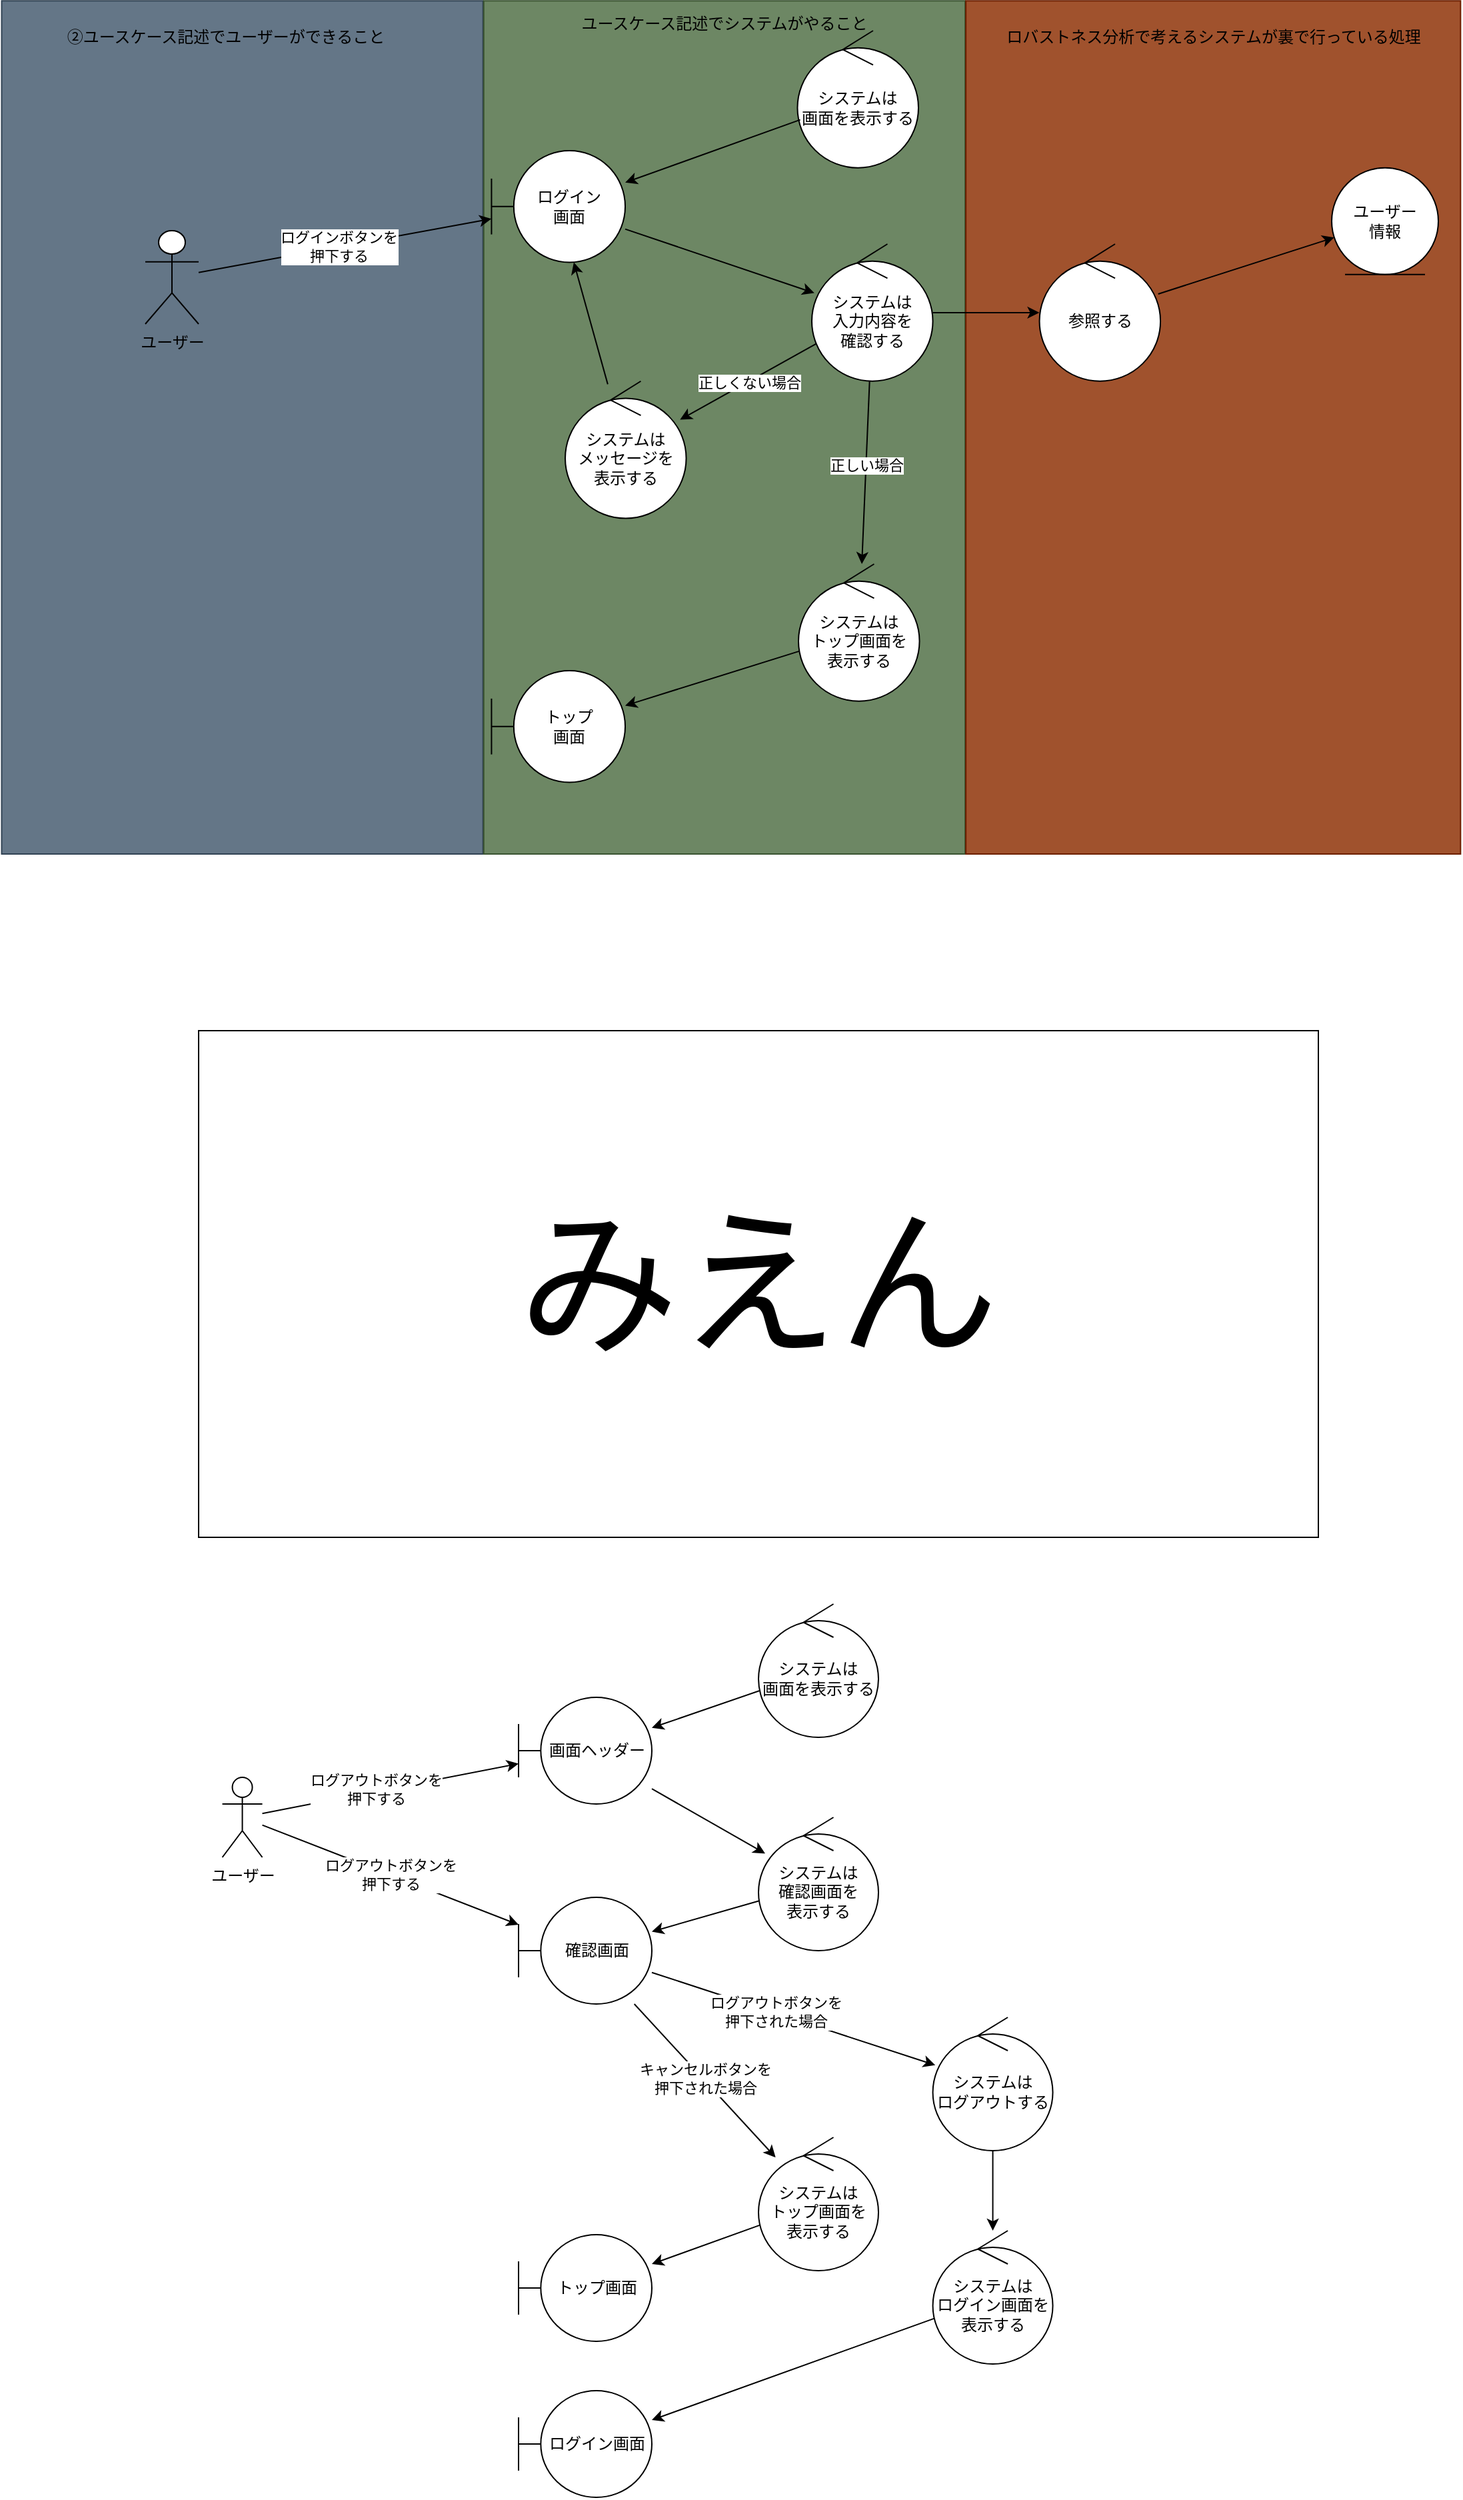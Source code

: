 <mxfile pages="12">
    <diagram id="5_ouLX0pcZbIHZVXgqJ2" name="ロバストネス図メモ">
        <mxGraphModel dx="363" dy="604" grid="1" gridSize="10" guides="1" tooltips="1" connect="1" arrows="1" fold="1" page="1" pageScale="1" pageWidth="827" pageHeight="1169" math="0" shadow="0">
            <root>
                <mxCell id="0"/>
                <mxCell id="1" parent="0"/>
                <mxCell id="TyXDbiHDpTVbLVL7D1KS-4" value="" style="verticalLabelPosition=bottom;verticalAlign=top;html=1;shape=mxgraph.basic.rect;fillColor2=none;strokeWidth=1;size=0;indent=0;rotation=90;fillColor=#647687;fontColor=#ffffff;strokeColor=#314354;" parent="1" vertex="1">
                    <mxGeometry x="42.85" y="216.96" width="639.87" height="361.09" as="geometry"/>
                </mxCell>
                <mxCell id="TyXDbiHDpTVbLVL7D1KS-5" value="" style="verticalLabelPosition=bottom;verticalAlign=top;html=1;shape=mxgraph.basic.rect;fillColor2=none;strokeWidth=1;size=0;indent=0;rotation=90;fillColor=#6d8764;fontColor=#ffffff;strokeColor=#3A5431;" parent="1" vertex="1">
                    <mxGeometry x="404.52" y="216.96" width="639.87" height="361.09" as="geometry"/>
                </mxCell>
                <mxCell id="TyXDbiHDpTVbLVL7D1KS-6" value="" style="verticalLabelPosition=bottom;verticalAlign=top;html=1;shape=mxgraph.basic.rect;fillColor2=none;strokeWidth=1;size=0;indent=0;rotation=90;fillColor=#a0522d;strokeColor=#6D1F00;fontColor=#ffffff;" parent="1" vertex="1">
                    <mxGeometry x="771.19" y="211.96" width="639.87" height="371.09" as="geometry"/>
                </mxCell>
                <mxCell id="TyXDbiHDpTVbLVL7D1KS-7" value="システムは&lt;div&gt;画面を表示する&lt;/div&gt;" style="ellipse;shape=umlControl;whiteSpace=wrap;html=1;" parent="1" vertex="1">
                    <mxGeometry x="779.23" y="100" width="90.77" height="102.88" as="geometry"/>
                </mxCell>
                <mxCell id="TyXDbiHDpTVbLVL7D1KS-9" style="rounded=0;orthogonalLoop=1;jettySize=auto;html=1;" parent="1" source="TyXDbiHDpTVbLVL7D1KS-7" target="TyXDbiHDpTVbLVL7D1KS-8" edge="1">
                    <mxGeometry relative="1" as="geometry"/>
                </mxCell>
                <mxCell id="TyXDbiHDpTVbLVL7D1KS-16" style="rounded=0;orthogonalLoop=1;jettySize=auto;html=1;" parent="1" source="TyXDbiHDpTVbLVL7D1KS-8" target="TyXDbiHDpTVbLVL7D1KS-15" edge="1">
                    <mxGeometry relative="1" as="geometry"/>
                </mxCell>
                <mxCell id="TyXDbiHDpTVbLVL7D1KS-8" value="ログイン&lt;div&gt;画面&lt;/div&gt;" style="shape=umlBoundary;whiteSpace=wrap;html=1;" parent="1" vertex="1">
                    <mxGeometry x="549.71" y="190" width="100.29" height="83.75" as="geometry"/>
                </mxCell>
                <mxCell id="TyXDbiHDpTVbLVL7D1KS-18" style="rounded=0;orthogonalLoop=1;jettySize=auto;html=1;" parent="1" source="TyXDbiHDpTVbLVL7D1KS-11" target="TyXDbiHDpTVbLVL7D1KS-12" edge="1">
                    <mxGeometry relative="1" as="geometry"/>
                </mxCell>
                <mxCell id="TyXDbiHDpTVbLVL7D1KS-11" value="システムは&lt;div&gt;トップ画面を&lt;/div&gt;&lt;div&gt;表示する&lt;/div&gt;" style="ellipse;shape=umlControl;whiteSpace=wrap;html=1;" parent="1" vertex="1">
                    <mxGeometry x="780" y="500" width="90.77" height="102.88" as="geometry"/>
                </mxCell>
                <mxCell id="TyXDbiHDpTVbLVL7D1KS-12" value="トップ&lt;div&gt;画面&lt;/div&gt;" style="shape=umlBoundary;whiteSpace=wrap;html=1;" parent="1" vertex="1">
                    <mxGeometry x="549.71" y="580" width="100.29" height="83.75" as="geometry"/>
                </mxCell>
                <mxCell id="TyXDbiHDpTVbLVL7D1KS-14" style="rounded=0;orthogonalLoop=1;jettySize=auto;html=1;" parent="1" source="TyXDbiHDpTVbLVL7D1KS-13" target="TyXDbiHDpTVbLVL7D1KS-8" edge="1">
                    <mxGeometry relative="1" as="geometry"/>
                </mxCell>
                <mxCell id="TyXDbiHDpTVbLVL7D1KS-22" value="ログインボタンを&lt;div&gt;押下する&lt;/div&gt;" style="edgeLabel;html=1;align=center;verticalAlign=middle;resizable=0;points=[];" parent="TyXDbiHDpTVbLVL7D1KS-14" vertex="1" connectable="0">
                    <mxGeometry x="-0.04" relative="1" as="geometry">
                        <mxPoint as="offset"/>
                    </mxGeometry>
                </mxCell>
                <mxCell id="TyXDbiHDpTVbLVL7D1KS-13" value="ユーザー" style="shape=umlActor;verticalLabelPosition=bottom;verticalAlign=top;html=1;" parent="1" vertex="1">
                    <mxGeometry x="290" y="250" width="40" height="70" as="geometry"/>
                </mxCell>
                <mxCell id="TyXDbiHDpTVbLVL7D1KS-17" style="rounded=0;orthogonalLoop=1;jettySize=auto;html=1;" parent="1" source="TyXDbiHDpTVbLVL7D1KS-15" target="TyXDbiHDpTVbLVL7D1KS-11" edge="1">
                    <mxGeometry relative="1" as="geometry"/>
                </mxCell>
                <mxCell id="TyXDbiHDpTVbLVL7D1KS-28" value="正しい場合" style="edgeLabel;html=1;align=center;verticalAlign=middle;resizable=0;points=[];" parent="TyXDbiHDpTVbLVL7D1KS-17" vertex="1" connectable="0">
                    <mxGeometry x="-0.066" relative="1" as="geometry">
                        <mxPoint y="-1" as="offset"/>
                    </mxGeometry>
                </mxCell>
                <mxCell id="TyXDbiHDpTVbLVL7D1KS-20" style="edgeStyle=none;rounded=0;orthogonalLoop=1;jettySize=auto;html=1;" parent="1" source="TyXDbiHDpTVbLVL7D1KS-15" target="TyXDbiHDpTVbLVL7D1KS-19" edge="1">
                    <mxGeometry relative="1" as="geometry"/>
                </mxCell>
                <mxCell id="TyXDbiHDpTVbLVL7D1KS-27" value="正しくない場合" style="edgeLabel;html=1;align=center;verticalAlign=middle;resizable=0;points=[];" parent="TyXDbiHDpTVbLVL7D1KS-20" vertex="1" connectable="0">
                    <mxGeometry x="0.01" y="1" relative="1" as="geometry">
                        <mxPoint as="offset"/>
                    </mxGeometry>
                </mxCell>
                <mxCell id="TyXDbiHDpTVbLVL7D1KS-24" value="" style="edgeStyle=none;rounded=0;orthogonalLoop=1;jettySize=auto;html=1;" parent="1" source="TyXDbiHDpTVbLVL7D1KS-15" target="TyXDbiHDpTVbLVL7D1KS-23" edge="1">
                    <mxGeometry relative="1" as="geometry"/>
                </mxCell>
                <mxCell id="TyXDbiHDpTVbLVL7D1KS-15" value="システムは&lt;div&gt;入力内容を&lt;/div&gt;&lt;div&gt;確認する&lt;/div&gt;" style="ellipse;shape=umlControl;whiteSpace=wrap;html=1;" parent="1" vertex="1">
                    <mxGeometry x="790" y="260" width="90.77" height="102.88" as="geometry"/>
                </mxCell>
                <mxCell id="TyXDbiHDpTVbLVL7D1KS-21" style="edgeStyle=none;rounded=0;orthogonalLoop=1;jettySize=auto;html=1;" parent="1" source="TyXDbiHDpTVbLVL7D1KS-19" target="TyXDbiHDpTVbLVL7D1KS-8" edge="1">
                    <mxGeometry relative="1" as="geometry"/>
                </mxCell>
                <mxCell id="TyXDbiHDpTVbLVL7D1KS-19" value="システムは&lt;div&gt;メッセージを&lt;/div&gt;&lt;div&gt;表示する&lt;/div&gt;" style="ellipse;shape=umlControl;whiteSpace=wrap;html=1;" parent="1" vertex="1">
                    <mxGeometry x="605" y="362.88" width="90.77" height="102.88" as="geometry"/>
                </mxCell>
                <mxCell id="TyXDbiHDpTVbLVL7D1KS-26" value="" style="edgeStyle=none;rounded=0;orthogonalLoop=1;jettySize=auto;html=1;" parent="1" source="TyXDbiHDpTVbLVL7D1KS-23" target="TyXDbiHDpTVbLVL7D1KS-29" edge="1">
                    <mxGeometry relative="1" as="geometry"/>
                </mxCell>
                <mxCell id="TyXDbiHDpTVbLVL7D1KS-23" value="参照する" style="ellipse;shape=umlControl;whiteSpace=wrap;html=1;" parent="1" vertex="1">
                    <mxGeometry x="960.77" y="260" width="90.77" height="102.88" as="geometry"/>
                </mxCell>
                <mxCell id="TyXDbiHDpTVbLVL7D1KS-29" value="&lt;span style=&quot;font-family: Helvetica; font-size: 12px; font-style: normal; font-variant-ligatures: normal; font-variant-caps: normal; font-weight: 400; letter-spacing: normal; orphans: 2; text-align: center; text-indent: 0px; text-transform: none; widows: 2; word-spacing: 0px; -webkit-text-stroke-width: 0px; white-space: normal; text-decoration-thickness: initial; text-decoration-style: initial; text-decoration-color: initial; float: none; background-color: light-dark(#ffffff, var(--ge-dark-color, #121212)); display: inline !important;&quot;&gt;&lt;font style=&quot;color: rgb(0, 0, 0);&quot;&gt;ユーザー&lt;/font&gt;&lt;/span&gt;&lt;div style=&quot;forced-color-adjust: none; font-family: Helvetica; font-size: 12px; font-style: normal; font-variant-ligatures: normal; font-variant-caps: normal; font-weight: 400; letter-spacing: normal; orphans: 2; text-align: center; text-indent: 0px; text-transform: none; widows: 2; word-spacing: 0px; -webkit-text-stroke-width: 0px; white-space: normal; text-decoration-thickness: initial; text-decoration-style: initial; text-decoration-color: initial; box-shadow: none !important;&quot;&gt;&lt;font style=&quot;color: rgb(0, 0, 0);&quot;&gt;情報&lt;/font&gt;&lt;/div&gt;" style="ellipse;shape=umlEntity;whiteSpace=wrap;html=1;" parent="1" vertex="1">
                    <mxGeometry x="1180" y="202.88" width="80" height="80" as="geometry"/>
                </mxCell>
                <mxCell id="TyXDbiHDpTVbLVL7D1KS-30" value="②ユースケース記述でユーザーができること" style="text;html=1;align=center;verticalAlign=middle;resizable=0;points=[];autosize=1;strokeColor=none;fillColor=none;" parent="1" vertex="1">
                    <mxGeometry x="220" y="90" width="260" height="30" as="geometry"/>
                </mxCell>
                <mxCell id="TyXDbiHDpTVbLVL7D1KS-31" value="ユースケース記述でシステムがやること" style="text;html=1;align=center;verticalAlign=middle;resizable=0;points=[];autosize=1;strokeColor=none;fillColor=none;" parent="1" vertex="1">
                    <mxGeometry x="604.45" y="80" width="240" height="30" as="geometry"/>
                </mxCell>
                <mxCell id="TyXDbiHDpTVbLVL7D1KS-32" value="ロバストネス分析で考えるシステムが裏で行っている処理" style="text;html=1;align=center;verticalAlign=middle;resizable=0;points=[];autosize=1;strokeColor=none;fillColor=none;" parent="1" vertex="1">
                    <mxGeometry x="926.13" y="90" width="330" height="30" as="geometry"/>
                </mxCell>
                <mxCell id="TyXDbiHDpTVbLVL7D1KS-33" value="みえん" style="rounded=0;whiteSpace=wrap;html=1;fontSize=120;" parent="1" vertex="1">
                    <mxGeometry x="330" y="850" width="840" height="380" as="geometry"/>
                </mxCell>
                <mxCell id="TyXDbiHDpTVbLVL7D1KS-39" style="edgeStyle=none;rounded=0;orthogonalLoop=1;jettySize=auto;html=1;" parent="1" source="TyXDbiHDpTVbLVL7D1KS-34" target="TyXDbiHDpTVbLVL7D1KS-35" edge="1">
                    <mxGeometry relative="1" as="geometry"/>
                </mxCell>
                <mxCell id="TyXDbiHDpTVbLVL7D1KS-40" value="ログアウトボタンを&lt;div&gt;押下する&lt;/div&gt;" style="edgeLabel;html=1;align=center;verticalAlign=middle;resizable=0;points=[];" parent="TyXDbiHDpTVbLVL7D1KS-39" vertex="1" connectable="0">
                    <mxGeometry x="-0.114" y="2" relative="1" as="geometry">
                        <mxPoint as="offset"/>
                    </mxGeometry>
                </mxCell>
                <mxCell id="TyXDbiHDpTVbLVL7D1KS-49" style="edgeStyle=none;rounded=0;orthogonalLoop=1;jettySize=auto;html=1;" parent="1" source="TyXDbiHDpTVbLVL7D1KS-34" target="TyXDbiHDpTVbLVL7D1KS-38" edge="1">
                    <mxGeometry relative="1" as="geometry"/>
                </mxCell>
                <mxCell id="TyXDbiHDpTVbLVL7D1KS-50" value="ログアウトボタンを&lt;div&gt;押下する&lt;/div&gt;" style="edgeLabel;html=1;align=center;verticalAlign=middle;resizable=0;points=[];" parent="TyXDbiHDpTVbLVL7D1KS-49" vertex="1" connectable="0">
                    <mxGeometry x="0.001" relative="1" as="geometry">
                        <mxPoint as="offset"/>
                    </mxGeometry>
                </mxCell>
                <mxCell id="TyXDbiHDpTVbLVL7D1KS-34" value="ユーザー" style="shape=umlActor;verticalLabelPosition=bottom;verticalAlign=top;html=1;outlineConnect=0;" parent="1" vertex="1">
                    <mxGeometry x="347.79" y="1410" width="30" height="60" as="geometry"/>
                </mxCell>
                <mxCell id="TyXDbiHDpTVbLVL7D1KS-45" style="edgeStyle=none;rounded=0;orthogonalLoop=1;jettySize=auto;html=1;" parent="1" source="TyXDbiHDpTVbLVL7D1KS-35" target="TyXDbiHDpTVbLVL7D1KS-37" edge="1">
                    <mxGeometry relative="1" as="geometry"/>
                </mxCell>
                <mxCell id="TyXDbiHDpTVbLVL7D1KS-35" value="画面ヘッダー" style="shape=umlBoundary;whiteSpace=wrap;html=1;" parent="1" vertex="1">
                    <mxGeometry x="570" y="1350" width="100" height="80" as="geometry"/>
                </mxCell>
                <mxCell id="TyXDbiHDpTVbLVL7D1KS-44" style="edgeStyle=none;rounded=0;orthogonalLoop=1;jettySize=auto;html=1;" parent="1" source="TyXDbiHDpTVbLVL7D1KS-36" target="TyXDbiHDpTVbLVL7D1KS-35" edge="1">
                    <mxGeometry relative="1" as="geometry"/>
                </mxCell>
                <mxCell id="TyXDbiHDpTVbLVL7D1KS-36" value="システムは&lt;div&gt;画面を表示する&lt;/div&gt;" style="ellipse;shape=umlControl;whiteSpace=wrap;html=1;" parent="1" vertex="1">
                    <mxGeometry x="750" y="1280" width="90" height="100" as="geometry"/>
                </mxCell>
                <mxCell id="TyXDbiHDpTVbLVL7D1KS-46" style="edgeStyle=none;rounded=0;orthogonalLoop=1;jettySize=auto;html=1;" parent="1" source="TyXDbiHDpTVbLVL7D1KS-37" target="TyXDbiHDpTVbLVL7D1KS-38" edge="1">
                    <mxGeometry relative="1" as="geometry"/>
                </mxCell>
                <mxCell id="TyXDbiHDpTVbLVL7D1KS-37" value="システムは&lt;div&gt;確認画面を&lt;/div&gt;&lt;div&gt;表示する&lt;/div&gt;" style="ellipse;shape=umlControl;whiteSpace=wrap;html=1;" parent="1" vertex="1">
                    <mxGeometry x="750" y="1440" width="90" height="100" as="geometry"/>
                </mxCell>
                <mxCell id="TyXDbiHDpTVbLVL7D1KS-47" style="edgeStyle=none;rounded=0;orthogonalLoop=1;jettySize=auto;html=1;" parent="1" source="TyXDbiHDpTVbLVL7D1KS-38" target="TyXDbiHDpTVbLVL7D1KS-57" edge="1">
                    <mxGeometry relative="1" as="geometry">
                        <mxPoint x="690" y="1710" as="targetPoint"/>
                    </mxGeometry>
                </mxCell>
                <mxCell id="TyXDbiHDpTVbLVL7D1KS-51" value="ログアウトボタンを&lt;div&gt;押下された場合&lt;/div&gt;" style="edgeLabel;html=1;align=center;verticalAlign=middle;resizable=0;points=[];" parent="TyXDbiHDpTVbLVL7D1KS-47" vertex="1" connectable="0">
                    <mxGeometry x="-0.131" y="1" relative="1" as="geometry">
                        <mxPoint as="offset"/>
                    </mxGeometry>
                </mxCell>
                <mxCell id="TyXDbiHDpTVbLVL7D1KS-53" style="edgeStyle=none;rounded=0;orthogonalLoop=1;jettySize=auto;html=1;" parent="1" source="TyXDbiHDpTVbLVL7D1KS-38" target="TyXDbiHDpTVbLVL7D1KS-52" edge="1">
                    <mxGeometry relative="1" as="geometry"/>
                </mxCell>
                <mxCell id="TyXDbiHDpTVbLVL7D1KS-54" value="キャンセルボタンを&lt;div&gt;押下された場合&lt;/div&gt;" style="edgeLabel;html=1;align=center;verticalAlign=middle;resizable=0;points=[];" parent="TyXDbiHDpTVbLVL7D1KS-53" vertex="1" connectable="0">
                    <mxGeometry x="-0.018" y="1" relative="1" as="geometry">
                        <mxPoint as="offset"/>
                    </mxGeometry>
                </mxCell>
                <mxCell id="TyXDbiHDpTVbLVL7D1KS-38" value="確認画面" style="shape=umlBoundary;whiteSpace=wrap;html=1;" parent="1" vertex="1">
                    <mxGeometry x="570" y="1500" width="100" height="80" as="geometry"/>
                </mxCell>
                <mxCell id="TyXDbiHDpTVbLVL7D1KS-42" value="ログイン画面" style="shape=umlBoundary;whiteSpace=wrap;html=1;" parent="1" vertex="1">
                    <mxGeometry x="570" y="1870" width="100" height="80" as="geometry"/>
                </mxCell>
                <mxCell id="TyXDbiHDpTVbLVL7D1KS-48" style="edgeStyle=none;rounded=0;orthogonalLoop=1;jettySize=auto;html=1;" parent="1" source="TyXDbiHDpTVbLVL7D1KS-43" target="TyXDbiHDpTVbLVL7D1KS-42" edge="1">
                    <mxGeometry relative="1" as="geometry"/>
                </mxCell>
                <mxCell id="TyXDbiHDpTVbLVL7D1KS-43" value="システムは&lt;div&gt;ログイン画面を&lt;/div&gt;&lt;div&gt;表示する&lt;/div&gt;" style="ellipse;shape=umlControl;whiteSpace=wrap;html=1;" parent="1" vertex="1">
                    <mxGeometry x="880.77" y="1750" width="90" height="100" as="geometry"/>
                </mxCell>
                <mxCell id="TyXDbiHDpTVbLVL7D1KS-56" style="edgeStyle=none;rounded=0;orthogonalLoop=1;jettySize=auto;html=1;" parent="1" source="TyXDbiHDpTVbLVL7D1KS-52" target="TyXDbiHDpTVbLVL7D1KS-55" edge="1">
                    <mxGeometry relative="1" as="geometry"/>
                </mxCell>
                <mxCell id="TyXDbiHDpTVbLVL7D1KS-52" value="システムは&lt;div&gt;トップ画面を&lt;/div&gt;&lt;div&gt;表示する&lt;/div&gt;" style="ellipse;shape=umlControl;whiteSpace=wrap;html=1;" parent="1" vertex="1">
                    <mxGeometry x="750" y="1680" width="90" height="100" as="geometry"/>
                </mxCell>
                <mxCell id="TyXDbiHDpTVbLVL7D1KS-55" value="トップ画面" style="shape=umlBoundary;whiteSpace=wrap;html=1;" parent="1" vertex="1">
                    <mxGeometry x="570" y="1753" width="100" height="80" as="geometry"/>
                </mxCell>
                <mxCell id="TyXDbiHDpTVbLVL7D1KS-58" style="edgeStyle=none;rounded=0;orthogonalLoop=1;jettySize=auto;html=1;" parent="1" source="TyXDbiHDpTVbLVL7D1KS-57" target="TyXDbiHDpTVbLVL7D1KS-43" edge="1">
                    <mxGeometry relative="1" as="geometry"/>
                </mxCell>
                <mxCell id="TyXDbiHDpTVbLVL7D1KS-57" value="システムは&lt;div&gt;ログアウトする&lt;/div&gt;" style="ellipse;shape=umlControl;whiteSpace=wrap;html=1;" parent="1" vertex="1">
                    <mxGeometry x="880.77" y="1590" width="90" height="100" as="geometry"/>
                </mxCell>
            </root>
        </mxGraphModel>
    </diagram>
    <diagram id="MR1INMRUrsjfB0vhEjkl" name="ログイン">
        <mxGraphModel dx="532" dy="346" grid="1" gridSize="10" guides="1" tooltips="1" connect="1" arrows="1" fold="1" page="1" pageScale="1" pageWidth="827" pageHeight="1169" math="0" shadow="0">
            <root>
                <mxCell id="0"/>
                <mxCell id="1" parent="0"/>
                <mxCell id="VRnXEBQvpV0NmbiIAvlw-4" value="システムは&lt;div&gt;画面を表示する&lt;/div&gt;" style="ellipse;shape=umlControl;whiteSpace=wrap;html=1;" parent="1" vertex="1">
                    <mxGeometry x="616.38" y="70" width="90.77" height="102.88" as="geometry"/>
                </mxCell>
                <mxCell id="VRnXEBQvpV0NmbiIAvlw-5" style="rounded=0;orthogonalLoop=1;jettySize=auto;html=1;" parent="1" source="VRnXEBQvpV0NmbiIAvlw-4" target="VRnXEBQvpV0NmbiIAvlw-7" edge="1">
                    <mxGeometry relative="1" as="geometry"/>
                </mxCell>
                <mxCell id="VRnXEBQvpV0NmbiIAvlw-6" style="rounded=0;orthogonalLoop=1;jettySize=auto;html=1;" parent="1" source="VRnXEBQvpV0NmbiIAvlw-7" target="VRnXEBQvpV0NmbiIAvlw-19" edge="1">
                    <mxGeometry relative="1" as="geometry"/>
                </mxCell>
                <mxCell id="VRnXEBQvpV0NmbiIAvlw-7" value="ログイン&lt;div&gt;画面&lt;/div&gt;" style="shape=umlBoundary;whiteSpace=wrap;html=1;" parent="1" vertex="1">
                    <mxGeometry x="386.86" y="300" width="100.29" height="83.75" as="geometry"/>
                </mxCell>
                <mxCell id="VRnXEBQvpV0NmbiIAvlw-8" style="rounded=0;orthogonalLoop=1;jettySize=auto;html=1;" parent="1" source="VRnXEBQvpV0NmbiIAvlw-9" target="VRnXEBQvpV0NmbiIAvlw-10" edge="1">
                    <mxGeometry relative="1" as="geometry"/>
                </mxCell>
                <mxCell id="VRnXEBQvpV0NmbiIAvlw-9" value="システムは&lt;div&gt;トップ画面を&lt;/div&gt;&lt;div&gt;表示する&lt;/div&gt;" style="ellipse;shape=umlControl;whiteSpace=wrap;html=1;" parent="1" vertex="1">
                    <mxGeometry x="800" y="400.0" width="90.77" height="102.88" as="geometry"/>
                </mxCell>
                <mxCell id="VRnXEBQvpV0NmbiIAvlw-10" value="トップ&lt;div&gt;画面&lt;/div&gt;" style="shape=umlBoundary;whiteSpace=wrap;html=1;" parent="1" vertex="1">
                    <mxGeometry x="386.86" y="610" width="100.29" height="83.75" as="geometry"/>
                </mxCell>
                <mxCell id="VRnXEBQvpV0NmbiIAvlw-11" style="rounded=0;orthogonalLoop=1;jettySize=auto;html=1;" parent="1" source="VRnXEBQvpV0NmbiIAvlw-13" target="VRnXEBQvpV0NmbiIAvlw-7" edge="1">
                    <mxGeometry relative="1" as="geometry"/>
                </mxCell>
                <mxCell id="VRnXEBQvpV0NmbiIAvlw-12" value="ログインボタンを&lt;div&gt;押下する&lt;/div&gt;" style="edgeLabel;html=1;align=center;verticalAlign=middle;resizable=0;points=[];" parent="VRnXEBQvpV0NmbiIAvlw-11" vertex="1" connectable="0">
                    <mxGeometry x="-0.04" relative="1" as="geometry">
                        <mxPoint as="offset"/>
                    </mxGeometry>
                </mxCell>
                <mxCell id="VRnXEBQvpV0NmbiIAvlw-13" value="ユーザー" style="shape=umlActor;verticalLabelPosition=bottom;verticalAlign=top;html=1;" parent="1" vertex="1">
                    <mxGeometry x="140.0" y="313.75" width="40" height="70" as="geometry"/>
                </mxCell>
                <mxCell id="VRnXEBQvpV0NmbiIAvlw-14" style="rounded=0;orthogonalLoop=1;jettySize=auto;html=1;" parent="1" source="VRnXEBQvpV0NmbiIAvlw-19" target="VRnXEBQvpV0NmbiIAvlw-9" edge="1">
                    <mxGeometry relative="1" as="geometry"/>
                </mxCell>
                <mxCell id="VRnXEBQvpV0NmbiIAvlw-15" value="正しい場合" style="edgeLabel;html=1;align=center;verticalAlign=middle;resizable=0;points=[];" parent="VRnXEBQvpV0NmbiIAvlw-14" vertex="1" connectable="0">
                    <mxGeometry x="-0.066" relative="1" as="geometry">
                        <mxPoint y="-1" as="offset"/>
                    </mxGeometry>
                </mxCell>
                <mxCell id="VRnXEBQvpV0NmbiIAvlw-16" style="edgeStyle=none;rounded=0;orthogonalLoop=1;jettySize=auto;html=1;" parent="1" source="VRnXEBQvpV0NmbiIAvlw-19" target="VRnXEBQvpV0NmbiIAvlw-21" edge="1">
                    <mxGeometry relative="1" as="geometry"/>
                </mxCell>
                <mxCell id="VRnXEBQvpV0NmbiIAvlw-17" value="正しくない場合" style="edgeLabel;html=1;align=center;verticalAlign=middle;resizable=0;points=[];" parent="VRnXEBQvpV0NmbiIAvlw-16" vertex="1" connectable="0">
                    <mxGeometry x="0.01" y="1" relative="1" as="geometry">
                        <mxPoint as="offset"/>
                    </mxGeometry>
                </mxCell>
                <mxCell id="VRnXEBQvpV0NmbiIAvlw-18" value="" style="edgeStyle=none;rounded=0;orthogonalLoop=1;jettySize=auto;html=1;" parent="1" source="VRnXEBQvpV0NmbiIAvlw-19" target="VRnXEBQvpV0NmbiIAvlw-23" edge="1">
                    <mxGeometry relative="1" as="geometry"/>
                </mxCell>
                <mxCell id="VRnXEBQvpV0NmbiIAvlw-19" value="システムは&lt;div&gt;入力内容を&lt;/div&gt;&lt;div&gt;確認する&lt;/div&gt;" style="ellipse;shape=umlControl;whiteSpace=wrap;html=1;" parent="1" vertex="1">
                    <mxGeometry x="616.38" y="203.56" width="90.77" height="102.88" as="geometry"/>
                </mxCell>
                <mxCell id="VRnXEBQvpV0NmbiIAvlw-20" style="edgeStyle=none;rounded=0;orthogonalLoop=1;jettySize=auto;html=1;" parent="1" source="VRnXEBQvpV0NmbiIAvlw-21" target="VRnXEBQvpV0NmbiIAvlw-7" edge="1">
                    <mxGeometry relative="1" as="geometry"/>
                </mxCell>
                <mxCell id="VRnXEBQvpV0NmbiIAvlw-21" value="システムは&lt;div&gt;メッセージを&lt;/div&gt;&lt;div&gt;表示する&lt;/div&gt;" style="ellipse;shape=umlControl;whiteSpace=wrap;html=1;" parent="1" vertex="1">
                    <mxGeometry x="616.38" y="400" width="90.77" height="102.88" as="geometry"/>
                </mxCell>
                <mxCell id="VRnXEBQvpV0NmbiIAvlw-22" value="" style="edgeStyle=none;rounded=0;orthogonalLoop=1;jettySize=auto;html=1;" parent="1" source="VRnXEBQvpV0NmbiIAvlw-23" target="VRnXEBQvpV0NmbiIAvlw-24" edge="1">
                    <mxGeometry relative="1" as="geometry"/>
                </mxCell>
                <mxCell id="VRnXEBQvpV0NmbiIAvlw-23" value="参照する" style="ellipse;shape=umlControl;whiteSpace=wrap;html=1;" parent="1" vertex="1">
                    <mxGeometry x="790" y="117.12" width="90.77" height="102.88" as="geometry"/>
                </mxCell>
                <mxCell id="VRnXEBQvpV0NmbiIAvlw-24" value="&lt;span style=&quot;color: rgb(255, 255, 255); font-family: Helvetica; font-size: 12px; font-style: normal; font-variant-ligatures: normal; font-variant-caps: normal; font-weight: 400; letter-spacing: normal; orphans: 2; text-align: center; text-indent: 0px; text-transform: none; widows: 2; word-spacing: 0px; -webkit-text-stroke-width: 0px; white-space: normal; background-color: rgb(27, 29, 30); text-decoration-thickness: initial; text-decoration-style: initial; text-decoration-color: initial; display: inline !important; float: none;&quot;&gt;ユーザー&lt;/span&gt;&lt;div style=&quot;forced-color-adjust: none; box-shadow: none !important; color: rgb(255, 255, 255); font-family: Helvetica; font-size: 12px; font-style: normal; font-variant-ligatures: normal; font-variant-caps: normal; font-weight: 400; letter-spacing: normal; orphans: 2; text-align: center; text-indent: 0px; text-transform: none; widows: 2; word-spacing: 0px; -webkit-text-stroke-width: 0px; white-space: normal; background-color: rgb(27, 29, 30); text-decoration-thickness: initial; text-decoration-style: initial; text-decoration-color: initial;&quot;&gt;情報&lt;/div&gt;" style="ellipse;shape=umlEntity;whiteSpace=wrap;html=1;" parent="1" vertex="1">
                    <mxGeometry x="1000" y="128.56" width="80" height="80" as="geometry"/>
                </mxCell>
            </root>
        </mxGraphModel>
    </diagram>
    <diagram name="ログアウト" id="BCgHzQlWKePIyJ7uw9jC">
        <mxGraphModel dx="689" dy="604" grid="1" gridSize="10" guides="1" tooltips="1" connect="1" arrows="1" fold="1" page="1" pageScale="1" pageWidth="827" pageHeight="1169" math="0" shadow="0">
            <root>
                <mxCell id="D5MNCAdJxX8PDtoPXFvn-0"/>
                <mxCell id="D5MNCAdJxX8PDtoPXFvn-1" parent="D5MNCAdJxX8PDtoPXFvn-0"/>
                <mxCell id="n2RumBFNPTseYu15ZOK0-0" style="edgeStyle=none;rounded=0;orthogonalLoop=1;jettySize=auto;html=1;" parent="D5MNCAdJxX8PDtoPXFvn-1" source="n2RumBFNPTseYu15ZOK0-4" target="n2RumBFNPTseYu15ZOK0-6" edge="1">
                    <mxGeometry relative="1" as="geometry"/>
                </mxCell>
                <mxCell id="n2RumBFNPTseYu15ZOK0-1" value="ログアウトボタンを&lt;div&gt;押下する&lt;/div&gt;" style="edgeLabel;html=1;align=center;verticalAlign=middle;resizable=0;points=[];" parent="n2RumBFNPTseYu15ZOK0-0" vertex="1" connectable="0">
                    <mxGeometry x="-0.114" y="2" relative="1" as="geometry">
                        <mxPoint as="offset"/>
                    </mxGeometry>
                </mxCell>
                <mxCell id="n2RumBFNPTseYu15ZOK0-2" style="edgeStyle=none;rounded=0;orthogonalLoop=1;jettySize=auto;html=1;" parent="D5MNCAdJxX8PDtoPXFvn-1" source="n2RumBFNPTseYu15ZOK0-4" target="n2RumBFNPTseYu15ZOK0-15" edge="1">
                    <mxGeometry relative="1" as="geometry"/>
                </mxCell>
                <mxCell id="n2RumBFNPTseYu15ZOK0-3" value="ログアウトボタンを&lt;div&gt;押下する&lt;/div&gt;" style="edgeLabel;html=1;align=center;verticalAlign=middle;resizable=0;points=[];" parent="n2RumBFNPTseYu15ZOK0-2" vertex="1" connectable="0">
                    <mxGeometry x="0.001" relative="1" as="geometry">
                        <mxPoint as="offset"/>
                    </mxGeometry>
                </mxCell>
                <mxCell id="n2RumBFNPTseYu15ZOK0-4" value="ユーザー" style="shape=umlActor;verticalLabelPosition=bottom;verticalAlign=top;html=1;outlineConnect=0;" parent="D5MNCAdJxX8PDtoPXFvn-1" vertex="1">
                    <mxGeometry x="100" y="180" width="30" height="60" as="geometry"/>
                </mxCell>
                <mxCell id="n2RumBFNPTseYu15ZOK0-5" style="edgeStyle=none;rounded=0;orthogonalLoop=1;jettySize=auto;html=1;" parent="D5MNCAdJxX8PDtoPXFvn-1" source="n2RumBFNPTseYu15ZOK0-6" target="n2RumBFNPTseYu15ZOK0-10" edge="1">
                    <mxGeometry relative="1" as="geometry"/>
                </mxCell>
                <mxCell id="n2RumBFNPTseYu15ZOK0-6" value="画面ヘッダー" style="shape=umlBoundary;whiteSpace=wrap;html=1;" parent="D5MNCAdJxX8PDtoPXFvn-1" vertex="1">
                    <mxGeometry x="322.21" y="120" width="100" height="80" as="geometry"/>
                </mxCell>
                <mxCell id="n2RumBFNPTseYu15ZOK0-7" style="edgeStyle=none;rounded=0;orthogonalLoop=1;jettySize=auto;html=1;" parent="D5MNCAdJxX8PDtoPXFvn-1" source="n2RumBFNPTseYu15ZOK0-8" target="n2RumBFNPTseYu15ZOK0-6" edge="1">
                    <mxGeometry relative="1" as="geometry"/>
                </mxCell>
                <mxCell id="n2RumBFNPTseYu15ZOK0-8" value="システムは&lt;div&gt;画面を表示する&lt;/div&gt;" style="ellipse;shape=umlControl;whiteSpace=wrap;html=1;" parent="D5MNCAdJxX8PDtoPXFvn-1" vertex="1">
                    <mxGeometry x="502.21" y="50" width="90" height="100" as="geometry"/>
                </mxCell>
                <mxCell id="n2RumBFNPTseYu15ZOK0-9" style="edgeStyle=none;rounded=0;orthogonalLoop=1;jettySize=auto;html=1;" parent="D5MNCAdJxX8PDtoPXFvn-1" source="n2RumBFNPTseYu15ZOK0-10" target="n2RumBFNPTseYu15ZOK0-15" edge="1">
                    <mxGeometry relative="1" as="geometry"/>
                </mxCell>
                <mxCell id="n2RumBFNPTseYu15ZOK0-10" value="システムは&lt;div&gt;確認画面を&lt;/div&gt;&lt;div&gt;表示する&lt;/div&gt;" style="ellipse;shape=umlControl;whiteSpace=wrap;html=1;" parent="D5MNCAdJxX8PDtoPXFvn-1" vertex="1">
                    <mxGeometry x="502.21" y="210" width="90" height="100" as="geometry"/>
                </mxCell>
                <mxCell id="n2RumBFNPTseYu15ZOK0-11" style="edgeStyle=none;rounded=0;orthogonalLoop=1;jettySize=auto;html=1;" parent="D5MNCAdJxX8PDtoPXFvn-1" source="n2RumBFNPTseYu15ZOK0-15" target="n2RumBFNPTseYu15ZOK0-23" edge="1">
                    <mxGeometry relative="1" as="geometry">
                        <mxPoint x="442.21" y="480" as="targetPoint"/>
                    </mxGeometry>
                </mxCell>
                <mxCell id="n2RumBFNPTseYu15ZOK0-12" value="ログアウトボタンを&lt;div&gt;押下された場合&lt;/div&gt;" style="edgeLabel;html=1;align=center;verticalAlign=middle;resizable=0;points=[];" parent="n2RumBFNPTseYu15ZOK0-11" vertex="1" connectable="0">
                    <mxGeometry x="-0.131" y="1" relative="1" as="geometry">
                        <mxPoint as="offset"/>
                    </mxGeometry>
                </mxCell>
                <mxCell id="n2RumBFNPTseYu15ZOK0-13" style="edgeStyle=none;rounded=0;orthogonalLoop=1;jettySize=auto;html=1;" parent="D5MNCAdJxX8PDtoPXFvn-1" source="n2RumBFNPTseYu15ZOK0-15" target="n2RumBFNPTseYu15ZOK0-20" edge="1">
                    <mxGeometry relative="1" as="geometry"/>
                </mxCell>
                <mxCell id="n2RumBFNPTseYu15ZOK0-14" value="キャンセルボタンを&lt;div&gt;押下された場合&lt;/div&gt;" style="edgeLabel;html=1;align=center;verticalAlign=middle;resizable=0;points=[];" parent="n2RumBFNPTseYu15ZOK0-13" vertex="1" connectable="0">
                    <mxGeometry x="-0.018" y="1" relative="1" as="geometry">
                        <mxPoint as="offset"/>
                    </mxGeometry>
                </mxCell>
                <mxCell id="n2RumBFNPTseYu15ZOK0-15" value="確認画面" style="shape=umlBoundary;whiteSpace=wrap;html=1;" parent="D5MNCAdJxX8PDtoPXFvn-1" vertex="1">
                    <mxGeometry x="322.21" y="270" width="100" height="80" as="geometry"/>
                </mxCell>
                <mxCell id="n2RumBFNPTseYu15ZOK0-16" value="ログイン画面" style="shape=umlBoundary;whiteSpace=wrap;html=1;" parent="D5MNCAdJxX8PDtoPXFvn-1" vertex="1">
                    <mxGeometry x="322.21" y="640" width="100" height="80" as="geometry"/>
                </mxCell>
                <mxCell id="n2RumBFNPTseYu15ZOK0-17" style="edgeStyle=none;rounded=0;orthogonalLoop=1;jettySize=auto;html=1;" parent="D5MNCAdJxX8PDtoPXFvn-1" source="n2RumBFNPTseYu15ZOK0-18" target="n2RumBFNPTseYu15ZOK0-16" edge="1">
                    <mxGeometry relative="1" as="geometry"/>
                </mxCell>
                <mxCell id="n2RumBFNPTseYu15ZOK0-18" value="システムは&lt;div&gt;ログイン画面を&lt;/div&gt;&lt;div&gt;表示する&lt;/div&gt;" style="ellipse;shape=umlControl;whiteSpace=wrap;html=1;" parent="D5MNCAdJxX8PDtoPXFvn-1" vertex="1">
                    <mxGeometry x="632.98" y="520" width="90" height="100" as="geometry"/>
                </mxCell>
                <mxCell id="n2RumBFNPTseYu15ZOK0-19" style="edgeStyle=none;rounded=0;orthogonalLoop=1;jettySize=auto;html=1;" parent="D5MNCAdJxX8PDtoPXFvn-1" source="n2RumBFNPTseYu15ZOK0-20" target="n2RumBFNPTseYu15ZOK0-21" edge="1">
                    <mxGeometry relative="1" as="geometry"/>
                </mxCell>
                <mxCell id="n2RumBFNPTseYu15ZOK0-20" value="システムは&lt;div&gt;トップ画面を&lt;/div&gt;&lt;div&gt;表示する&lt;/div&gt;" style="ellipse;shape=umlControl;whiteSpace=wrap;html=1;" parent="D5MNCAdJxX8PDtoPXFvn-1" vertex="1">
                    <mxGeometry x="502.21" y="450" width="90" height="100" as="geometry"/>
                </mxCell>
                <mxCell id="n2RumBFNPTseYu15ZOK0-21" value="トップ画面" style="shape=umlBoundary;whiteSpace=wrap;html=1;" parent="D5MNCAdJxX8PDtoPXFvn-1" vertex="1">
                    <mxGeometry x="322.21" y="523" width="100" height="80" as="geometry"/>
                </mxCell>
                <mxCell id="n2RumBFNPTseYu15ZOK0-22" style="edgeStyle=none;rounded=0;orthogonalLoop=1;jettySize=auto;html=1;" parent="D5MNCAdJxX8PDtoPXFvn-1" source="n2RumBFNPTseYu15ZOK0-23" target="n2RumBFNPTseYu15ZOK0-18" edge="1">
                    <mxGeometry relative="1" as="geometry"/>
                </mxCell>
                <mxCell id="n2RumBFNPTseYu15ZOK0-23" value="システムは&lt;div&gt;ログアウトする&lt;/div&gt;" style="ellipse;shape=umlControl;whiteSpace=wrap;html=1;" parent="D5MNCAdJxX8PDtoPXFvn-1" vertex="1">
                    <mxGeometry x="632.98" y="360" width="90" height="100" as="geometry"/>
                </mxCell>
            </root>
        </mxGraphModel>
    </diagram>
    <diagram id="j1VazLbzibx0yvpS61RM" name="早退回数登録">
        <mxGraphModel dx="693" dy="989" grid="1" gridSize="10" guides="1" tooltips="1" connect="1" arrows="1" fold="1" page="1" pageScale="1" pageWidth="827" pageHeight="1169" math="0" shadow="0">
            <root>
                <mxCell id="0"/>
                <mxCell id="1" parent="0"/>
                <mxCell id="MDWXbxUWyrgu3HhRACoL-1" style="edgeStyle=none;rounded=0;orthogonalLoop=1;jettySize=auto;html=1;" parent="1" source="MDWXbxUWyrgu3HhRACoL-5" target="MDWXbxUWyrgu3HhRACoL-8" edge="1">
                    <mxGeometry relative="1" as="geometry"/>
                </mxCell>
                <mxCell id="MDWXbxUWyrgu3HhRACoL-2" value="「登録」ボタンを&lt;div&gt;押下する&lt;/div&gt;" style="edgeLabel;html=1;align=center;verticalAlign=middle;resizable=0;points=[];" parent="MDWXbxUWyrgu3HhRACoL-1" vertex="1" connectable="0">
                    <mxGeometry x="-0.07" y="1" relative="1" as="geometry">
                        <mxPoint x="1" as="offset"/>
                    </mxGeometry>
                </mxCell>
                <mxCell id="MDWXbxUWyrgu3HhRACoL-3" style="edgeStyle=none;rounded=0;orthogonalLoop=1;jettySize=auto;html=1;" parent="1" source="MDWXbxUWyrgu3HhRACoL-5" target="MDWXbxUWyrgu3HhRACoL-20" edge="1">
                    <mxGeometry relative="1" as="geometry"/>
                </mxCell>
                <mxCell id="MDWXbxUWyrgu3HhRACoL-4" value="「早退」チェックボックスを選択し&lt;div&gt;「完了」ボタンを押下する&lt;/div&gt;" style="edgeLabel;html=1;align=center;verticalAlign=middle;resizable=0;points=[];" parent="MDWXbxUWyrgu3HhRACoL-3" vertex="1" connectable="0">
                    <mxGeometry x="0.097" relative="1" as="geometry">
                        <mxPoint as="offset"/>
                    </mxGeometry>
                </mxCell>
                <mxCell id="MDWXbxUWyrgu3HhRACoL-5" value="教職員" style="shape=umlActor;verticalLabelPosition=bottom;verticalAlign=top;html=1;outlineConnect=0;" parent="1" vertex="1">
                    <mxGeometry x="910" y="260" width="80" height="120" as="geometry"/>
                </mxCell>
                <mxCell id="MDWXbxUWyrgu3HhRACoL-6" value="出席状況" style="ellipse;shape=umlEntity;whiteSpace=wrap;html=1;" parent="1" vertex="1">
                    <mxGeometry x="2100" y="340" width="120" height="120" as="geometry"/>
                </mxCell>
                <mxCell id="MDWXbxUWyrgu3HhRACoL-7" style="edgeStyle=none;rounded=0;orthogonalLoop=1;jettySize=auto;html=1;" parent="1" source="MDWXbxUWyrgu3HhRACoL-8" target="MDWXbxUWyrgu3HhRACoL-13" edge="1">
                    <mxGeometry relative="1" as="geometry"/>
                </mxCell>
                <mxCell id="MDWXbxUWyrgu3HhRACoL-8" value="出席状況画面&lt;div&gt;※１&lt;/div&gt;" style="shape=umlBoundary;whiteSpace=wrap;html=1;" parent="1" vertex="1">
                    <mxGeometry x="1310" y="180" width="150" height="120" as="geometry"/>
                </mxCell>
                <mxCell id="MDWXbxUWyrgu3HhRACoL-9" style="edgeStyle=none;rounded=0;orthogonalLoop=1;jettySize=auto;html=1;" parent="1" source="MDWXbxUWyrgu3HhRACoL-11" target="MDWXbxUWyrgu3HhRACoL-8" edge="1">
                    <mxGeometry relative="1" as="geometry"/>
                </mxCell>
                <mxCell id="MDWXbxUWyrgu3HhRACoL-10" style="edgeStyle=none;rounded=0;orthogonalLoop=1;jettySize=auto;html=1;" parent="1" source="MDWXbxUWyrgu3HhRACoL-11" target="MDWXbxUWyrgu3HhRACoL-25" edge="1">
                    <mxGeometry relative="1" as="geometry"/>
                </mxCell>
                <mxCell id="MDWXbxUWyrgu3HhRACoL-11" value="システムが画面を&lt;div&gt;表示する&lt;/div&gt;" style="ellipse;shape=umlControl;whiteSpace=wrap;html=1;" parent="1" vertex="1">
                    <mxGeometry x="1630" y="70" width="125" height="140" as="geometry"/>
                </mxCell>
                <mxCell id="MDWXbxUWyrgu3HhRACoL-12" style="edgeStyle=none;rounded=0;orthogonalLoop=1;jettySize=auto;html=1;" parent="1" source="MDWXbxUWyrgu3HhRACoL-13" target="MDWXbxUWyrgu3HhRACoL-20" edge="1">
                    <mxGeometry relative="1" as="geometry"/>
                </mxCell>
                <mxCell id="MDWXbxUWyrgu3HhRACoL-13" value="システムが&lt;div&gt;チェックボックスを&lt;/div&gt;&lt;div&gt;表示する&lt;/div&gt;" style="ellipse;shape=umlControl;whiteSpace=wrap;html=1;" parent="1" vertex="1">
                    <mxGeometry x="1630" y="280" width="125" height="140" as="geometry"/>
                </mxCell>
                <mxCell id="MDWXbxUWyrgu3HhRACoL-14" style="edgeStyle=none;rounded=0;orthogonalLoop=1;jettySize=auto;html=1;" parent="1" source="MDWXbxUWyrgu3HhRACoL-15" target="MDWXbxUWyrgu3HhRACoL-21" edge="1">
                    <mxGeometry relative="1" as="geometry"/>
                </mxCell>
                <mxCell id="MDWXbxUWyrgu3HhRACoL-15" value="システムが画面に&lt;div&gt;メッセージを&lt;/div&gt;&lt;div&gt;表示する&lt;/div&gt;" style="ellipse;shape=umlControl;whiteSpace=wrap;html=1;" parent="1" vertex="1">
                    <mxGeometry x="1860" y="807" width="125" height="140" as="geometry"/>
                </mxCell>
                <mxCell id="MDWXbxUWyrgu3HhRACoL-16" style="edgeStyle=none;rounded=0;orthogonalLoop=1;jettySize=auto;html=1;" parent="1" source="MDWXbxUWyrgu3HhRACoL-20" target="MDWXbxUWyrgu3HhRACoL-29" edge="1">
                    <mxGeometry relative="1" as="geometry"/>
                </mxCell>
                <mxCell id="MDWXbxUWyrgu3HhRACoL-17" value="内容を変更して&lt;div&gt;「完了」ボタンを押下した場合&lt;/div&gt;" style="edgeLabel;html=1;align=center;verticalAlign=middle;resizable=0;points=[];" parent="MDWXbxUWyrgu3HhRACoL-16" vertex="1" connectable="0">
                    <mxGeometry x="-0.119" y="2" relative="1" as="geometry">
                        <mxPoint y="-1" as="offset"/>
                    </mxGeometry>
                </mxCell>
                <mxCell id="MDWXbxUWyrgu3HhRACoL-18" style="edgeStyle=none;rounded=0;orthogonalLoop=1;jettySize=auto;html=1;" parent="1" source="MDWXbxUWyrgu3HhRACoL-20" target="MDWXbxUWyrgu3HhRACoL-23" edge="1">
                    <mxGeometry relative="1" as="geometry"/>
                </mxCell>
                <mxCell id="MDWXbxUWyrgu3HhRACoL-19" value="内容を変更せずに&lt;div&gt;「完了」ボタンを押下する&lt;/div&gt;" style="edgeLabel;html=1;align=center;verticalAlign=middle;resizable=0;points=[];" parent="MDWXbxUWyrgu3HhRACoL-18" vertex="1" connectable="0">
                    <mxGeometry x="-0.266" y="2" relative="1" as="geometry">
                        <mxPoint as="offset"/>
                    </mxGeometry>
                </mxCell>
                <mxCell id="MDWXbxUWyrgu3HhRACoL-20" value="出席状況登録画面" style="shape=umlBoundary;whiteSpace=wrap;html=1;" parent="1" vertex="1">
                    <mxGeometry x="1310" y="380" width="150" height="120" as="geometry"/>
                </mxCell>
                <mxCell id="MDWXbxUWyrgu3HhRACoL-21" value="出席状況画面&lt;div&gt;※１&lt;/div&gt;" style="shape=umlBoundary;whiteSpace=wrap;html=1;" parent="1" vertex="1">
                    <mxGeometry x="1310" y="930" width="150" height="120" as="geometry"/>
                </mxCell>
                <mxCell id="MDWXbxUWyrgu3HhRACoL-22" style="edgeStyle=none;rounded=0;orthogonalLoop=1;jettySize=auto;html=1;" parent="1" source="MDWXbxUWyrgu3HhRACoL-23" target="MDWXbxUWyrgu3HhRACoL-21" edge="1">
                    <mxGeometry relative="1" as="geometry"/>
                </mxCell>
                <mxCell id="MDWXbxUWyrgu3HhRACoL-23" value="システムが&lt;div&gt;出席状況画面を&lt;/div&gt;&lt;div&gt;表示する&lt;/div&gt;" style="ellipse;shape=umlControl;whiteSpace=wrap;html=1;" parent="1" vertex="1">
                    <mxGeometry x="1630" y="610" width="125" height="140" as="geometry"/>
                </mxCell>
                <mxCell id="MDWXbxUWyrgu3HhRACoL-24" style="edgeStyle=none;rounded=0;orthogonalLoop=1;jettySize=auto;html=1;" parent="1" source="MDWXbxUWyrgu3HhRACoL-25" target="MDWXbxUWyrgu3HhRACoL-6" edge="1">
                    <mxGeometry relative="1" as="geometry"/>
                </mxCell>
                <mxCell id="mTjAqsZmKcgjAsmZVrPd-2" style="edgeStyle=none;html=1;" edge="1" parent="1" source="MDWXbxUWyrgu3HhRACoL-25" target="mTjAqsZmKcgjAsmZVrPd-1">
                    <mxGeometry relative="1" as="geometry"/>
                </mxCell>
                <mxCell id="MDWXbxUWyrgu3HhRACoL-25" value="システムが参照する" style="ellipse;shape=umlControl;whiteSpace=wrap;html=1;" parent="1" vertex="1">
                    <mxGeometry x="1860" y="180" width="125" height="140" as="geometry"/>
                </mxCell>
                <mxCell id="MDWXbxUWyrgu3HhRACoL-26" value="※１は同一画面" style="rounded=0;whiteSpace=wrap;html=1;" parent="1" vertex="1">
                    <mxGeometry x="900" y="130" width="120" height="60" as="geometry"/>
                </mxCell>
                <mxCell id="MDWXbxUWyrgu3HhRACoL-27" style="edgeStyle=none;rounded=0;orthogonalLoop=1;jettySize=auto;html=1;" parent="1" source="MDWXbxUWyrgu3HhRACoL-29" target="MDWXbxUWyrgu3HhRACoL-15" edge="1">
                    <mxGeometry relative="1" as="geometry"/>
                </mxCell>
                <mxCell id="MDWXbxUWyrgu3HhRACoL-28" style="edgeStyle=none;rounded=0;orthogonalLoop=1;jettySize=auto;html=1;" parent="1" source="MDWXbxUWyrgu3HhRACoL-29" target="MDWXbxUWyrgu3HhRACoL-6" edge="1">
                    <mxGeometry relative="1" as="geometry"/>
                </mxCell>
                <mxCell id="MDWXbxUWyrgu3HhRACoL-29" value="システムが登録する" style="ellipse;shape=umlControl;whiteSpace=wrap;html=1;" parent="1" vertex="1">
                    <mxGeometry x="1860" y="460" width="125" height="140" as="geometry"/>
                </mxCell>
                <mxCell id="mTjAqsZmKcgjAsmZVrPd-1" value="学生情報" style="ellipse;shape=umlEntity;whiteSpace=wrap;html=1;" vertex="1" parent="1">
                    <mxGeometry x="2100" y="150" width="120" height="120" as="geometry"/>
                </mxCell>
            </root>
        </mxGraphModel>
    </diagram>
    <diagram name="早退回数変更" id="hppbB1satVcIG_A5u0km">
        <mxGraphModel dx="946" dy="1153" grid="1" gridSize="10" guides="1" tooltips="1" connect="1" arrows="1" fold="1" page="1" pageScale="1" pageWidth="827" pageHeight="1169" math="0" shadow="0">
            <root>
                <mxCell id="MoCrmoACHPDVZUgLSHSn-0"/>
                <mxCell id="MoCrmoACHPDVZUgLSHSn-1" parent="MoCrmoACHPDVZUgLSHSn-0"/>
                <mxCell id="MbyFK7YZXhjrKcIW2GCs-0" style="edgeStyle=none;rounded=0;orthogonalLoop=1;jettySize=auto;html=1;" parent="MoCrmoACHPDVZUgLSHSn-1" source="MbyFK7YZXhjrKcIW2GCs-5" target="MbyFK7YZXhjrKcIW2GCs-8" edge="1">
                    <mxGeometry relative="1" as="geometry"/>
                </mxCell>
                <mxCell id="MbyFK7YZXhjrKcIW2GCs-1" value="「履歴」ボタンを&lt;div&gt;押下する&lt;/div&gt;" style="edgeLabel;html=1;align=center;verticalAlign=middle;resizable=0;points=[];" parent="MbyFK7YZXhjrKcIW2GCs-0" vertex="1" connectable="0">
                    <mxGeometry x="-0.07" y="1" relative="1" as="geometry">
                        <mxPoint x="1" as="offset"/>
                    </mxGeometry>
                </mxCell>
                <mxCell id="MbyFK7YZXhjrKcIW2GCs-2" style="edgeStyle=none;rounded=0;orthogonalLoop=1;jettySize=auto;html=1;" parent="MoCrmoACHPDVZUgLSHSn-1" source="MbyFK7YZXhjrKcIW2GCs-5" target="MbyFK7YZXhjrKcIW2GCs-20" edge="1">
                    <mxGeometry relative="1" as="geometry"/>
                </mxCell>
                <mxCell id="MbyFK7YZXhjrKcIW2GCs-3" value="「早退」チェックボックスを選択し&lt;div&gt;「完了」ボタンを押下する&lt;/div&gt;" style="edgeLabel;html=1;align=center;verticalAlign=middle;resizable=0;points=[];" parent="MbyFK7YZXhjrKcIW2GCs-2" vertex="1" connectable="0">
                    <mxGeometry x="0.097" relative="1" as="geometry">
                        <mxPoint as="offset"/>
                    </mxGeometry>
                </mxCell>
                <mxCell id="MbyFK7YZXhjrKcIW2GCs-5" value="教職員" style="shape=umlActor;verticalLabelPosition=bottom;verticalAlign=top;html=1;outlineConnect=0;" parent="MoCrmoACHPDVZUgLSHSn-1" vertex="1">
                    <mxGeometry x="970" y="667.17" width="80" height="120" as="geometry"/>
                </mxCell>
                <mxCell id="MbyFK7YZXhjrKcIW2GCs-6" value="出席状況" style="ellipse;shape=umlEntity;whiteSpace=wrap;html=1;" parent="MoCrmoACHPDVZUgLSHSn-1" vertex="1">
                    <mxGeometry x="2270" y="667.17" width="120" height="120" as="geometry"/>
                </mxCell>
                <mxCell id="MbyFK7YZXhjrKcIW2GCs-7" style="edgeStyle=none;rounded=0;orthogonalLoop=1;jettySize=auto;html=1;" parent="MoCrmoACHPDVZUgLSHSn-1" source="MbyFK7YZXhjrKcIW2GCs-8" target="MbyFK7YZXhjrKcIW2GCs-31" edge="1">
                    <mxGeometry relative="1" as="geometry"/>
                </mxCell>
                <mxCell id="MbyFK7YZXhjrKcIW2GCs-8" value="出席状況画面" style="shape=umlBoundary;whiteSpace=wrap;html=1;" parent="MoCrmoACHPDVZUgLSHSn-1" vertex="1">
                    <mxGeometry x="1360" y="210" width="150" height="120" as="geometry"/>
                </mxCell>
                <mxCell id="MbyFK7YZXhjrKcIW2GCs-9" style="edgeStyle=none;rounded=0;orthogonalLoop=1;jettySize=auto;html=1;" parent="MoCrmoACHPDVZUgLSHSn-1" source="MbyFK7YZXhjrKcIW2GCs-11" target="MbyFK7YZXhjrKcIW2GCs-8" edge="1">
                    <mxGeometry relative="1" as="geometry"/>
                </mxCell>
                <mxCell id="MbyFK7YZXhjrKcIW2GCs-10" style="edgeStyle=none;rounded=0;orthogonalLoop=1;jettySize=auto;html=1;" parent="MoCrmoACHPDVZUgLSHSn-1" source="MbyFK7YZXhjrKcIW2GCs-11" target="MbyFK7YZXhjrKcIW2GCs-25" edge="1">
                    <mxGeometry relative="1" as="geometry"/>
                </mxCell>
                <mxCell id="MbyFK7YZXhjrKcIW2GCs-11" value="システムが画面を&lt;div&gt;表示する&lt;/div&gt;" style="ellipse;shape=umlControl;whiteSpace=wrap;html=1;" parent="MoCrmoACHPDVZUgLSHSn-1" vertex="1">
                    <mxGeometry x="1670" y="200" width="125" height="140" as="geometry"/>
                </mxCell>
                <mxCell id="MbyFK7YZXhjrKcIW2GCs-12" style="edgeStyle=none;rounded=0;orthogonalLoop=1;jettySize=auto;html=1;" parent="MoCrmoACHPDVZUgLSHSn-1" source="MbyFK7YZXhjrKcIW2GCs-13" target="MbyFK7YZXhjrKcIW2GCs-20" edge="1">
                    <mxGeometry relative="1" as="geometry"/>
                </mxCell>
                <mxCell id="MbyFK7YZXhjrKcIW2GCs-13" value="システムが&lt;div&gt;チェックボックスを&lt;/div&gt;&lt;div&gt;表示する&lt;/div&gt;" style="ellipse;shape=umlControl;whiteSpace=wrap;html=1;" parent="MoCrmoACHPDVZUgLSHSn-1" vertex="1">
                    <mxGeometry x="1670" y="787.17" width="125" height="140" as="geometry"/>
                </mxCell>
                <mxCell id="MbyFK7YZXhjrKcIW2GCs-14" style="edgeStyle=none;rounded=0;orthogonalLoop=1;jettySize=auto;html=1;" parent="MoCrmoACHPDVZUgLSHSn-1" source="MbyFK7YZXhjrKcIW2GCs-15" target="MbyFK7YZXhjrKcIW2GCs-21" edge="1">
                    <mxGeometry relative="1" as="geometry"/>
                </mxCell>
                <mxCell id="MbyFK7YZXhjrKcIW2GCs-15" value="システムが画面に&lt;div&gt;メッセージを&lt;/div&gt;&lt;div&gt;表示する&lt;/div&gt;" style="ellipse;shape=umlControl;whiteSpace=wrap;html=1;" parent="MoCrmoACHPDVZUgLSHSn-1" vertex="1">
                    <mxGeometry x="1670" y="1440" width="125" height="140" as="geometry"/>
                </mxCell>
                <mxCell id="MbyFK7YZXhjrKcIW2GCs-16" style="edgeStyle=none;rounded=0;orthogonalLoop=1;jettySize=auto;html=1;" parent="MoCrmoACHPDVZUgLSHSn-1" source="MbyFK7YZXhjrKcIW2GCs-20" target="MbyFK7YZXhjrKcIW2GCs-29" edge="1">
                    <mxGeometry relative="1" as="geometry"/>
                </mxCell>
                <mxCell id="MbyFK7YZXhjrKcIW2GCs-17" value="内容を変更して&lt;div&gt;「完了」ボタンを押下した場合&lt;/div&gt;" style="edgeLabel;html=1;align=center;verticalAlign=middle;resizable=0;points=[];" parent="MbyFK7YZXhjrKcIW2GCs-16" vertex="1" connectable="0">
                    <mxGeometry x="-0.119" y="2" relative="1" as="geometry">
                        <mxPoint y="-1" as="offset"/>
                    </mxGeometry>
                </mxCell>
                <mxCell id="MbyFK7YZXhjrKcIW2GCs-18" style="edgeStyle=none;rounded=0;orthogonalLoop=1;jettySize=auto;html=1;" parent="MoCrmoACHPDVZUgLSHSn-1" source="MbyFK7YZXhjrKcIW2GCs-20" target="MbyFK7YZXhjrKcIW2GCs-23" edge="1">
                    <mxGeometry relative="1" as="geometry"/>
                </mxCell>
                <mxCell id="MbyFK7YZXhjrKcIW2GCs-19" value="内容を変更せずに&lt;div&gt;「完了」ボタンを押下する&lt;/div&gt;" style="edgeLabel;html=1;align=center;verticalAlign=middle;resizable=0;points=[];" parent="MbyFK7YZXhjrKcIW2GCs-18" vertex="1" connectable="0">
                    <mxGeometry x="-0.266" y="2" relative="1" as="geometry">
                        <mxPoint as="offset"/>
                    </mxGeometry>
                </mxCell>
                <mxCell id="MbyFK7YZXhjrKcIW2GCs-20" value="出席状況変更画面" style="shape=umlBoundary;whiteSpace=wrap;html=1;" parent="MoCrmoACHPDVZUgLSHSn-1" vertex="1">
                    <mxGeometry x="1375" y="970" width="150" height="120" as="geometry"/>
                </mxCell>
                <mxCell id="MbyFK7YZXhjrKcIW2GCs-21" value="出席履歴画面&lt;div&gt;※１&lt;/div&gt;" style="shape=umlBoundary;whiteSpace=wrap;html=1;" parent="MoCrmoACHPDVZUgLSHSn-1" vertex="1">
                    <mxGeometry x="1375" y="1580" width="150" height="120" as="geometry"/>
                </mxCell>
                <mxCell id="MbyFK7YZXhjrKcIW2GCs-22" style="edgeStyle=none;rounded=0;orthogonalLoop=1;jettySize=auto;html=1;" parent="MoCrmoACHPDVZUgLSHSn-1" source="MbyFK7YZXhjrKcIW2GCs-23" target="MbyFK7YZXhjrKcIW2GCs-21" edge="1">
                    <mxGeometry relative="1" as="geometry"/>
                </mxCell>
                <mxCell id="MbyFK7YZXhjrKcIW2GCs-23" value="システムが&lt;div&gt;出席状況画面を&lt;/div&gt;&lt;div&gt;表示する&lt;/div&gt;" style="ellipse;shape=umlControl;whiteSpace=wrap;html=1;" parent="MoCrmoACHPDVZUgLSHSn-1" vertex="1">
                    <mxGeometry x="1670" y="1230" width="125" height="140" as="geometry"/>
                </mxCell>
                <mxCell id="MbyFK7YZXhjrKcIW2GCs-24" style="edgeStyle=none;rounded=0;orthogonalLoop=1;jettySize=auto;html=1;" parent="MoCrmoACHPDVZUgLSHSn-1" source="MbyFK7YZXhjrKcIW2GCs-25" target="MbyFK7YZXhjrKcIW2GCs-6" edge="1">
                    <mxGeometry relative="1" as="geometry"/>
                </mxCell>
                <mxCell id="81l-9Ut9o8rHIa3mRUSj-1" style="edgeStyle=none;html=1;" edge="1" parent="MoCrmoACHPDVZUgLSHSn-1" source="MbyFK7YZXhjrKcIW2GCs-25" target="81l-9Ut9o8rHIa3mRUSj-0">
                    <mxGeometry relative="1" as="geometry"/>
                </mxCell>
                <mxCell id="MbyFK7YZXhjrKcIW2GCs-25" value="システムが参照する" style="ellipse;shape=umlControl;whiteSpace=wrap;html=1;" parent="MoCrmoACHPDVZUgLSHSn-1" vertex="1">
                    <mxGeometry x="1980" y="200" width="125" height="140" as="geometry"/>
                </mxCell>
                <mxCell id="MbyFK7YZXhjrKcIW2GCs-26" value="※１は同一画面" style="rounded=0;whiteSpace=wrap;html=1;" parent="MoCrmoACHPDVZUgLSHSn-1" vertex="1">
                    <mxGeometry x="950" y="160" width="120" height="60" as="geometry"/>
                </mxCell>
                <mxCell id="MbyFK7YZXhjrKcIW2GCs-27" style="edgeStyle=none;rounded=0;orthogonalLoop=1;jettySize=auto;html=1;" parent="MoCrmoACHPDVZUgLSHSn-1" source="MbyFK7YZXhjrKcIW2GCs-29" target="MbyFK7YZXhjrKcIW2GCs-15" edge="1">
                    <mxGeometry relative="1" as="geometry"/>
                </mxCell>
                <mxCell id="MbyFK7YZXhjrKcIW2GCs-28" style="edgeStyle=none;rounded=0;orthogonalLoop=1;jettySize=auto;html=1;" parent="MoCrmoACHPDVZUgLSHSn-1" source="MbyFK7YZXhjrKcIW2GCs-29" target="MbyFK7YZXhjrKcIW2GCs-6" edge="1">
                    <mxGeometry relative="1" as="geometry"/>
                </mxCell>
                <mxCell id="MbyFK7YZXhjrKcIW2GCs-29" value="システムが変更する" style="ellipse;shape=umlControl;whiteSpace=wrap;html=1;" parent="MoCrmoACHPDVZUgLSHSn-1" vertex="1">
                    <mxGeometry x="1980" y="1090" width="125" height="140" as="geometry"/>
                </mxCell>
                <mxCell id="MbyFK7YZXhjrKcIW2GCs-30" style="edgeStyle=none;rounded=0;orthogonalLoop=1;jettySize=auto;html=1;" parent="MoCrmoACHPDVZUgLSHSn-1" source="MbyFK7YZXhjrKcIW2GCs-31" target="MbyFK7YZXhjrKcIW2GCs-36" edge="1">
                    <mxGeometry relative="1" as="geometry"/>
                </mxCell>
                <mxCell id="MbyFK7YZXhjrKcIW2GCs-31" value="システムが&lt;div&gt;出席履歴画面を&lt;/div&gt;&lt;div&gt;表示する&lt;/div&gt;" style="ellipse;shape=umlControl;whiteSpace=wrap;html=1;" parent="MoCrmoACHPDVZUgLSHSn-1" vertex="1">
                    <mxGeometry x="1670" y="410" width="125" height="140" as="geometry"/>
                </mxCell>
                <mxCell id="MbyFK7YZXhjrKcIW2GCs-32" style="edgeStyle=none;rounded=0;orthogonalLoop=1;jettySize=auto;html=1;" parent="MoCrmoACHPDVZUgLSHSn-1" source="MbyFK7YZXhjrKcIW2GCs-36" target="MbyFK7YZXhjrKcIW2GCs-13" edge="1">
                    <mxGeometry relative="1" as="geometry"/>
                </mxCell>
                <mxCell id="MbyFK7YZXhjrKcIW2GCs-33" value="「変更」ボタンを&lt;div&gt;押下した場合&lt;/div&gt;" style="edgeLabel;html=1;align=center;verticalAlign=middle;resizable=0;points=[];" parent="MbyFK7YZXhjrKcIW2GCs-32" vertex="1" connectable="0">
                    <mxGeometry x="-0.339" y="-3" relative="1" as="geometry">
                        <mxPoint x="-1" as="offset"/>
                    </mxGeometry>
                </mxCell>
                <mxCell id="MbyFK7YZXhjrKcIW2GCs-34" style="edgeStyle=none;rounded=0;orthogonalLoop=1;jettySize=auto;html=1;" parent="MoCrmoACHPDVZUgLSHSn-1" source="MbyFK7YZXhjrKcIW2GCs-36" target="MbyFK7YZXhjrKcIW2GCs-38" edge="1">
                    <mxGeometry relative="1" as="geometry"/>
                </mxCell>
                <mxCell id="MbyFK7YZXhjrKcIW2GCs-35" value="「戻る」ボタンを&lt;div&gt;押下した場合&lt;/div&gt;" style="edgeLabel;html=1;align=center;verticalAlign=middle;resizable=0;points=[];" parent="MbyFK7YZXhjrKcIW2GCs-34" vertex="1" connectable="0">
                    <mxGeometry x="-0.031" y="-3" relative="1" as="geometry">
                        <mxPoint as="offset"/>
                    </mxGeometry>
                </mxCell>
                <mxCell id="MbyFK7YZXhjrKcIW2GCs-36" value="出席履歴画面&lt;div&gt;※１&lt;/div&gt;" style="shape=umlBoundary;whiteSpace=wrap;html=1;" parent="MoCrmoACHPDVZUgLSHSn-1" vertex="1">
                    <mxGeometry x="1375" y="667.17" width="150" height="120" as="geometry"/>
                </mxCell>
                <mxCell id="MbyFK7YZXhjrKcIW2GCs-37" style="edgeStyle=none;rounded=0;orthogonalLoop=1;jettySize=auto;html=1;" parent="MoCrmoACHPDVZUgLSHSn-1" source="MbyFK7YZXhjrKcIW2GCs-38" target="MbyFK7YZXhjrKcIW2GCs-8" edge="1">
                    <mxGeometry relative="1" as="geometry">
                        <mxPoint x="1525" y="924.922" as="targetPoint"/>
                    </mxGeometry>
                </mxCell>
                <mxCell id="MbyFK7YZXhjrKcIW2GCs-38" value="システムが&lt;div&gt;出席状況画面を&lt;/div&gt;&lt;div&gt;表示する&lt;/div&gt;" style="ellipse;shape=umlControl;whiteSpace=wrap;html=1;" parent="MoCrmoACHPDVZUgLSHSn-1" vertex="1">
                    <mxGeometry x="1980" y="410" width="125" height="140" as="geometry"/>
                </mxCell>
                <mxCell id="81l-9Ut9o8rHIa3mRUSj-0" value="学生情報" style="ellipse;shape=umlEntity;whiteSpace=wrap;html=1;" vertex="1" parent="MoCrmoACHPDVZUgLSHSn-1">
                    <mxGeometry x="2270" y="210.0" width="120" height="120" as="geometry"/>
                </mxCell>
            </root>
        </mxGraphModel>
    </diagram>
    <diagram name="早退回数削除" id="IBqidyFqlqP9VKo-49BA">
        <mxGraphModel dx="967" dy="629" grid="1" gridSize="10" guides="1" tooltips="1" connect="1" arrows="1" fold="1" page="1" pageScale="1" pageWidth="1169" pageHeight="827" math="0" shadow="0">
            <root>
                <mxCell id="M15OzwLe1qLfnIHrhcix-0"/>
                <mxCell id="M15OzwLe1qLfnIHrhcix-1" parent="M15OzwLe1qLfnIHrhcix-0"/>
                <mxCell id="M15OzwLe1qLfnIHrhcix-2" style="edgeStyle=none;rounded=0;orthogonalLoop=1;jettySize=auto;html=1;" parent="M15OzwLe1qLfnIHrhcix-1" source="M15OzwLe1qLfnIHrhcix-7" target="M15OzwLe1qLfnIHrhcix-10" edge="1">
                    <mxGeometry relative="1" as="geometry"/>
                </mxCell>
                <mxCell id="M15OzwLe1qLfnIHrhcix-3" value="「履歴」ボタンを&lt;div&gt;押下する&lt;/div&gt;" style="edgeLabel;html=1;align=center;verticalAlign=middle;resizable=0;points=[];" parent="M15OzwLe1qLfnIHrhcix-2" vertex="1" connectable="0">
                    <mxGeometry x="-0.07" y="1" relative="1" as="geometry">
                        <mxPoint x="1" as="offset"/>
                    </mxGeometry>
                </mxCell>
                <mxCell id="M15OzwLe1qLfnIHrhcix-4" style="edgeStyle=none;rounded=0;orthogonalLoop=1;jettySize=auto;html=1;" parent="M15OzwLe1qLfnIHrhcix-1" source="M15OzwLe1qLfnIHrhcix-7" target="M15OzwLe1qLfnIHrhcix-22" edge="1">
                    <mxGeometry relative="1" as="geometry"/>
                </mxCell>
                <mxCell id="M15OzwLe1qLfnIHrhcix-5" value="「早退」チェックボックスを選択し&lt;div&gt;「完了」ボタンを押下する&lt;/div&gt;" style="edgeLabel;html=1;align=center;verticalAlign=middle;resizable=0;points=[];" parent="M15OzwLe1qLfnIHrhcix-4" vertex="1" connectable="0">
                    <mxGeometry x="0.097" relative="1" as="geometry">
                        <mxPoint as="offset"/>
                    </mxGeometry>
                </mxCell>
                <mxCell id="M15OzwLe1qLfnIHrhcix-6" style="edgeStyle=none;rounded=0;orthogonalLoop=1;jettySize=auto;html=1;" parent="M15OzwLe1qLfnIHrhcix-1" source="M15OzwLe1qLfnIHrhcix-7" target="M15OzwLe1qLfnIHrhcix-38" edge="1">
                    <mxGeometry relative="1" as="geometry"/>
                </mxCell>
                <mxCell id="M15OzwLe1qLfnIHrhcix-7" value="教職員" style="shape=umlActor;verticalLabelPosition=bottom;verticalAlign=top;html=1;outlineConnect=0;" parent="M15OzwLe1qLfnIHrhcix-1" vertex="1">
                    <mxGeometry x="270" y="707.17" width="80" height="120" as="geometry"/>
                </mxCell>
                <mxCell id="M15OzwLe1qLfnIHrhcix-8" value="出席状況" style="ellipse;shape=umlEntity;whiteSpace=wrap;html=1;" parent="M15OzwLe1qLfnIHrhcix-1" vertex="1">
                    <mxGeometry x="1570" y="707.17" width="120" height="120" as="geometry"/>
                </mxCell>
                <mxCell id="M15OzwLe1qLfnIHrhcix-9" style="edgeStyle=none;rounded=0;orthogonalLoop=1;jettySize=auto;html=1;" parent="M15OzwLe1qLfnIHrhcix-1" source="M15OzwLe1qLfnIHrhcix-10" target="M15OzwLe1qLfnIHrhcix-33" edge="1">
                    <mxGeometry relative="1" as="geometry"/>
                </mxCell>
                <mxCell id="M15OzwLe1qLfnIHrhcix-10" value="出席状況画面" style="shape=umlBoundary;whiteSpace=wrap;html=1;" parent="M15OzwLe1qLfnIHrhcix-1" vertex="1">
                    <mxGeometry x="660" y="250" width="150" height="120" as="geometry"/>
                </mxCell>
                <mxCell id="M15OzwLe1qLfnIHrhcix-11" style="edgeStyle=none;rounded=0;orthogonalLoop=1;jettySize=auto;html=1;" parent="M15OzwLe1qLfnIHrhcix-1" source="M15OzwLe1qLfnIHrhcix-13" target="M15OzwLe1qLfnIHrhcix-10" edge="1">
                    <mxGeometry relative="1" as="geometry"/>
                </mxCell>
                <mxCell id="M15OzwLe1qLfnIHrhcix-12" style="edgeStyle=none;rounded=0;orthogonalLoop=1;jettySize=auto;html=1;" parent="M15OzwLe1qLfnIHrhcix-1" source="M15OzwLe1qLfnIHrhcix-13" target="M15OzwLe1qLfnIHrhcix-27" edge="1">
                    <mxGeometry relative="1" as="geometry"/>
                </mxCell>
                <mxCell id="M15OzwLe1qLfnIHrhcix-13" value="システムが画面を&lt;div&gt;表示する&lt;/div&gt;" style="ellipse;shape=umlControl;whiteSpace=wrap;html=1;" parent="M15OzwLe1qLfnIHrhcix-1" vertex="1">
                    <mxGeometry x="970" y="240" width="125" height="140" as="geometry"/>
                </mxCell>
                <mxCell id="M15OzwLe1qLfnIHrhcix-14" style="edgeStyle=none;rounded=0;orthogonalLoop=1;jettySize=auto;html=1;" parent="M15OzwLe1qLfnIHrhcix-1" source="M15OzwLe1qLfnIHrhcix-15" target="M15OzwLe1qLfnIHrhcix-22" edge="1">
                    <mxGeometry relative="1" as="geometry"/>
                </mxCell>
                <mxCell id="M15OzwLe1qLfnIHrhcix-15" value="システムが&lt;div&gt;チェックボックスを&lt;/div&gt;&lt;div&gt;表示する&lt;/div&gt;" style="ellipse;shape=umlControl;whiteSpace=wrap;html=1;" parent="M15OzwLe1qLfnIHrhcix-1" vertex="1">
                    <mxGeometry x="970" y="827.17" width="125" height="140" as="geometry"/>
                </mxCell>
                <mxCell id="M15OzwLe1qLfnIHrhcix-16" style="edgeStyle=none;rounded=0;orthogonalLoop=1;jettySize=auto;html=1;" parent="M15OzwLe1qLfnIHrhcix-1" source="M15OzwLe1qLfnIHrhcix-17" target="M15OzwLe1qLfnIHrhcix-23" edge="1">
                    <mxGeometry relative="1" as="geometry"/>
                </mxCell>
                <mxCell id="M15OzwLe1qLfnIHrhcix-17" value="システムが画面に&lt;div&gt;メッセージを&lt;/div&gt;&lt;div&gt;表示する&lt;/div&gt;" style="ellipse;shape=umlControl;whiteSpace=wrap;html=1;" parent="M15OzwLe1qLfnIHrhcix-1" vertex="1">
                    <mxGeometry x="970" y="1480" width="125" height="140" as="geometry"/>
                </mxCell>
                <mxCell id="M15OzwLe1qLfnIHrhcix-18" style="edgeStyle=none;rounded=0;orthogonalLoop=1;jettySize=auto;html=1;" parent="M15OzwLe1qLfnIHrhcix-1" source="M15OzwLe1qLfnIHrhcix-22" target="M15OzwLe1qLfnIHrhcix-31" edge="1">
                    <mxGeometry relative="1" as="geometry"/>
                </mxCell>
                <mxCell id="M15OzwLe1qLfnIHrhcix-19" value="内容を変更して&lt;div&gt;「完了」ボタンを押下した場合&lt;/div&gt;" style="edgeLabel;html=1;align=center;verticalAlign=middle;resizable=0;points=[];" parent="M15OzwLe1qLfnIHrhcix-18" vertex="1" connectable="0">
                    <mxGeometry x="-0.119" y="2" relative="1" as="geometry">
                        <mxPoint y="-1" as="offset"/>
                    </mxGeometry>
                </mxCell>
                <mxCell id="M15OzwLe1qLfnIHrhcix-20" style="edgeStyle=none;rounded=0;orthogonalLoop=1;jettySize=auto;html=1;" parent="M15OzwLe1qLfnIHrhcix-1" source="M15OzwLe1qLfnIHrhcix-22" target="M15OzwLe1qLfnIHrhcix-25" edge="1">
                    <mxGeometry relative="1" as="geometry"/>
                </mxCell>
                <mxCell id="M15OzwLe1qLfnIHrhcix-21" value="内容を変更せずに&lt;div&gt;「完了」ボタンを押下する&lt;/div&gt;" style="edgeLabel;html=1;align=center;verticalAlign=middle;resizable=0;points=[];" parent="M15OzwLe1qLfnIHrhcix-20" vertex="1" connectable="0">
                    <mxGeometry x="-0.266" y="2" relative="1" as="geometry">
                        <mxPoint as="offset"/>
                    </mxGeometry>
                </mxCell>
                <mxCell id="M15OzwLe1qLfnIHrhcix-22" value="出席状況変更画面" style="shape=umlBoundary;whiteSpace=wrap;html=1;" parent="M15OzwLe1qLfnIHrhcix-1" vertex="1">
                    <mxGeometry x="675" y="1010" width="150" height="120" as="geometry"/>
                </mxCell>
                <mxCell id="M15OzwLe1qLfnIHrhcix-23" value="出席履歴画面&lt;div&gt;※１&lt;/div&gt;" style="shape=umlBoundary;whiteSpace=wrap;html=1;" parent="M15OzwLe1qLfnIHrhcix-1" vertex="1">
                    <mxGeometry x="675" y="1620" width="150" height="120" as="geometry"/>
                </mxCell>
                <mxCell id="M15OzwLe1qLfnIHrhcix-24" style="edgeStyle=none;rounded=0;orthogonalLoop=1;jettySize=auto;html=1;" parent="M15OzwLe1qLfnIHrhcix-1" source="M15OzwLe1qLfnIHrhcix-25" target="M15OzwLe1qLfnIHrhcix-23" edge="1">
                    <mxGeometry relative="1" as="geometry"/>
                </mxCell>
                <mxCell id="M15OzwLe1qLfnIHrhcix-25" value="システムが&lt;div&gt;出席状況画面を&lt;/div&gt;&lt;div&gt;表示する&lt;/div&gt;" style="ellipse;shape=umlControl;whiteSpace=wrap;html=1;" parent="M15OzwLe1qLfnIHrhcix-1" vertex="1">
                    <mxGeometry x="970" y="1270" width="125" height="140" as="geometry"/>
                </mxCell>
                <mxCell id="M15OzwLe1qLfnIHrhcix-26" style="edgeStyle=none;rounded=0;orthogonalLoop=1;jettySize=auto;html=1;" parent="M15OzwLe1qLfnIHrhcix-1" source="M15OzwLe1qLfnIHrhcix-27" target="M15OzwLe1qLfnIHrhcix-8" edge="1">
                    <mxGeometry relative="1" as="geometry"/>
                </mxCell>
                <mxCell id="AnSn_3APzyttNQ3M0LJC-1" style="edgeStyle=none;html=1;" edge="1" parent="M15OzwLe1qLfnIHrhcix-1" source="M15OzwLe1qLfnIHrhcix-27" target="AnSn_3APzyttNQ3M0LJC-0">
                    <mxGeometry relative="1" as="geometry"/>
                </mxCell>
                <mxCell id="M15OzwLe1qLfnIHrhcix-27" value="システムが参照する" style="ellipse;shape=umlControl;whiteSpace=wrap;html=1;" parent="M15OzwLe1qLfnIHrhcix-1" vertex="1">
                    <mxGeometry x="1280" y="240" width="125" height="140" as="geometry"/>
                </mxCell>
                <mxCell id="M15OzwLe1qLfnIHrhcix-28" value="※１は同一画面" style="rounded=0;whiteSpace=wrap;html=1;" parent="M15OzwLe1qLfnIHrhcix-1" vertex="1">
                    <mxGeometry x="250" y="200" width="120" height="60" as="geometry"/>
                </mxCell>
                <mxCell id="M15OzwLe1qLfnIHrhcix-29" style="edgeStyle=none;rounded=0;orthogonalLoop=1;jettySize=auto;html=1;" parent="M15OzwLe1qLfnIHrhcix-1" source="M15OzwLe1qLfnIHrhcix-31" target="M15OzwLe1qLfnIHrhcix-17" edge="1">
                    <mxGeometry relative="1" as="geometry"/>
                </mxCell>
                <mxCell id="M15OzwLe1qLfnIHrhcix-30" style="edgeStyle=none;rounded=0;orthogonalLoop=1;jettySize=auto;html=1;" parent="M15OzwLe1qLfnIHrhcix-1" source="M15OzwLe1qLfnIHrhcix-31" target="M15OzwLe1qLfnIHrhcix-8" edge="1">
                    <mxGeometry relative="1" as="geometry"/>
                </mxCell>
                <mxCell id="M15OzwLe1qLfnIHrhcix-31" value="システムが削除する" style="ellipse;shape=umlControl;whiteSpace=wrap;html=1;" parent="M15OzwLe1qLfnIHrhcix-1" vertex="1">
                    <mxGeometry x="1230" y="1130" width="125" height="140" as="geometry"/>
                </mxCell>
                <mxCell id="M15OzwLe1qLfnIHrhcix-32" style="edgeStyle=none;rounded=0;orthogonalLoop=1;jettySize=auto;html=1;" parent="M15OzwLe1qLfnIHrhcix-1" source="M15OzwLe1qLfnIHrhcix-33" target="M15OzwLe1qLfnIHrhcix-38" edge="1">
                    <mxGeometry relative="1" as="geometry"/>
                </mxCell>
                <mxCell id="M15OzwLe1qLfnIHrhcix-33" value="システムが&lt;div&gt;出席履歴画面を&lt;/div&gt;&lt;div&gt;表示する&lt;/div&gt;" style="ellipse;shape=umlControl;whiteSpace=wrap;html=1;" parent="M15OzwLe1qLfnIHrhcix-1" vertex="1">
                    <mxGeometry x="960" y="460.0" width="125" height="140" as="geometry"/>
                </mxCell>
                <mxCell id="M15OzwLe1qLfnIHrhcix-34" style="edgeStyle=none;rounded=0;orthogonalLoop=1;jettySize=auto;html=1;" parent="M15OzwLe1qLfnIHrhcix-1" source="M15OzwLe1qLfnIHrhcix-38" target="M15OzwLe1qLfnIHrhcix-15" edge="1">
                    <mxGeometry relative="1" as="geometry"/>
                </mxCell>
                <mxCell id="M15OzwLe1qLfnIHrhcix-35" value="「変更」ボタンを&lt;div&gt;押下した場合&lt;/div&gt;" style="edgeLabel;html=1;align=center;verticalAlign=middle;resizable=0;points=[];" parent="M15OzwLe1qLfnIHrhcix-34" vertex="1" connectable="0">
                    <mxGeometry x="-0.339" y="-3" relative="1" as="geometry">
                        <mxPoint x="-1" as="offset"/>
                    </mxGeometry>
                </mxCell>
                <mxCell id="M15OzwLe1qLfnIHrhcix-36" style="edgeStyle=none;rounded=0;orthogonalLoop=1;jettySize=auto;html=1;" parent="M15OzwLe1qLfnIHrhcix-1" source="M15OzwLe1qLfnIHrhcix-38" target="M15OzwLe1qLfnIHrhcix-40" edge="1">
                    <mxGeometry relative="1" as="geometry"/>
                </mxCell>
                <mxCell id="M15OzwLe1qLfnIHrhcix-37" value="「戻る」ボタンを&lt;div&gt;押下した場合&lt;/div&gt;" style="edgeLabel;html=1;align=center;verticalAlign=middle;resizable=0;points=[];" parent="M15OzwLe1qLfnIHrhcix-36" vertex="1" connectable="0">
                    <mxGeometry x="-0.031" y="-3" relative="1" as="geometry">
                        <mxPoint as="offset"/>
                    </mxGeometry>
                </mxCell>
                <mxCell id="M15OzwLe1qLfnIHrhcix-38" value="出席履歴画面&lt;div&gt;※１&lt;/div&gt;" style="shape=umlBoundary;whiteSpace=wrap;html=1;" parent="M15OzwLe1qLfnIHrhcix-1" vertex="1">
                    <mxGeometry x="650" y="720" width="150" height="120" as="geometry"/>
                </mxCell>
                <mxCell id="M15OzwLe1qLfnIHrhcix-39" style="edgeStyle=none;rounded=0;orthogonalLoop=1;jettySize=auto;html=1;" parent="M15OzwLe1qLfnIHrhcix-1" source="M15OzwLe1qLfnIHrhcix-40" target="M15OzwLe1qLfnIHrhcix-10" edge="1">
                    <mxGeometry relative="1" as="geometry">
                        <mxPoint x="825" y="964.922" as="targetPoint"/>
                    </mxGeometry>
                </mxCell>
                <mxCell id="M15OzwLe1qLfnIHrhcix-40" value="システムが&lt;div&gt;出席状況画面を&lt;/div&gt;&lt;div&gt;表示する&lt;/div&gt;" style="ellipse;shape=umlControl;whiteSpace=wrap;html=1;" parent="M15OzwLe1qLfnIHrhcix-1" vertex="1">
                    <mxGeometry x="1280" y="460" width="120" height="140" as="geometry"/>
                </mxCell>
                <mxCell id="AnSn_3APzyttNQ3M0LJC-0" value="学生情報" style="ellipse;shape=umlEntity;whiteSpace=wrap;html=1;" vertex="1" parent="M15OzwLe1qLfnIHrhcix-1">
                    <mxGeometry x="1570" y="250.0" width="120" height="120" as="geometry"/>
                </mxCell>
            </root>
        </mxGraphModel>
    </diagram>
    <diagram id="o-5kCPlq32bIiL1y8m9l" name="ページ2">
        <mxGraphModel dx="689" dy="1773" grid="1" gridSize="10" guides="1" tooltips="1" connect="1" arrows="1" fold="1" page="1" pageScale="1" pageWidth="827" pageHeight="1169" math="0" shadow="0">
            <root>
                <mxCell id="0"/>
                <mxCell id="1" parent="0"/>
                <mxCell id="6wsAFCKKo9dsWe8CSFQ9-1" value="" style="shape=umlActor;verticalLabelPosition=bottom;verticalAlign=top;html=1;outlineConnect=0;" parent="1" vertex="1">
                    <mxGeometry x="360" y="300" width="140" height="200" as="geometry"/>
                </mxCell>
                <mxCell id="6wsAFCKKo9dsWe8CSFQ9-2" value="good game bro" style="shape=callout;whiteSpace=wrap;html=1;perimeter=calloutPerimeter;position2=0.52;" parent="1" vertex="1">
                    <mxGeometry x="360" y="200" width="174" height="80" as="geometry"/>
                </mxCell>
                <mxCell id="6wsAFCKKo9dsWe8CSFQ9-5" value="" style="group" parent="1" vertex="1" connectable="0">
                    <mxGeometry x="310" y="330" width="70" height="70" as="geometry"/>
                </mxCell>
                <mxCell id="6wsAFCKKo9dsWe8CSFQ9-3" value="" style="shape=cylinder3;whiteSpace=wrap;html=1;boundedLbl=1;backgroundOutline=1;size=15;" parent="6wsAFCKKo9dsWe8CSFQ9-5" vertex="1">
                    <mxGeometry width="40" height="70" as="geometry"/>
                </mxCell>
                <mxCell id="6wsAFCKKo9dsWe8CSFQ9-4" value="" style="endArrow=none;html=1;rounded=0;edgeStyle=orthogonalEdgeStyle;curved=1;entryX=1;entryY=0;entryDx=0;entryDy=15;entryPerimeter=0;exitX=1;exitY=1;exitDx=0;exitDy=-15;exitPerimeter=0;" parent="6wsAFCKKo9dsWe8CSFQ9-5" source="6wsAFCKKo9dsWe8CSFQ9-3" target="6wsAFCKKo9dsWe8CSFQ9-3" edge="1">
                    <mxGeometry width="50" height="50" relative="1" as="geometry">
                        <mxPoint x="150" y="50" as="sourcePoint"/>
                        <mxPoint x="200" as="targetPoint"/>
                        <Array as="points">
                            <mxPoint x="70" y="30"/>
                        </Array>
                    </mxGeometry>
                </mxCell>
                <mxCell id="6wsAFCKKo9dsWe8CSFQ9-6" value="" style="ellipse;shape=cloud;whiteSpace=wrap;html=1;" parent="6wsAFCKKo9dsWe8CSFQ9-5" vertex="1">
                    <mxGeometry x="-10" y="-10" width="60" height="50" as="geometry"/>
                </mxCell>
                <mxCell id="6wsAFCKKo9dsWe8CSFQ9-9" value="Actor" style="shape=umlActor;verticalLabelPosition=bottom;verticalAlign=top;html=1;outlineConnect=0;" parent="1" vertex="1">
                    <mxGeometry x="370" y="857" width="60" height="90" as="geometry"/>
                </mxCell>
                <mxCell id="6wsAFCKKo9dsWe8CSFQ9-10" value="" style="ellipse;whiteSpace=wrap;html=1;aspect=fixed;" parent="1" vertex="1">
                    <mxGeometry x="275" y="630" width="250" height="250" as="geometry"/>
                </mxCell>
                <mxCell id="6wsAFCKKo9dsWe8CSFQ9-11" value="" style="ellipse;whiteSpace=wrap;html=1;" parent="1" vertex="1">
                    <mxGeometry x="324" y="700" width="46" height="30" as="geometry"/>
                </mxCell>
                <mxCell id="6wsAFCKKo9dsWe8CSFQ9-12" value="" style="ellipse;whiteSpace=wrap;html=1;" parent="1" vertex="1">
                    <mxGeometry x="424" y="700" width="46" height="30" as="geometry"/>
                </mxCell>
                <mxCell id="6wsAFCKKo9dsWe8CSFQ9-13" value="" style="ellipse;whiteSpace=wrap;html=1;" parent="1" vertex="1">
                    <mxGeometry x="389" y="810" width="116" height="50" as="geometry"/>
                </mxCell>
                <mxCell id="6wsAFCKKo9dsWe8CSFQ9-19" value="" style="rounded=1;whiteSpace=wrap;html=1;" parent="1" vertex="1">
                    <mxGeometry x="1060" y="260" width="110" height="60" as="geometry"/>
                </mxCell>
                <mxCell id="6wsAFCKKo9dsWe8CSFQ9-18" value="" style="triangle;html=1;whiteSpace=wrap;" parent="1" vertex="1">
                    <mxGeometry x="1106" y="275" width="20" height="30" as="geometry"/>
                </mxCell>
                <mxCell id="6wsAFCKKo9dsWe8CSFQ9-20" value="Youtube" style="text;strokeColor=none;fillColor=none;align=left;verticalAlign=middle;spacingLeft=4;spacingRight=4;overflow=hidden;points=[[0,0.5],[1,0.5]];portConstraint=eastwest;rotatable=0;whiteSpace=wrap;html=1;fontSize=23;" parent="1" vertex="1">
                    <mxGeometry x="1068" y="320" width="120" height="30" as="geometry"/>
                </mxCell>
                <mxCell id="6wsAFCKKo9dsWe8CSFQ9-21" value="" style="verticalLabelPosition=bottom;verticalAlign=top;html=1;shape=mxgraph.basic.smiley" parent="1" vertex="1">
                    <mxGeometry x="850" y="-330" width="100" height="100" as="geometry"/>
                </mxCell>
                <mxCell id="6wsAFCKKo9dsWe8CSFQ9-22" value="" style="verticalLabelPosition=bottom;verticalAlign=top;html=1;shape=mxgraph.basic.smiley" parent="1" vertex="1">
                    <mxGeometry x="1000" y="-330" width="100" height="100" as="geometry"/>
                </mxCell>
                <mxCell id="6wsAFCKKo9dsWe8CSFQ9-23" value="" style="verticalLabelPosition=bottom;verticalAlign=top;html=1;shape=mxgraph.basic.smiley" parent="1" vertex="1">
                    <mxGeometry x="1150" y="-330" width="100" height="100" as="geometry"/>
                </mxCell>
                <mxCell id="6wsAFCKKo9dsWe8CSFQ9-24" value="You are an Idiot" style="text;html=1;align=center;verticalAlign=middle;whiteSpace=wrap;rounded=0;fontSize=30;" parent="1" vertex="1">
                    <mxGeometry x="920" y="-170" width="260" height="30" as="geometry"/>
                </mxCell>
                <mxCell id="6wsAFCKKo9dsWe8CSFQ9-25" value="" style="triangle;whiteSpace=wrap;html=1;rotation=-90;" parent="1" vertex="1">
                    <mxGeometry x="465" y="-935" width="60" height="130" as="geometry"/>
                </mxCell>
                <mxCell id="6wsAFCKKo9dsWe8CSFQ9-26" value="" style="triangle;whiteSpace=wrap;html=1;rotation=90;" parent="1" vertex="1">
                    <mxGeometry x="465" y="-875" width="60" height="130" as="geometry"/>
                </mxCell>
                <mxCell id="6wsAFCKKo9dsWe8CSFQ9-27" value="" style="endArrow=none;html=1;rounded=0;entryX=1;entryY=0.5;entryDx=0;entryDy=0;" parent="1" target="6wsAFCKKo9dsWe8CSFQ9-25" edge="1">
                    <mxGeometry width="50" height="50" relative="1" as="geometry">
                        <mxPoint x="460" y="-840" as="sourcePoint"/>
                        <mxPoint x="490" y="-900" as="targetPoint"/>
                    </mxGeometry>
                </mxCell>
                <mxCell id="6wsAFCKKo9dsWe8CSFQ9-28" value="" style="endArrow=none;html=1;rounded=0;exitX=1;exitY=0.5;exitDx=0;exitDy=0;" parent="1" source="6wsAFCKKo9dsWe8CSFQ9-26" edge="1">
                    <mxGeometry width="50" height="50" relative="1" as="geometry">
                        <mxPoint x="500" y="-830" as="sourcePoint"/>
                        <mxPoint x="460" y="-840" as="targetPoint"/>
                    </mxGeometry>
                </mxCell>
                <mxCell id="HiEqrw9FhiZe8wFLe2gz-1" value="34567890&lt;div&gt;qwryp@&lt;/div&gt;&lt;div&gt;asdfghjkl;]&lt;/div&gt;&lt;div&gt;zxcvbnm,./&lt;/div&gt;" style="text;html=1;align=center;verticalAlign=middle;resizable=0;points=[];autosize=1;strokeColor=none;fillColor=none;" parent="1" vertex="1">
                    <mxGeometry x="210" y="-619" width="80" height="70" as="geometry"/>
                </mxCell>
            </root>
        </mxGraphModel>
    </diagram>
    <diagram name="ドメインモデル" id="VoWd6gBjgNp8Sd1fnr84">
        <mxGraphModel dx="-1" dy="755" grid="1" gridSize="10" guides="1" tooltips="1" connect="1" arrows="1" fold="1" page="1" pageScale="1" pageWidth="827" pageHeight="1169" background="none" math="0" shadow="1">
            <root>
                <mxCell id="0"/>
                <mxCell id="1" parent="0"/>
                <mxCell id="0_zHpy_kFFXOhbgwaXjo-119" style="rounded=0;orthogonalLoop=1;jettySize=auto;html=1;endArrow=diamondThin;endFill=0;" parent="1" source="0_zHpy_kFFXOhbgwaXjo-9" target="0_zHpy_kFFXOhbgwaXjo-50" edge="1">
                    <mxGeometry relative="1" as="geometry"/>
                </mxCell>
                <mxCell id="0_zHpy_kFFXOhbgwaXjo-158" style="rounded=0;orthogonalLoop=1;jettySize=auto;html=1;endArrow=diamondThin;endFill=0;" parent="1" source="0_zHpy_kFFXOhbgwaXjo-9" target="0_zHpy_kFFXOhbgwaXjo-142" edge="1">
                    <mxGeometry relative="1" as="geometry">
                        <mxPoint x="2263.383" y="417" as="sourcePoint"/>
                    </mxGeometry>
                </mxCell>
                <mxCell id="0_zHpy_kFFXOhbgwaXjo-9" value="&lt;div&gt;&lt;span style=&quot;color: rgb(63, 63, 63); font-size: 14px; background-color: transparent;&quot;&gt;コース&lt;/span&gt;&lt;/div&gt;" style="rounded=0;whiteSpace=wrap;html=1;fontSize=30;spacing=0;" parent="1" vertex="1">
                    <mxGeometry x="2092" y="358" width="120" height="60" as="geometry"/>
                </mxCell>
                <mxCell id="0_zHpy_kFFXOhbgwaXjo-156" style="rounded=0;orthogonalLoop=1;jettySize=auto;html=1;endArrow=diamondThin;endFill=0;" parent="1" source="0_zHpy_kFFXOhbgwaXjo-10" target="0_zHpy_kFFXOhbgwaXjo-142" edge="1">
                    <mxGeometry relative="1" as="geometry"/>
                </mxCell>
                <mxCell id="0_zHpy_kFFXOhbgwaXjo-10" value="学年" style="rounded=0;whiteSpace=wrap;html=1;fontSize=14;" parent="1" vertex="1">
                    <mxGeometry x="2417" y="318" width="120" height="66" as="geometry"/>
                </mxCell>
                <mxCell id="0_zHpy_kFFXOhbgwaXjo-157" style="rounded=0;orthogonalLoop=1;jettySize=auto;html=1;endArrow=diamondThin;endFill=0;" parent="1" source="0_zHpy_kFFXOhbgwaXjo-11" target="0_zHpy_kFFXOhbgwaXjo-142" edge="1">
                    <mxGeometry relative="1" as="geometry"/>
                </mxCell>
                <mxCell id="0_zHpy_kFFXOhbgwaXjo-11" value="クラス" style="rounded=0;whiteSpace=wrap;html=1;fontSize=14;" parent="1" vertex="1">
                    <mxGeometry x="2227" y="358" width="120" height="60" as="geometry"/>
                </mxCell>
                <mxCell id="0_zHpy_kFFXOhbgwaXjo-46" style="rounded=0;orthogonalLoop=1;jettySize=auto;html=1;endArrow=diamondThin;endFill=0;" parent="1" source="0_zHpy_kFFXOhbgwaXjo-25" target="0_zHpy_kFFXOhbgwaXjo-10" edge="1">
                    <mxGeometry relative="1" as="geometry">
                        <mxPoint x="2795.0" y="-55.311" as="sourcePoint"/>
                    </mxGeometry>
                </mxCell>
                <mxCell id="0_zHpy_kFFXOhbgwaXjo-25" value="一年生" style="rounded=0;whiteSpace=wrap;html=1;fontSize=14;" parent="1" vertex="1">
                    <mxGeometry x="2617" y="280" width="120" height="62" as="geometry"/>
                </mxCell>
                <mxCell id="0_zHpy_kFFXOhbgwaXjo-45" style="rounded=0;orthogonalLoop=1;jettySize=auto;html=1;endArrow=diamondThin;endFill=0;" parent="1" source="0_zHpy_kFFXOhbgwaXjo-26" target="0_zHpy_kFFXOhbgwaXjo-10" edge="1">
                    <mxGeometry relative="1" as="geometry">
                        <mxPoint x="2795.0" y="-138.233" as="sourcePoint"/>
                    </mxGeometry>
                </mxCell>
                <mxCell id="0_zHpy_kFFXOhbgwaXjo-26" value="二年生" style="rounded=0;whiteSpace=wrap;html=1;fontSize=14;" parent="1" vertex="1">
                    <mxGeometry x="2617" y="360" width="120" height="62" as="geometry"/>
                </mxCell>
                <mxCell id="0_zHpy_kFFXOhbgwaXjo-84" style="rounded=0;orthogonalLoop=1;jettySize=auto;html=1;endArrow=diamondThin;endFill=0;" parent="1" source="0_zHpy_kFFXOhbgwaXjo-27" target="0_zHpy_kFFXOhbgwaXjo-104" edge="1">
                    <mxGeometry relative="1" as="geometry"/>
                </mxCell>
                <mxCell id="0_zHpy_kFFXOhbgwaXjo-89" style="rounded=0;orthogonalLoop=1;jettySize=auto;html=1;endArrow=diamondThin;endFill=0;" parent="1" source="0_zHpy_kFFXOhbgwaXjo-28" target="0_zHpy_kFFXOhbgwaXjo-104" edge="1">
                    <mxGeometry relative="1" as="geometry"/>
                </mxCell>
                <mxCell id="0_zHpy_kFFXOhbgwaXjo-28" value="出席状況" style="rounded=0;whiteSpace=wrap;html=1;" parent="1" vertex="1">
                    <mxGeometry x="1619" y="711" width="120" height="60" as="geometry"/>
                </mxCell>
                <mxCell id="0_zHpy_kFFXOhbgwaXjo-68" style="rounded=0;orthogonalLoop=1;jettySize=auto;html=1;endArrow=diamondThin;endFill=0;" parent="1" source="0_zHpy_kFFXOhbgwaXjo-29" target="0_zHpy_kFFXOhbgwaXjo-28" edge="1">
                    <mxGeometry relative="1" as="geometry"/>
                </mxCell>
                <mxCell id="0_zHpy_kFFXOhbgwaXjo-29" value="欠席率" style="rounded=0;whiteSpace=wrap;html=1;" parent="1" vertex="1">
                    <mxGeometry x="1619" y="815" width="120" height="60" as="geometry"/>
                </mxCell>
                <mxCell id="0_zHpy_kFFXOhbgwaXjo-64" style="rounded=0;orthogonalLoop=1;jettySize=auto;html=1;endArrow=diamondThin;endFill=0;" parent="1" source="0_zHpy_kFFXOhbgwaXjo-33" target="0_zHpy_kFFXOhbgwaXjo-29" edge="1">
                    <mxGeometry relative="1" as="geometry"/>
                </mxCell>
                <mxCell id="0_zHpy_kFFXOhbgwaXjo-71" style="rounded=0;orthogonalLoop=1;jettySize=auto;html=1;endArrow=diamondThin;endFill=0;" parent="1" source="0_zHpy_kFFXOhbgwaXjo-33" target="0_zHpy_kFFXOhbgwaXjo-28" edge="1">
                    <mxGeometry relative="1" as="geometry"/>
                </mxCell>
                <mxCell id="0_zHpy_kFFXOhbgwaXjo-33" value="累計欠席回数" style="rounded=0;whiteSpace=wrap;html=1;" parent="1" vertex="1">
                    <mxGeometry x="1408" y="712" width="120" height="60" as="geometry"/>
                </mxCell>
                <mxCell id="0_zHpy_kFFXOhbgwaXjo-80" style="rounded=0;orthogonalLoop=1;jettySize=auto;html=1;endArrow=diamondThin;endFill=0;" parent="1" source="0_zHpy_kFFXOhbgwaXjo-34" target="0_zHpy_kFFXOhbgwaXjo-33" edge="1">
                    <mxGeometry relative="1" as="geometry"/>
                </mxCell>
                <mxCell id="0_zHpy_kFFXOhbgwaXjo-34" value="遅刻回数" style="rounded=0;whiteSpace=wrap;html=1;" parent="1" vertex="1">
                    <mxGeometry x="1220" y="804" width="120" height="60" as="geometry"/>
                </mxCell>
                <mxCell id="0_zHpy_kFFXOhbgwaXjo-79" style="rounded=0;orthogonalLoop=1;jettySize=auto;html=1;endArrow=diamondThin;endFill=0;" parent="1" source="0_zHpy_kFFXOhbgwaXjo-35" target="0_zHpy_kFFXOhbgwaXjo-33" edge="1">
                    <mxGeometry relative="1" as="geometry"/>
                </mxCell>
                <mxCell id="0_zHpy_kFFXOhbgwaXjo-35" value="早退回数" style="rounded=0;whiteSpace=wrap;html=1;" parent="1" vertex="1">
                    <mxGeometry x="1220" y="716" width="120" height="60" as="geometry"/>
                </mxCell>
                <mxCell id="tixg_MmvqFlpmfcmoBDg-16" style="edgeStyle=none;html=1;endArrow=diamondThin;endFill=0;" edge="1" parent="1" source="0_zHpy_kFFXOhbgwaXjo-36" target="0_zHpy_kFFXOhbgwaXjo-104">
                    <mxGeometry relative="1" as="geometry">
                        <mxPoint x="2006" y="776" as="targetPoint"/>
                    </mxGeometry>
                </mxCell>
                <mxCell id="0_zHpy_kFFXOhbgwaXjo-36" value="在学状況" style="rounded=0;whiteSpace=wrap;html=1;" parent="1" vertex="1">
                    <mxGeometry x="1970" y="624" width="120" height="60" as="geometry"/>
                </mxCell>
                <mxCell id="0_zHpy_kFFXOhbgwaXjo-151" style="rounded=0;orthogonalLoop=1;jettySize=auto;html=1;endArrow=diamondThin;endFill=0;" parent="1" source="0_zHpy_kFFXOhbgwaXjo-104" target="0_zHpy_kFFXOhbgwaXjo-50" edge="1">
                    <mxGeometry relative="1" as="geometry">
                        <mxPoint x="1900" y="430" as="targetPoint"/>
                    </mxGeometry>
                </mxCell>
                <mxCell id="0_zHpy_kFFXOhbgwaXjo-159" style="rounded=0;orthogonalLoop=1;jettySize=auto;html=1;endArrow=diamondThin;endFill=0;" parent="1" source="0_zHpy_kFFXOhbgwaXjo-50" target="0_zHpy_kFFXOhbgwaXjo-118" edge="1">
                    <mxGeometry relative="1" as="geometry"/>
                </mxCell>
                <mxCell id="0_zHpy_kFFXOhbgwaXjo-50" value="教職員" style="shape=umlActor;verticalLabelPosition=bottom;verticalAlign=top;html=1;outlineConnect=0;labelBackgroundColor=none;" parent="1" vertex="1">
                    <mxGeometry x="1960" y="340" width="82" height="118" as="geometry"/>
                </mxCell>
                <mxCell id="0_zHpy_kFFXOhbgwaXjo-76" style="rounded=0;orthogonalLoop=1;jettySize=auto;html=1;endArrow=diamondThin;endFill=0;" parent="1" source="0_zHpy_kFFXOhbgwaXjo-73" target="0_zHpy_kFFXOhbgwaXjo-28" edge="1">
                    <mxGeometry relative="1" as="geometry"/>
                </mxCell>
                <mxCell id="0_zHpy_kFFXOhbgwaXjo-78" style="rounded=0;orthogonalLoop=1;jettySize=auto;html=1;endArrow=diamondThin;endFill=0;" parent="1" source="0_zHpy_kFFXOhbgwaXjo-73" target="0_zHpy_kFFXOhbgwaXjo-29" edge="1">
                    <mxGeometry relative="1" as="geometry"/>
                </mxCell>
                <mxCell id="0_zHpy_kFFXOhbgwaXjo-73" value="出席回数" style="whiteSpace=wrap;html=1;" parent="1" vertex="1">
                    <mxGeometry x="1408" y="815" width="120" height="60" as="geometry"/>
                </mxCell>
                <mxCell id="0_zHpy_kFFXOhbgwaXjo-111" style="rounded=0;orthogonalLoop=1;jettySize=auto;html=1;exitX=0;exitY=0;exitDx=0;exitDy=0;" parent="1" edge="1">
                    <mxGeometry relative="1" as="geometry">
                        <mxPoint x="1989.5" y="623" as="sourcePoint"/>
                        <mxPoint x="1989.5" y="623" as="targetPoint"/>
                    </mxGeometry>
                </mxCell>
                <mxCell id="0_zHpy_kFFXOhbgwaXjo-104" value="学生" style="whiteSpace=wrap;html=1;" parent="1" vertex="1">
                    <mxGeometry x="1897" y="511" width="120" height="60" as="geometry"/>
                </mxCell>
                <mxCell id="0_zHpy_kFFXOhbgwaXjo-118" value="専門学校" style="whiteSpace=wrap;html=1;" parent="1" vertex="1">
                    <mxGeometry x="1780" y="369" width="120" height="60" as="geometry"/>
                </mxCell>
                <mxCell id="0_zHpy_kFFXOhbgwaXjo-123" style="rounded=0;orthogonalLoop=1;jettySize=auto;html=1;endArrow=diamondThin;endFill=0;" parent="1" source="0_zHpy_kFFXOhbgwaXjo-122" target="0_zHpy_kFFXOhbgwaXjo-142" edge="1">
                    <mxGeometry relative="1" as="geometry"/>
                </mxCell>
                <mxCell id="0_zHpy_kFFXOhbgwaXjo-122" value="氏名" style="whiteSpace=wrap;html=1;" parent="1" vertex="1">
                    <mxGeometry x="2417" y="422" width="120" height="60" as="geometry"/>
                </mxCell>
                <mxCell id="0_zHpy_kFFXOhbgwaXjo-126" style="rounded=0;orthogonalLoop=1;jettySize=auto;html=1;endArrow=diamondThin;endFill=0;" parent="1" source="0_zHpy_kFFXOhbgwaXjo-124" target="0_zHpy_kFFXOhbgwaXjo-142" edge="1">
                    <mxGeometry relative="1" as="geometry"/>
                </mxCell>
                <mxCell id="0_zHpy_kFFXOhbgwaXjo-124" value="性別" style="whiteSpace=wrap;html=1;" parent="1" vertex="1">
                    <mxGeometry x="2417" y="498" width="120" height="60" as="geometry"/>
                </mxCell>
                <mxCell id="0_zHpy_kFFXOhbgwaXjo-128" style="rounded=0;orthogonalLoop=1;jettySize=auto;html=1;endArrow=diamondThin;endFill=0;" parent="1" source="0_zHpy_kFFXOhbgwaXjo-127" target="0_zHpy_kFFXOhbgwaXjo-142" edge="1">
                    <mxGeometry relative="1" as="geometry"/>
                </mxCell>
                <mxCell id="0_zHpy_kFFXOhbgwaXjo-127" value="学生番号" style="whiteSpace=wrap;html=1;" parent="1" vertex="1">
                    <mxGeometry x="2417" y="574" width="120" height="60" as="geometry"/>
                </mxCell>
                <mxCell id="0_zHpy_kFFXOhbgwaXjo-130" style="rounded=0;orthogonalLoop=1;jettySize=auto;html=1;endArrow=diamondThin;endFill=0;" parent="1" source="0_zHpy_kFFXOhbgwaXjo-129" target="0_zHpy_kFFXOhbgwaXjo-142" edge="1">
                    <mxGeometry relative="1" as="geometry"/>
                </mxCell>
                <mxCell id="0_zHpy_kFFXOhbgwaXjo-129" value="入学年度" style="whiteSpace=wrap;html=1;" parent="1" vertex="1">
                    <mxGeometry x="2417" y="669" width="120" height="60" as="geometry"/>
                </mxCell>
                <mxCell id="0_zHpy_kFFXOhbgwaXjo-135" style="rounded=0;orthogonalLoop=1;jettySize=auto;html=1;endArrow=diamondThin;endFill=0;" parent="1" source="0_zHpy_kFFXOhbgwaXjo-8" target="0_zHpy_kFFXOhbgwaXjo-140" edge="1">
                    <mxGeometry relative="1" as="geometry">
                        <mxPoint x="1362" y="603" as="targetPoint"/>
                    </mxGeometry>
                </mxCell>
                <mxCell id="0_zHpy_kFFXOhbgwaXjo-8" value="得点" style="rounded=0;whiteSpace=wrap;html=1;" parent="1" vertex="1">
                    <mxGeometry x="1220" y="390" width="120" height="60" as="geometry"/>
                </mxCell>
                <mxCell id="0_zHpy_kFFXOhbgwaXjo-24" value="科目" style="rounded=0;whiteSpace=wrap;html=1;" parent="1" vertex="1">
                    <mxGeometry x="1619" y="390" width="120" height="60" as="geometry"/>
                </mxCell>
                <mxCell id="0_zHpy_kFFXOhbgwaXjo-27" value="成績" style="rounded=0;whiteSpace=wrap;html=1;" parent="1" vertex="1">
                    <mxGeometry x="1619" y="510" width="120" height="60" as="geometry"/>
                </mxCell>
                <mxCell id="0_zHpy_kFFXOhbgwaXjo-83" style="rounded=0;orthogonalLoop=1;jettySize=auto;html=1;endArrow=diamondThin;endFill=0;" parent="1" source="0_zHpy_kFFXOhbgwaXjo-24" target="0_zHpy_kFFXOhbgwaXjo-27" edge="1">
                    <mxGeometry relative="1" as="geometry"/>
                </mxCell>
                <mxCell id="0_zHpy_kFFXOhbgwaXjo-137" style="rounded=0;orthogonalLoop=1;jettySize=auto;html=1;endArrow=diamondThin;endFill=0;" parent="1" source="0_zHpy_kFFXOhbgwaXjo-131" target="0_zHpy_kFFXOhbgwaXjo-133" edge="1">
                    <mxGeometry relative="1" as="geometry"/>
                </mxCell>
                <mxCell id="0_zHpy_kFFXOhbgwaXjo-131" value="１回目" style="whiteSpace=wrap;html=1;" parent="1" vertex="1">
                    <mxGeometry x="1048" y="450" width="120" height="60" as="geometry"/>
                </mxCell>
                <mxCell id="0_zHpy_kFFXOhbgwaXjo-136" style="rounded=0;orthogonalLoop=1;jettySize=auto;html=1;endArrow=diamondThin;endFill=0;" parent="1" source="0_zHpy_kFFXOhbgwaXjo-132" target="0_zHpy_kFFXOhbgwaXjo-133" edge="1">
                    <mxGeometry relative="1" as="geometry"/>
                </mxCell>
                <mxCell id="0_zHpy_kFFXOhbgwaXjo-132" value="２回目" style="whiteSpace=wrap;html=1;" parent="1" vertex="1">
                    <mxGeometry x="1048" y="570" width="120" height="60" as="geometry"/>
                </mxCell>
                <mxCell id="0_zHpy_kFFXOhbgwaXjo-134" style="rounded=0;orthogonalLoop=1;jettySize=auto;html=1;endArrow=diamondThin;endFill=0;" parent="1" source="0_zHpy_kFFXOhbgwaXjo-133" target="0_zHpy_kFFXOhbgwaXjo-140" edge="1">
                    <mxGeometry relative="1" as="geometry">
                        <mxPoint x="1369.222" y="573" as="targetPoint"/>
                    </mxGeometry>
                </mxCell>
                <mxCell id="0_zHpy_kFFXOhbgwaXjo-133" value="テスト回数" style="whiteSpace=wrap;html=1;" parent="1" vertex="1">
                    <mxGeometry x="1220" y="510" width="120" height="60" as="geometry"/>
                </mxCell>
                <mxCell id="0_zHpy_kFFXOhbgwaXjo-141" style="rounded=0;orthogonalLoop=1;jettySize=auto;html=1;endArrow=diamondThin;endFill=0;" parent="1" source="0_zHpy_kFFXOhbgwaXjo-140" target="0_zHpy_kFFXOhbgwaXjo-27" edge="1">
                    <mxGeometry relative="1" as="geometry"/>
                </mxCell>
                <mxCell id="0_zHpy_kFFXOhbgwaXjo-140" value="テスト" style="whiteSpace=wrap;html=1;" parent="1" vertex="1">
                    <mxGeometry x="1408" y="510" width="120" height="60" as="geometry"/>
                </mxCell>
                <mxCell id="0_zHpy_kFFXOhbgwaXjo-143" style="rounded=0;orthogonalLoop=1;jettySize=auto;html=1;endArrow=diamondThin;endFill=0;" parent="1" source="0_zHpy_kFFXOhbgwaXjo-142" target="0_zHpy_kFFXOhbgwaXjo-104" edge="1">
                    <mxGeometry relative="1" as="geometry">
                        <mxPoint x="2026" y="548" as="targetPoint"/>
                    </mxGeometry>
                </mxCell>
                <mxCell id="0_zHpy_kFFXOhbgwaXjo-142" value="学生情報" style="whiteSpace=wrap;html=1;" parent="1" vertex="1">
                    <mxGeometry x="2227" y="498" width="120" height="60" as="geometry"/>
                </mxCell>
                <mxCell id="be0tNwJz_gBE-OIDj3a_-4" style="rounded=0;orthogonalLoop=1;jettySize=auto;html=1;endArrow=diamondThin;endFill=0;" parent="1" source="be0tNwJz_gBE-OIDj3a_-3" target="0_zHpy_kFFXOhbgwaXjo-33" edge="1">
                    <mxGeometry relative="1" as="geometry"/>
                </mxCell>
                <mxCell id="be0tNwJz_gBE-OIDj3a_-3" value="欠席回数" style="rounded=0;whiteSpace=wrap;html=1;" parent="1" vertex="1">
                    <mxGeometry x="1220" y="620" width="120" height="60" as="geometry"/>
                </mxCell>
                <mxCell id="Y989YKCPw7QvAfzDcF5x-2" value="ドメインモデル" style="shape=internalStorage;whiteSpace=wrap;html=1;backgroundOutline=1;fontSize=30;align=center;labelPosition=center;verticalLabelPosition=middle;verticalAlign=middle;fontFamily=Verdana;spacingTop=20;spacingLeft=20;" parent="1" vertex="1">
                    <mxGeometry x="1220" y="88" width="240" height="62" as="geometry"/>
                </mxCell>
                <mxCell id="RLfe0fUh0mccOWUNHsYs-2" style="edgeStyle=none;rounded=0;orthogonalLoop=1;jettySize=auto;html=1;endArrow=diamondThin;endFill=0;" parent="1" source="RLfe0fUh0mccOWUNHsYs-1" target="0_zHpy_kFFXOhbgwaXjo-28" edge="1">
                    <mxGeometry relative="1" as="geometry"/>
                </mxCell>
                <mxCell id="RLfe0fUh0mccOWUNHsYs-1" value="日付" style="rounded=0;whiteSpace=wrap;html=1;" parent="1" vertex="1">
                    <mxGeometry x="1619" y="610" width="120" height="60" as="geometry"/>
                </mxCell>
                <mxCell id="RLfe0fUh0mccOWUNHsYs-4" style="edgeStyle=none;rounded=0;orthogonalLoop=1;jettySize=auto;html=1;endArrow=diamondThin;endFill=0;" parent="1" source="RLfe0fUh0mccOWUNHsYs-3" target="RLfe0fUh0mccOWUNHsYs-1" edge="1">
                    <mxGeometry relative="1" as="geometry">
                        <mxPoint x="1528" y="632" as="sourcePoint"/>
                        <mxPoint x="1619" y="632" as="targetPoint"/>
                    </mxGeometry>
                </mxCell>
                <mxCell id="RLfe0fUh0mccOWUNHsYs-3" value="年月日" style="rounded=0;whiteSpace=wrap;html=1;" parent="1" vertex="1">
                    <mxGeometry x="1408" y="610" width="120" height="60" as="geometry"/>
                </mxCell>
                <mxCell id="tixg_MmvqFlpmfcmoBDg-2" style="edgeStyle=none;html=1;endArrow=diamondThin;endFill=0;" edge="1" parent="1" source="tixg_MmvqFlpmfcmoBDg-1" target="0_zHpy_kFFXOhbgwaXjo-24">
                    <mxGeometry relative="1" as="geometry"/>
                </mxCell>
                <mxCell id="tixg_MmvqFlpmfcmoBDg-1" value="科目名" style="rounded=0;whiteSpace=wrap;html=1;" vertex="1" parent="1">
                    <mxGeometry x="1408" y="390" width="120" height="60" as="geometry"/>
                </mxCell>
                <mxCell id="tixg_MmvqFlpmfcmoBDg-10" style="edgeStyle=none;html=1;endArrow=diamondThin;endFill=0;" edge="1" parent="1" source="tixg_MmvqFlpmfcmoBDg-3" target="0_zHpy_kFFXOhbgwaXjo-36">
                    <mxGeometry relative="1" as="geometry"/>
                </mxCell>
                <mxCell id="tixg_MmvqFlpmfcmoBDg-3" value="入学予定" style="rounded=0;whiteSpace=wrap;html=1;" vertex="1" parent="1">
                    <mxGeometry x="1860" y="740" width="120" height="60" as="geometry"/>
                </mxCell>
                <mxCell id="tixg_MmvqFlpmfcmoBDg-9" style="edgeStyle=none;html=1;endArrow=diamondThin;endFill=0;" edge="1" parent="1" source="tixg_MmvqFlpmfcmoBDg-4" target="0_zHpy_kFFXOhbgwaXjo-36">
                    <mxGeometry relative="1" as="geometry"/>
                </mxCell>
                <mxCell id="tixg_MmvqFlpmfcmoBDg-4" value="在校中" style="rounded=0;whiteSpace=wrap;html=1;" vertex="1" parent="1">
                    <mxGeometry x="1910" y="828" width="120" height="60" as="geometry"/>
                </mxCell>
                <mxCell id="tixg_MmvqFlpmfcmoBDg-11" style="edgeStyle=none;html=1;endArrow=diamondThin;endFill=0;" edge="1" parent="1" source="tixg_MmvqFlpmfcmoBDg-5" target="0_zHpy_kFFXOhbgwaXjo-36">
                    <mxGeometry relative="1" as="geometry"/>
                </mxCell>
                <mxCell id="tixg_MmvqFlpmfcmoBDg-5" value="卒業済" style="rounded=0;whiteSpace=wrap;html=1;" vertex="1" parent="1">
                    <mxGeometry x="2057" y="828" width="120" height="60" as="geometry"/>
                </mxCell>
                <mxCell id="tixg_MmvqFlpmfcmoBDg-21" style="edgeStyle=none;html=1;endArrow=diamondThin;endFill=0;" edge="1" parent="1" source="tixg_MmvqFlpmfcmoBDg-20" target="0_zHpy_kFFXOhbgwaXjo-36">
                    <mxGeometry relative="1" as="geometry"/>
                </mxCell>
                <mxCell id="tixg_MmvqFlpmfcmoBDg-20" value="退学" style="rounded=0;whiteSpace=wrap;html=1;" vertex="1" parent="1">
                    <mxGeometry x="2100" y="740" width="120" height="60" as="geometry"/>
                </mxCell>
            </root>
        </mxGraphModel>
    </diagram>
    <diagram name="ユースケース図" id="6zEf5-AZ4cmNDsxKMD5t">
        <mxGraphModel dx="447" dy="1773" grid="1" gridSize="10" guides="1" tooltips="1" connect="1" arrows="1" fold="1" page="1" pageScale="1" pageWidth="827" pageHeight="1169" math="0" shadow="0">
            <root>
                <mxCell id="0"/>
                <mxCell id="1" parent="0"/>
                <mxCell id="pkmclQ_HTQdBfltE91Rk-10" value="得点管理システム" style="shape=umlFrame;whiteSpace=wrap;html=1;pointerEvents=0;width=120;height=40;" parent="1" vertex="1">
                    <mxGeometry x="210" y="50" width="590" height="1220" as="geometry"/>
                </mxCell>
                <mxCell id="kecHhjkWpVGaO52FV2We-32" style="edgeStyle=entityRelationEdgeStyle;rounded=0;orthogonalLoop=1;jettySize=auto;html=1;" parent="1" source="pkmclQ_HTQdBfltE91Rk-15" target="kecHhjkWpVGaO52FV2We-23" edge="1">
                    <mxGeometry relative="1" as="geometry"/>
                </mxCell>
                <mxCell id="kecHhjkWpVGaO52FV2We-33" style="edgeStyle=entityRelationEdgeStyle;rounded=0;orthogonalLoop=1;jettySize=auto;html=1;" parent="1" source="pkmclQ_HTQdBfltE91Rk-15" target="kecHhjkWpVGaO52FV2We-24" edge="1">
                    <mxGeometry relative="1" as="geometry"/>
                </mxCell>
                <mxCell id="kecHhjkWpVGaO52FV2We-34" style="edgeStyle=entityRelationEdgeStyle;rounded=0;orthogonalLoop=1;jettySize=auto;html=1;" parent="1" source="pkmclQ_HTQdBfltE91Rk-15" target="kecHhjkWpVGaO52FV2We-25" edge="1">
                    <mxGeometry relative="1" as="geometry"/>
                </mxCell>
                <mxCell id="kecHhjkWpVGaO52FV2We-35" style="edgeStyle=entityRelationEdgeStyle;rounded=0;orthogonalLoop=1;jettySize=auto;html=1;" parent="1" source="pkmclQ_HTQdBfltE91Rk-15" target="kecHhjkWpVGaO52FV2We-26" edge="1">
                    <mxGeometry relative="1" as="geometry"/>
                </mxCell>
                <mxCell id="Rx-_TkxRWHzjLpsEmGkA-6" style="edgeStyle=entityRelationEdgeStyle;rounded=0;orthogonalLoop=1;jettySize=auto;html=1;" parent="1" source="pkmclQ_HTQdBfltE91Rk-15" target="Rx-_TkxRWHzjLpsEmGkA-1" edge="1">
                    <mxGeometry relative="1" as="geometry"/>
                </mxCell>
                <mxCell id="pkmclQ_HTQdBfltE91Rk-15" value="教職員" style="shape=umlActor;verticalLabelPosition=bottom;verticalAlign=top;html=1;" parent="1" vertex="1">
                    <mxGeometry x="20" y="450" width="100" height="150" as="geometry"/>
                </mxCell>
                <mxCell id="kecHhjkWpVGaO52FV2We-6" value="科目情報を&lt;div&gt;登録する&lt;/div&gt;" style="ellipse;whiteSpace=wrap;html=1;" parent="1" vertex="1">
                    <mxGeometry x="276.5" y="576" width="140" height="70" as="geometry"/>
                </mxCell>
                <mxCell id="kecHhjkWpVGaO52FV2We-7" value="科目情報を&lt;div&gt;削除する&lt;/div&gt;" style="ellipse;whiteSpace=wrap;html=1;" parent="1" vertex="1">
                    <mxGeometry x="437.05" y="576" width="140" height="70" as="geometry"/>
                </mxCell>
                <mxCell id="kecHhjkWpVGaO52FV2We-8" value="科目情報を&lt;div&gt;更新する&lt;/div&gt;" style="ellipse;whiteSpace=wrap;html=1;" parent="1" vertex="1">
                    <mxGeometry x="596.5" y="576" width="140" height="70" as="geometry"/>
                </mxCell>
                <mxCell id="kecHhjkWpVGaO52FV2We-9" value="成績を&lt;div&gt;登録する&lt;/div&gt;" style="ellipse;whiteSpace=wrap;html=1;" parent="1" vertex="1">
                    <mxGeometry x="276.5" y="756" width="140" height="70" as="geometry"/>
                </mxCell>
                <mxCell id="kecHhjkWpVGaO52FV2We-10" value="成績を&lt;div&gt;削除する&lt;/div&gt;" style="ellipse;whiteSpace=wrap;html=1;" parent="1" vertex="1">
                    <mxGeometry x="436.5" y="756" width="140" height="70" as="geometry"/>
                </mxCell>
                <mxCell id="kecHhjkWpVGaO52FV2We-11" value="成績を&lt;div&gt;更新する&lt;/div&gt;" style="ellipse;whiteSpace=wrap;html=1;" parent="1" vertex="1">
                    <mxGeometry x="596.5" y="756" width="140" height="70" as="geometry"/>
                </mxCell>
                <mxCell id="kecHhjkWpVGaO52FV2We-13" value="欠席回数を&lt;div&gt;登録する&lt;/div&gt;" style="ellipse;whiteSpace=wrap;html=1;" parent="1" vertex="1">
                    <mxGeometry x="277.55" y="938.29" width="140" height="70" as="geometry"/>
                </mxCell>
                <mxCell id="kecHhjkWpVGaO52FV2We-15" value="欠席回数を&lt;div&gt;更新する&lt;/div&gt;" style="ellipse;whiteSpace=wrap;html=1;" parent="1" vertex="1">
                    <mxGeometry x="596.5" y="938.29" width="140" height="70" as="geometry"/>
                </mxCell>
                <mxCell id="kecHhjkWpVGaO52FV2We-16" value="早退回数を&lt;div&gt;登録する&lt;/div&gt;" style="ellipse;whiteSpace=wrap;html=1;" parent="1" vertex="1">
                    <mxGeometry x="277.55" y="1028.29" width="140" height="70" as="geometry"/>
                </mxCell>
                <mxCell id="kecHhjkWpVGaO52FV2We-18" value="早退回数を&lt;div&gt;更新する&lt;/div&gt;" style="ellipse;whiteSpace=wrap;html=1;" parent="1" vertex="1">
                    <mxGeometry x="596.5" y="1028.29" width="140" height="70" as="geometry"/>
                </mxCell>
                <mxCell id="kecHhjkWpVGaO52FV2We-19" value="遅刻回数を&lt;div&gt;登録する&lt;/div&gt;" style="ellipse;whiteSpace=wrap;html=1;" parent="1" vertex="1">
                    <mxGeometry x="277.55" y="1126" width="140" height="70" as="geometry"/>
                </mxCell>
                <mxCell id="kecHhjkWpVGaO52FV2We-21" value="遅刻回数を&lt;div&gt;更新する&lt;/div&gt;" style="ellipse;whiteSpace=wrap;html=1;" parent="1" vertex="1">
                    <mxGeometry x="593.5" y="1126" width="140" height="70" as="geometry"/>
                </mxCell>
                <mxCell id="kecHhjkWpVGaO52FV2We-23" value="学生管理" style="shape=umlFrame;whiteSpace=wrap;html=1;pointerEvents=0;container=0;" parent="1" vertex="1">
                    <mxGeometry x="260.607" y="376" width="492.893" height="135.417" as="geometry"/>
                </mxCell>
                <mxCell id="kecHhjkWpVGaO52FV2We-24" value="科目管理" style="shape=umlFrame;whiteSpace=wrap;html=1;pointerEvents=0;container=0;" parent="1" vertex="1">
                    <mxGeometry x="260.607" y="538.5" width="492.893" height="135.417" as="geometry"/>
                </mxCell>
                <mxCell id="kecHhjkWpVGaO52FV2We-25" value="成績管理" style="shape=umlFrame;whiteSpace=wrap;html=1;pointerEvents=0;container=0;" parent="1" vertex="1">
                    <mxGeometry x="260.607" y="714.542" width="492.893" height="135.417" as="geometry"/>
                </mxCell>
                <mxCell id="kecHhjkWpVGaO52FV2We-26" value="出席状況管理" style="shape=umlFrame;whiteSpace=wrap;html=1;pointerEvents=0;container=0;" parent="1" vertex="1">
                    <mxGeometry x="256.5" y="890.58" width="492.89" height="345.42" as="geometry"/>
                </mxCell>
                <mxCell id="kecHhjkWpVGaO52FV2We-3" value="学生情報を&lt;div&gt;登録する&lt;/div&gt;" style="ellipse;whiteSpace=wrap;html=1;container=0;movable=1;resizable=1;rotatable=1;deletable=1;editable=1;locked=0;connectable=1;" parent="1" vertex="1">
                    <mxGeometry x="276.5" y="421" width="140" height="70" as="geometry"/>
                </mxCell>
                <mxCell id="kecHhjkWpVGaO52FV2We-4" value="学生情報を&lt;div&gt;削除する&lt;/div&gt;" style="ellipse;whiteSpace=wrap;html=1;container=0;movable=1;resizable=1;rotatable=1;deletable=1;editable=1;locked=0;connectable=1;" parent="1" vertex="1">
                    <mxGeometry x="436.5" y="421" width="140" height="70" as="geometry"/>
                </mxCell>
                <mxCell id="kecHhjkWpVGaO52FV2We-5" value="学生情報を&lt;div&gt;更新する&lt;/div&gt;" style="ellipse;whiteSpace=wrap;html=1;container=0;movable=1;resizable=1;rotatable=1;deletable=1;editable=1;locked=0;connectable=1;" parent="1" vertex="1">
                    <mxGeometry x="596.5" y="421" width="140" height="70" as="geometry"/>
                </mxCell>
                <mxCell id="mr0FY26-qQELPnSAmX8e-1" value="ユースケース図" style="shape=internalStorage;whiteSpace=wrap;html=1;backgroundOutline=1;fontSize=30;align=center;labelPosition=center;verticalLabelPosition=middle;verticalAlign=middle;fontFamily=Verdana;spacingTop=20;spacingLeft=20;" parent="1" vertex="1">
                    <mxGeometry y="-40" width="240" height="60" as="geometry"/>
                </mxCell>
                <mxCell id="Rx-_TkxRWHzjLpsEmGkA-1" value="アカウント" style="shape=umlFrame;whiteSpace=wrap;html=1;pointerEvents=0;container=0;width=89;height=40;" parent="1" vertex="1">
                    <mxGeometry x="260.61" y="110" width="492.89" height="235.42" as="geometry"/>
                </mxCell>
                <mxCell id="Rx-_TkxRWHzjLpsEmGkA-2" value="教職員が&lt;div&gt;ログインする&lt;/div&gt;" style="ellipse;whiteSpace=wrap;html=1;container=0;movable=1;resizable=1;rotatable=1;deletable=1;editable=1;locked=0;connectable=1;" parent="1" vertex="1">
                    <mxGeometry x="277.55" y="160" width="140" height="70" as="geometry"/>
                </mxCell>
                <mxCell id="Rx-_TkxRWHzjLpsEmGkA-3" value="教職員がログアウトする" style="ellipse;whiteSpace=wrap;html=1;container=0;movable=1;resizable=1;rotatable=1;deletable=1;editable=1;locked=0;connectable=1;" parent="1" vertex="1">
                    <mxGeometry x="596.5" y="160" width="140" height="70" as="geometry"/>
                </mxCell>
                <mxCell id="Rx-_TkxRWHzjLpsEmGkA-4" value="教職員が&lt;div&gt;アカウントを作る&lt;/div&gt;" style="ellipse;whiteSpace=wrap;html=1;container=0;movable=1;resizable=1;rotatable=1;deletable=1;editable=1;locked=0;connectable=1;" parent="1" vertex="1">
                    <mxGeometry x="277.55" y="250" width="140" height="70" as="geometry"/>
                </mxCell>
                <mxCell id="Rx-_TkxRWHzjLpsEmGkA-5" value="教職員が&lt;div&gt;アカウントを削除する&lt;/div&gt;" style="ellipse;whiteSpace=wrap;html=1;container=0;movable=1;resizable=1;rotatable=1;deletable=1;editable=1;locked=0;connectable=1;" parent="1" vertex="1">
                    <mxGeometry x="593.5" y="250" width="140" height="70" as="geometry"/>
                </mxCell>
                <mxCell id="HW_PbQku6QEYZhdT_mvJ-1" value="欠席回数を&lt;div&gt;削除する&lt;/div&gt;" style="ellipse;whiteSpace=wrap;html=1;" parent="1" vertex="1">
                    <mxGeometry x="435" y="938.29" width="140" height="70" as="geometry"/>
                </mxCell>
                <mxCell id="HW_PbQku6QEYZhdT_mvJ-2" value="早退回数を&lt;div&gt;削除する&lt;/div&gt;" style="ellipse;whiteSpace=wrap;html=1;" parent="1" vertex="1">
                    <mxGeometry x="435" y="1028.29" width="140" height="70" as="geometry"/>
                </mxCell>
                <mxCell id="HW_PbQku6QEYZhdT_mvJ-3" value="遅刻回数を&lt;div&gt;削除する&lt;/div&gt;" style="ellipse;whiteSpace=wrap;html=1;" parent="1" vertex="1">
                    <mxGeometry x="435" y="1126" width="140" height="70" as="geometry"/>
                </mxCell>
            </root>
        </mxGraphModel>
    </diagram>
    <diagram name="欠席回数登録" id="Y-_-iC9frYXyx2lAuJO3">
        <mxGraphModel dx="2233" dy="692" grid="1" gridSize="10" guides="1" tooltips="1" connect="1" arrows="1" fold="1" page="1" pageScale="1" pageWidth="1169" pageHeight="827" math="0" shadow="0">
            <root>
                <mxCell id="0"/>
                <mxCell id="1" parent="0"/>
                <mxCell id="RncVKMGZ_ULRQSoiuojw-1" value="" style="group;fontSize=10;" parent="1" vertex="1" connectable="0">
                    <mxGeometry x="-1169" width="1129" height="830" as="geometry"/>
                </mxCell>
                <mxCell id="96HKm0ptOE59P5igwKoJ-12" style="edgeStyle=none;rounded=0;orthogonalLoop=1;jettySize=auto;html=1;fontSize=10;" parent="RncVKMGZ_ULRQSoiuojw-1" source="96HKm0ptOE59P5igwKoJ-1" target="96HKm0ptOE59P5igwKoJ-3" edge="1">
                    <mxGeometry relative="1" as="geometry"/>
                </mxCell>
                <mxCell id="96HKm0ptOE59P5igwKoJ-19" value="「登録」ボタンを&lt;div&gt;押下する&lt;/div&gt;" style="edgeLabel;html=1;align=center;verticalAlign=middle;resizable=0;points=[];fontSize=10;" parent="96HKm0ptOE59P5igwKoJ-12" vertex="1" connectable="0">
                    <mxGeometry x="-0.07" y="1" relative="1" as="geometry">
                        <mxPoint x="1" as="offset"/>
                    </mxGeometry>
                </mxCell>
                <mxCell id="96HKm0ptOE59P5igwKoJ-13" style="edgeStyle=none;rounded=0;orthogonalLoop=1;jettySize=auto;html=1;fontSize=10;" parent="RncVKMGZ_ULRQSoiuojw-1" source="96HKm0ptOE59P5igwKoJ-1" target="96HKm0ptOE59P5igwKoJ-9" edge="1">
                    <mxGeometry relative="1" as="geometry"/>
                </mxCell>
                <mxCell id="96HKm0ptOE59P5igwKoJ-20" value="「欠席」チェックボックスを選択し&lt;div&gt;「完了」ボタンを押下する&lt;/div&gt;" style="edgeLabel;html=1;align=center;verticalAlign=middle;resizable=0;points=[];fontSize=10;" parent="96HKm0ptOE59P5igwKoJ-13" vertex="1" connectable="0">
                    <mxGeometry x="0.097" relative="1" as="geometry">
                        <mxPoint as="offset"/>
                    </mxGeometry>
                </mxCell>
                <mxCell id="96HKm0ptOE59P5igwKoJ-1" value="教職員" style="shape=umlActor;verticalLabelPosition=bottom;verticalAlign=top;html=1;outlineConnect=0;fontSize=10;" parent="RncVKMGZ_ULRQSoiuojw-1" vertex="1">
                    <mxGeometry x="8.489" y="160.918" width="67.91" height="101.633" as="geometry"/>
                </mxCell>
                <mxCell id="96HKm0ptOE59P5igwKoJ-2" value="出席状況" style="ellipse;shape=umlEntity;whiteSpace=wrap;html=1;fontSize=10;" parent="RncVKMGZ_ULRQSoiuojw-1" vertex="1">
                    <mxGeometry x="1027.135" y="203.265" width="101.865" height="101.633" as="geometry"/>
                </mxCell>
                <mxCell id="96HKm0ptOE59P5igwKoJ-15" style="edgeStyle=none;rounded=0;orthogonalLoop=1;jettySize=auto;html=1;fontSize=10;" parent="RncVKMGZ_ULRQSoiuojw-1" source="96HKm0ptOE59P5igwKoJ-3" target="96HKm0ptOE59P5igwKoJ-7" edge="1">
                    <mxGeometry relative="1" as="geometry"/>
                </mxCell>
                <mxCell id="96HKm0ptOE59P5igwKoJ-3" value="出席状況画面&lt;div&gt;※１&lt;/div&gt;" style="shape=umlBoundary;whiteSpace=wrap;html=1;fontSize=10;" parent="RncVKMGZ_ULRQSoiuojw-1" vertex="1">
                    <mxGeometry x="348.038" y="93.163" width="127.331" height="101.633" as="geometry"/>
                </mxCell>
                <mxCell id="96HKm0ptOE59P5igwKoJ-14" style="edgeStyle=none;rounded=0;orthogonalLoop=1;jettySize=auto;html=1;fontSize=10;" parent="RncVKMGZ_ULRQSoiuojw-1" source="96HKm0ptOE59P5igwKoJ-4" target="96HKm0ptOE59P5igwKoJ-3" edge="1">
                    <mxGeometry relative="1" as="geometry"/>
                </mxCell>
                <mxCell id="96HKm0ptOE59P5igwKoJ-27" style="edgeStyle=none;rounded=0;orthogonalLoop=1;jettySize=auto;html=1;fontSize=10;" parent="RncVKMGZ_ULRQSoiuojw-1" source="96HKm0ptOE59P5igwKoJ-4" target="96HKm0ptOE59P5igwKoJ-26" edge="1">
                    <mxGeometry relative="1" as="geometry"/>
                </mxCell>
                <mxCell id="96HKm0ptOE59P5igwKoJ-4" value="システムが画面を&lt;div&gt;表示する&lt;/div&gt;" style="ellipse;shape=umlControl;whiteSpace=wrap;html=1;fontSize=10;" parent="RncVKMGZ_ULRQSoiuojw-1" vertex="1">
                    <mxGeometry x="619.677" width="106.109" height="118.571" as="geometry"/>
                </mxCell>
                <mxCell id="96HKm0ptOE59P5igwKoJ-16" style="edgeStyle=none;rounded=0;orthogonalLoop=1;jettySize=auto;html=1;fontSize=10;" parent="RncVKMGZ_ULRQSoiuojw-1" source="96HKm0ptOE59P5igwKoJ-7" target="96HKm0ptOE59P5igwKoJ-9" edge="1">
                    <mxGeometry relative="1" as="geometry"/>
                </mxCell>
                <mxCell id="96HKm0ptOE59P5igwKoJ-7" value="システムが&lt;div&gt;チェックボックスを&lt;/div&gt;&lt;div&gt;表示する&lt;/div&gt;" style="ellipse;shape=umlControl;whiteSpace=wrap;html=1;fontSize=10;" parent="RncVKMGZ_ULRQSoiuojw-1" vertex="1">
                    <mxGeometry x="619.677" y="194.796" width="106.109" height="118.571" as="geometry"/>
                </mxCell>
                <mxCell id="96HKm0ptOE59P5igwKoJ-18" style="edgeStyle=none;rounded=0;orthogonalLoop=1;jettySize=auto;html=1;fontSize=10;" parent="RncVKMGZ_ULRQSoiuojw-1" source="96HKm0ptOE59P5igwKoJ-8" target="96HKm0ptOE59P5igwKoJ-10" edge="1">
                    <mxGeometry relative="1" as="geometry"/>
                </mxCell>
                <mxCell id="96HKm0ptOE59P5igwKoJ-8" value="システムが画面に&lt;div&gt;メッセージを&lt;/div&gt;&lt;div&gt;表示する&lt;/div&gt;" style="ellipse;shape=umlControl;whiteSpace=wrap;html=1;fontSize=10;" parent="RncVKMGZ_ULRQSoiuojw-1" vertex="1">
                    <mxGeometry x="814.917" y="624.194" width="106.109" height="118.571" as="geometry"/>
                </mxCell>
                <mxCell id="96HKm0ptOE59P5igwKoJ-17" style="edgeStyle=none;rounded=0;orthogonalLoop=1;jettySize=auto;html=1;fontSize=10;" parent="RncVKMGZ_ULRQSoiuojw-1" source="96HKm0ptOE59P5igwKoJ-9" target="rvjtwQd4f7pqEMLmaVV1-1" edge="1">
                    <mxGeometry relative="1" as="geometry"/>
                </mxCell>
                <mxCell id="96HKm0ptOE59P5igwKoJ-21" value="内容を変更して&lt;div&gt;「完了」ボタンを押下した場合&lt;/div&gt;" style="edgeLabel;html=1;align=center;verticalAlign=middle;resizable=0;points=[];fontSize=10;" parent="96HKm0ptOE59P5igwKoJ-17" vertex="1" connectable="0">
                    <mxGeometry x="-0.119" y="2" relative="1" as="geometry">
                        <mxPoint y="-1" as="offset"/>
                    </mxGeometry>
                </mxCell>
                <mxCell id="96HKm0ptOE59P5igwKoJ-23" style="edgeStyle=none;rounded=0;orthogonalLoop=1;jettySize=auto;html=1;fontSize=10;" parent="RncVKMGZ_ULRQSoiuojw-1" source="96HKm0ptOE59P5igwKoJ-9" target="96HKm0ptOE59P5igwKoJ-22" edge="1">
                    <mxGeometry relative="1" as="geometry"/>
                </mxCell>
                <mxCell id="96HKm0ptOE59P5igwKoJ-25" value="内容を変更せずに&lt;div&gt;「完了」ボタンを押下する&lt;/div&gt;" style="edgeLabel;html=1;align=center;verticalAlign=middle;resizable=0;points=[];fontSize=10;" parent="96HKm0ptOE59P5igwKoJ-23" vertex="1" connectable="0">
                    <mxGeometry x="-0.266" y="2" relative="1" as="geometry">
                        <mxPoint as="offset"/>
                    </mxGeometry>
                </mxCell>
                <mxCell id="96HKm0ptOE59P5igwKoJ-9" value="出席状況登録画面" style="shape=umlBoundary;whiteSpace=wrap;html=1;fontSize=10;" parent="RncVKMGZ_ULRQSoiuojw-1" vertex="1">
                    <mxGeometry x="348.038" y="262.551" width="127.331" height="101.633" as="geometry"/>
                </mxCell>
                <mxCell id="96HKm0ptOE59P5igwKoJ-10" value="出席状況画面&lt;div&gt;※１&lt;/div&gt;" style="shape=umlBoundary;whiteSpace=wrap;html=1;fontSize=10;" parent="RncVKMGZ_ULRQSoiuojw-1" vertex="1">
                    <mxGeometry x="348.038" y="728.367" width="127.331" height="101.633" as="geometry"/>
                </mxCell>
                <mxCell id="96HKm0ptOE59P5igwKoJ-24" style="edgeStyle=none;rounded=0;orthogonalLoop=1;jettySize=auto;html=1;fontSize=10;" parent="RncVKMGZ_ULRQSoiuojw-1" source="96HKm0ptOE59P5igwKoJ-22" target="96HKm0ptOE59P5igwKoJ-10" edge="1">
                    <mxGeometry relative="1" as="geometry"/>
                </mxCell>
                <mxCell id="96HKm0ptOE59P5igwKoJ-22" value="システムが&lt;div&gt;出席状況画面を&lt;/div&gt;&lt;div&gt;表示する&lt;/div&gt;" style="ellipse;shape=umlControl;whiteSpace=wrap;html=1;fontSize=10;" parent="RncVKMGZ_ULRQSoiuojw-1" vertex="1">
                    <mxGeometry x="619.677" y="457.347" width="106.109" height="118.571" as="geometry"/>
                </mxCell>
                <mxCell id="96HKm0ptOE59P5igwKoJ-28" style="edgeStyle=none;rounded=0;orthogonalLoop=1;jettySize=auto;html=1;fontSize=10;" parent="RncVKMGZ_ULRQSoiuojw-1" source="96HKm0ptOE59P5igwKoJ-26" target="96HKm0ptOE59P5igwKoJ-2" edge="1">
                    <mxGeometry relative="1" as="geometry"/>
                </mxCell>
                <mxCell id="yS8VvP2pVDPoesihI9Ng-2" style="edgeStyle=none;html=1;" edge="1" parent="RncVKMGZ_ULRQSoiuojw-1" source="96HKm0ptOE59P5igwKoJ-26" target="yS8VvP2pVDPoesihI9Ng-1">
                    <mxGeometry relative="1" as="geometry"/>
                </mxCell>
                <mxCell id="96HKm0ptOE59P5igwKoJ-26" value="システムが参照する" style="ellipse;shape=umlControl;whiteSpace=wrap;html=1;fontSize=10;" parent="RncVKMGZ_ULRQSoiuojw-1" vertex="1">
                    <mxGeometry x="814.917" y="93.163" width="106.109" height="118.571" as="geometry"/>
                </mxCell>
                <mxCell id="2AwRSav45Hy9dgiaFTsY-1" value="※１は同一画面" style="rounded=0;whiteSpace=wrap;html=1;fontSize=10;" parent="RncVKMGZ_ULRQSoiuojw-1" vertex="1">
                    <mxGeometry y="50.816" width="101.865" height="50.816" as="geometry"/>
                </mxCell>
                <mxCell id="rvjtwQd4f7pqEMLmaVV1-2" style="edgeStyle=none;rounded=0;orthogonalLoop=1;jettySize=auto;html=1;fontSize=10;" parent="RncVKMGZ_ULRQSoiuojw-1" source="rvjtwQd4f7pqEMLmaVV1-1" target="96HKm0ptOE59P5igwKoJ-8" edge="1">
                    <mxGeometry relative="1" as="geometry"/>
                </mxCell>
                <mxCell id="rvjtwQd4f7pqEMLmaVV1-3" style="edgeStyle=none;rounded=0;orthogonalLoop=1;jettySize=auto;html=1;fontSize=10;" parent="RncVKMGZ_ULRQSoiuojw-1" source="rvjtwQd4f7pqEMLmaVV1-1" target="96HKm0ptOE59P5igwKoJ-2" edge="1">
                    <mxGeometry relative="1" as="geometry"/>
                </mxCell>
                <mxCell id="rvjtwQd4f7pqEMLmaVV1-1" value="システムが登録する" style="ellipse;shape=umlControl;whiteSpace=wrap;html=1;fontSize=10;" parent="RncVKMGZ_ULRQSoiuojw-1" vertex="1">
                    <mxGeometry x="814.917" y="330.306" width="106.109" height="118.571" as="geometry"/>
                </mxCell>
                <mxCell id="yS8VvP2pVDPoesihI9Ng-1" value="学生情報" style="ellipse;shape=umlEntity;whiteSpace=wrap;html=1;" vertex="1" parent="RncVKMGZ_ULRQSoiuojw-1">
                    <mxGeometry x="1018.07" y="16.22" width="120" height="120" as="geometry"/>
                </mxCell>
            </root>
        </mxGraphModel>
    </diagram>
    <diagram name="遅刻回数登録" id="61rI4NgJrp_ZhVm-W-h3">
        <mxGraphModel dx="2136" dy="629" grid="1" gridSize="10" guides="1" tooltips="1" connect="1" arrows="1" fold="1" page="1" pageScale="1" pageWidth="1169" pageHeight="827" math="0" shadow="0">
            <root>
                <mxCell id="36Mir1sBCtNljUJ0ORhF-0"/>
                <mxCell id="36Mir1sBCtNljUJ0ORhF-1" parent="36Mir1sBCtNljUJ0ORhF-0"/>
                <mxCell id="36Mir1sBCtNljUJ0ORhF-2" value="" style="group;fontSize=10;" vertex="1" connectable="0" parent="36Mir1sBCtNljUJ0ORhF-1">
                    <mxGeometry x="-1169" width="1129" height="830" as="geometry"/>
                </mxCell>
                <mxCell id="36Mir1sBCtNljUJ0ORhF-3" style="edgeStyle=none;rounded=0;orthogonalLoop=1;jettySize=auto;html=1;fontSize=10;" edge="1" parent="36Mir1sBCtNljUJ0ORhF-2" source="36Mir1sBCtNljUJ0ORhF-7" target="36Mir1sBCtNljUJ0ORhF-10">
                    <mxGeometry relative="1" as="geometry"/>
                </mxCell>
                <mxCell id="36Mir1sBCtNljUJ0ORhF-4" value="「登録」ボタンを&lt;div&gt;押下する&lt;/div&gt;" style="edgeLabel;html=1;align=center;verticalAlign=middle;resizable=0;points=[];fontSize=10;" vertex="1" connectable="0" parent="36Mir1sBCtNljUJ0ORhF-3">
                    <mxGeometry x="-0.07" y="1" relative="1" as="geometry">
                        <mxPoint x="1" as="offset"/>
                    </mxGeometry>
                </mxCell>
                <mxCell id="36Mir1sBCtNljUJ0ORhF-5" style="edgeStyle=none;rounded=0;orthogonalLoop=1;jettySize=auto;html=1;fontSize=10;" edge="1" parent="36Mir1sBCtNljUJ0ORhF-2" source="36Mir1sBCtNljUJ0ORhF-7" target="36Mir1sBCtNljUJ0ORhF-22">
                    <mxGeometry relative="1" as="geometry"/>
                </mxCell>
                <mxCell id="36Mir1sBCtNljUJ0ORhF-6" value="「遅刻」チェックボックスを選択し&lt;div&gt;「完了」ボタンを押下する&lt;/div&gt;" style="edgeLabel;html=1;align=center;verticalAlign=middle;resizable=0;points=[];fontSize=10;" vertex="1" connectable="0" parent="36Mir1sBCtNljUJ0ORhF-5">
                    <mxGeometry x="0.097" relative="1" as="geometry">
                        <mxPoint as="offset"/>
                    </mxGeometry>
                </mxCell>
                <mxCell id="36Mir1sBCtNljUJ0ORhF-7" value="教職員" style="shape=umlActor;verticalLabelPosition=bottom;verticalAlign=top;html=1;outlineConnect=0;fontSize=10;" vertex="1" parent="36Mir1sBCtNljUJ0ORhF-2">
                    <mxGeometry x="8.489" y="160.918" width="67.91" height="101.633" as="geometry"/>
                </mxCell>
                <mxCell id="36Mir1sBCtNljUJ0ORhF-8" value="出席状況" style="ellipse;shape=umlEntity;whiteSpace=wrap;html=1;fontSize=10;" vertex="1" parent="36Mir1sBCtNljUJ0ORhF-2">
                    <mxGeometry x="1027.135" y="203.265" width="101.865" height="101.633" as="geometry"/>
                </mxCell>
                <mxCell id="36Mir1sBCtNljUJ0ORhF-9" style="edgeStyle=none;rounded=0;orthogonalLoop=1;jettySize=auto;html=1;fontSize=10;" edge="1" parent="36Mir1sBCtNljUJ0ORhF-2" source="36Mir1sBCtNljUJ0ORhF-10" target="36Mir1sBCtNljUJ0ORhF-15">
                    <mxGeometry relative="1" as="geometry"/>
                </mxCell>
                <mxCell id="36Mir1sBCtNljUJ0ORhF-10" value="出席状況画面&lt;div&gt;※１&lt;/div&gt;" style="shape=umlBoundary;whiteSpace=wrap;html=1;fontSize=10;" vertex="1" parent="36Mir1sBCtNljUJ0ORhF-2">
                    <mxGeometry x="348.038" y="93.163" width="127.331" height="101.633" as="geometry"/>
                </mxCell>
                <mxCell id="36Mir1sBCtNljUJ0ORhF-11" style="edgeStyle=none;rounded=0;orthogonalLoop=1;jettySize=auto;html=1;fontSize=10;" edge="1" parent="36Mir1sBCtNljUJ0ORhF-2" source="36Mir1sBCtNljUJ0ORhF-13" target="36Mir1sBCtNljUJ0ORhF-10">
                    <mxGeometry relative="1" as="geometry"/>
                </mxCell>
                <mxCell id="36Mir1sBCtNljUJ0ORhF-12" style="edgeStyle=none;rounded=0;orthogonalLoop=1;jettySize=auto;html=1;fontSize=10;" edge="1" parent="36Mir1sBCtNljUJ0ORhF-2" source="36Mir1sBCtNljUJ0ORhF-13" target="36Mir1sBCtNljUJ0ORhF-28">
                    <mxGeometry relative="1" as="geometry"/>
                </mxCell>
                <mxCell id="36Mir1sBCtNljUJ0ORhF-13" value="システムが画面を&lt;div&gt;表示する&lt;/div&gt;" style="ellipse;shape=umlControl;whiteSpace=wrap;html=1;fontSize=10;" vertex="1" parent="36Mir1sBCtNljUJ0ORhF-2">
                    <mxGeometry x="619.677" width="106.109" height="118.571" as="geometry"/>
                </mxCell>
                <mxCell id="36Mir1sBCtNljUJ0ORhF-14" style="edgeStyle=none;rounded=0;orthogonalLoop=1;jettySize=auto;html=1;fontSize=10;" edge="1" parent="36Mir1sBCtNljUJ0ORhF-2" source="36Mir1sBCtNljUJ0ORhF-15" target="36Mir1sBCtNljUJ0ORhF-22">
                    <mxGeometry relative="1" as="geometry"/>
                </mxCell>
                <mxCell id="36Mir1sBCtNljUJ0ORhF-15" value="システムが&lt;div&gt;チェックボックスを&lt;/div&gt;&lt;div&gt;表示する&lt;/div&gt;" style="ellipse;shape=umlControl;whiteSpace=wrap;html=1;fontSize=10;" vertex="1" parent="36Mir1sBCtNljUJ0ORhF-2">
                    <mxGeometry x="619.677" y="194.796" width="106.109" height="118.571" as="geometry"/>
                </mxCell>
                <mxCell id="36Mir1sBCtNljUJ0ORhF-16" style="edgeStyle=none;rounded=0;orthogonalLoop=1;jettySize=auto;html=1;fontSize=10;" edge="1" parent="36Mir1sBCtNljUJ0ORhF-2" source="36Mir1sBCtNljUJ0ORhF-17" target="36Mir1sBCtNljUJ0ORhF-23">
                    <mxGeometry relative="1" as="geometry"/>
                </mxCell>
                <mxCell id="36Mir1sBCtNljUJ0ORhF-17" value="システムが画面に&lt;div&gt;メッセージを&lt;/div&gt;&lt;div&gt;表示する&lt;/div&gt;" style="ellipse;shape=umlControl;whiteSpace=wrap;html=1;fontSize=10;" vertex="1" parent="36Mir1sBCtNljUJ0ORhF-2">
                    <mxGeometry x="814.917" y="624.194" width="106.109" height="118.571" as="geometry"/>
                </mxCell>
                <mxCell id="36Mir1sBCtNljUJ0ORhF-18" style="edgeStyle=none;rounded=0;orthogonalLoop=1;jettySize=auto;html=1;fontSize=10;" edge="1" parent="36Mir1sBCtNljUJ0ORhF-2" source="36Mir1sBCtNljUJ0ORhF-22" target="36Mir1sBCtNljUJ0ORhF-32">
                    <mxGeometry relative="1" as="geometry"/>
                </mxCell>
                <mxCell id="36Mir1sBCtNljUJ0ORhF-19" value="内容を変更して&lt;div&gt;「完了」ボタンを押下した場合&lt;/div&gt;" style="edgeLabel;html=1;align=center;verticalAlign=middle;resizable=0;points=[];fontSize=10;" vertex="1" connectable="0" parent="36Mir1sBCtNljUJ0ORhF-18">
                    <mxGeometry x="-0.119" y="2" relative="1" as="geometry">
                        <mxPoint y="-1" as="offset"/>
                    </mxGeometry>
                </mxCell>
                <mxCell id="36Mir1sBCtNljUJ0ORhF-20" style="edgeStyle=none;rounded=0;orthogonalLoop=1;jettySize=auto;html=1;fontSize=10;" edge="1" parent="36Mir1sBCtNljUJ0ORhF-2" source="36Mir1sBCtNljUJ0ORhF-22" target="36Mir1sBCtNljUJ0ORhF-25">
                    <mxGeometry relative="1" as="geometry"/>
                </mxCell>
                <mxCell id="36Mir1sBCtNljUJ0ORhF-21" value="内容を変更せずに&lt;div&gt;「完了」ボタンを押下する&lt;/div&gt;" style="edgeLabel;html=1;align=center;verticalAlign=middle;resizable=0;points=[];fontSize=10;" vertex="1" connectable="0" parent="36Mir1sBCtNljUJ0ORhF-20">
                    <mxGeometry x="-0.266" y="2" relative="1" as="geometry">
                        <mxPoint as="offset"/>
                    </mxGeometry>
                </mxCell>
                <mxCell id="36Mir1sBCtNljUJ0ORhF-22" value="出席状況登録画面" style="shape=umlBoundary;whiteSpace=wrap;html=1;fontSize=10;" vertex="1" parent="36Mir1sBCtNljUJ0ORhF-2">
                    <mxGeometry x="348.038" y="262.551" width="127.331" height="101.633" as="geometry"/>
                </mxCell>
                <mxCell id="36Mir1sBCtNljUJ0ORhF-23" value="出席状況画面&lt;div&gt;※１&lt;/div&gt;" style="shape=umlBoundary;whiteSpace=wrap;html=1;fontSize=10;" vertex="1" parent="36Mir1sBCtNljUJ0ORhF-2">
                    <mxGeometry x="348.038" y="728.367" width="127.331" height="101.633" as="geometry"/>
                </mxCell>
                <mxCell id="36Mir1sBCtNljUJ0ORhF-24" style="edgeStyle=none;rounded=0;orthogonalLoop=1;jettySize=auto;html=1;fontSize=10;" edge="1" parent="36Mir1sBCtNljUJ0ORhF-2" source="36Mir1sBCtNljUJ0ORhF-25" target="36Mir1sBCtNljUJ0ORhF-23">
                    <mxGeometry relative="1" as="geometry"/>
                </mxCell>
                <mxCell id="36Mir1sBCtNljUJ0ORhF-25" value="システムが&lt;div&gt;出席状況画面を&lt;/div&gt;&lt;div&gt;表示する&lt;/div&gt;" style="ellipse;shape=umlControl;whiteSpace=wrap;html=1;fontSize=10;" vertex="1" parent="36Mir1sBCtNljUJ0ORhF-2">
                    <mxGeometry x="619.677" y="457.347" width="106.109" height="118.571" as="geometry"/>
                </mxCell>
                <mxCell id="36Mir1sBCtNljUJ0ORhF-26" style="edgeStyle=none;rounded=0;orthogonalLoop=1;jettySize=auto;html=1;fontSize=10;" edge="1" parent="36Mir1sBCtNljUJ0ORhF-2" source="36Mir1sBCtNljUJ0ORhF-28" target="36Mir1sBCtNljUJ0ORhF-8">
                    <mxGeometry relative="1" as="geometry"/>
                </mxCell>
                <mxCell id="36Mir1sBCtNljUJ0ORhF-27" style="edgeStyle=none;html=1;" edge="1" parent="36Mir1sBCtNljUJ0ORhF-2" source="36Mir1sBCtNljUJ0ORhF-28" target="36Mir1sBCtNljUJ0ORhF-33">
                    <mxGeometry relative="1" as="geometry"/>
                </mxCell>
                <mxCell id="36Mir1sBCtNljUJ0ORhF-28" value="システムが参照する" style="ellipse;shape=umlControl;whiteSpace=wrap;html=1;fontSize=10;" vertex="1" parent="36Mir1sBCtNljUJ0ORhF-2">
                    <mxGeometry x="814.917" y="93.163" width="106.109" height="118.571" as="geometry"/>
                </mxCell>
                <mxCell id="36Mir1sBCtNljUJ0ORhF-29" value="※１は同一画面" style="rounded=0;whiteSpace=wrap;html=1;fontSize=10;" vertex="1" parent="36Mir1sBCtNljUJ0ORhF-2">
                    <mxGeometry y="50.816" width="101.865" height="50.816" as="geometry"/>
                </mxCell>
                <mxCell id="36Mir1sBCtNljUJ0ORhF-30" style="edgeStyle=none;rounded=0;orthogonalLoop=1;jettySize=auto;html=1;fontSize=10;" edge="1" parent="36Mir1sBCtNljUJ0ORhF-2" source="36Mir1sBCtNljUJ0ORhF-32" target="36Mir1sBCtNljUJ0ORhF-17">
                    <mxGeometry relative="1" as="geometry"/>
                </mxCell>
                <mxCell id="36Mir1sBCtNljUJ0ORhF-31" style="edgeStyle=none;rounded=0;orthogonalLoop=1;jettySize=auto;html=1;fontSize=10;" edge="1" parent="36Mir1sBCtNljUJ0ORhF-2" source="36Mir1sBCtNljUJ0ORhF-32" target="36Mir1sBCtNljUJ0ORhF-8">
                    <mxGeometry relative="1" as="geometry"/>
                </mxCell>
                <mxCell id="36Mir1sBCtNljUJ0ORhF-32" value="システムが登録する" style="ellipse;shape=umlControl;whiteSpace=wrap;html=1;fontSize=10;" vertex="1" parent="36Mir1sBCtNljUJ0ORhF-2">
                    <mxGeometry x="814.917" y="330.306" width="106.109" height="118.571" as="geometry"/>
                </mxCell>
                <mxCell id="36Mir1sBCtNljUJ0ORhF-33" value="学生情報" style="ellipse;shape=umlEntity;whiteSpace=wrap;html=1;" vertex="1" parent="36Mir1sBCtNljUJ0ORhF-2">
                    <mxGeometry x="1018.07" y="16.22" width="120" height="120" as="geometry"/>
                </mxCell>
            </root>
        </mxGraphModel>
    </diagram>
    <diagram name="欠席回数変更" id="4kQZEtdli6isgP8mb0uO">
        <mxGraphModel dx="1773" dy="1153" grid="1" gridSize="10" guides="1" tooltips="1" connect="1" arrows="1" fold="1" page="1" pageScale="1" pageWidth="1169" pageHeight="827" math="0" shadow="0">
            <root>
                <mxCell id="0"/>
                <mxCell id="1" parent="0"/>
                <mxCell id="yYuWXbWTpm-mpXrNx-ly-1" style="edgeStyle=none;rounded=0;orthogonalLoop=1;jettySize=auto;html=1;" parent="1" source="yYuWXbWTpm-mpXrNx-ly-5" target="yYuWXbWTpm-mpXrNx-ly-8" edge="1">
                    <mxGeometry relative="1" as="geometry"/>
                </mxCell>
                <mxCell id="yYuWXbWTpm-mpXrNx-ly-2" value="「履歴」ボタンを&lt;div&gt;押下する&lt;/div&gt;" style="edgeLabel;html=1;align=center;verticalAlign=middle;resizable=0;points=[];" parent="yYuWXbWTpm-mpXrNx-ly-1" vertex="1" connectable="0">
                    <mxGeometry x="-0.07" y="1" relative="1" as="geometry">
                        <mxPoint x="1" as="offset"/>
                    </mxGeometry>
                </mxCell>
                <mxCell id="yYuWXbWTpm-mpXrNx-ly-3" style="edgeStyle=none;rounded=0;orthogonalLoop=1;jettySize=auto;html=1;" parent="1" source="yYuWXbWTpm-mpXrNx-ly-5" target="yYuWXbWTpm-mpXrNx-ly-20" edge="1">
                    <mxGeometry relative="1" as="geometry"/>
                </mxCell>
                <mxCell id="yYuWXbWTpm-mpXrNx-ly-4" value="「欠席」チェックボックスを選択し&lt;div&gt;「完了」ボタンを押下する&lt;/div&gt;" style="edgeLabel;html=1;align=center;verticalAlign=middle;resizable=0;points=[];" parent="yYuWXbWTpm-mpXrNx-ly-3" vertex="1" connectable="0">
                    <mxGeometry x="0.097" relative="1" as="geometry">
                        <mxPoint as="offset"/>
                    </mxGeometry>
                </mxCell>
                <mxCell id="yYuWXbWTpm-mpXrNx-ly-5" value="教職員" style="shape=umlActor;verticalLabelPosition=bottom;verticalAlign=top;html=1;outlineConnect=0;" parent="1" vertex="1">
                    <mxGeometry x="180" y="657.17" width="80" height="120" as="geometry"/>
                </mxCell>
                <mxCell id="yYuWXbWTpm-mpXrNx-ly-6" value="出席状況" style="ellipse;shape=umlEntity;whiteSpace=wrap;html=1;" parent="1" vertex="1">
                    <mxGeometry x="1480" y="657.17" width="120" height="120" as="geometry"/>
                </mxCell>
                <mxCell id="NyOUqgu466Q2QiiHcZmy-7" style="edgeStyle=none;rounded=0;orthogonalLoop=1;jettySize=auto;html=1;" parent="1" source="yYuWXbWTpm-mpXrNx-ly-8" target="zxDqKtY8JheBY0L2r8dp-1" edge="1">
                    <mxGeometry relative="1" as="geometry"/>
                </mxCell>
                <mxCell id="yYuWXbWTpm-mpXrNx-ly-8" value="出席状況画面" style="shape=umlBoundary;whiteSpace=wrap;html=1;" parent="1" vertex="1">
                    <mxGeometry x="570" y="200" width="150" height="120" as="geometry"/>
                </mxCell>
                <mxCell id="yYuWXbWTpm-mpXrNx-ly-9" style="edgeStyle=none;rounded=0;orthogonalLoop=1;jettySize=auto;html=1;" parent="1" source="yYuWXbWTpm-mpXrNx-ly-11" target="yYuWXbWTpm-mpXrNx-ly-8" edge="1">
                    <mxGeometry relative="1" as="geometry"/>
                </mxCell>
                <mxCell id="yYuWXbWTpm-mpXrNx-ly-10" style="edgeStyle=none;rounded=0;orthogonalLoop=1;jettySize=auto;html=1;" parent="1" source="yYuWXbWTpm-mpXrNx-ly-11" target="yYuWXbWTpm-mpXrNx-ly-25" edge="1">
                    <mxGeometry relative="1" as="geometry"/>
                </mxCell>
                <mxCell id="yYuWXbWTpm-mpXrNx-ly-11" value="システムが画面を&lt;div&gt;表示する&lt;/div&gt;" style="ellipse;shape=umlControl;whiteSpace=wrap;html=1;" parent="1" vertex="1">
                    <mxGeometry x="880" y="190" width="125" height="140" as="geometry"/>
                </mxCell>
                <mxCell id="yYuWXbWTpm-mpXrNx-ly-12" style="edgeStyle=none;rounded=0;orthogonalLoop=1;jettySize=auto;html=1;" parent="1" source="yYuWXbWTpm-mpXrNx-ly-13" target="yYuWXbWTpm-mpXrNx-ly-20" edge="1">
                    <mxGeometry relative="1" as="geometry"/>
                </mxCell>
                <mxCell id="yYuWXbWTpm-mpXrNx-ly-13" value="システムが&lt;div&gt;チェックボックスを&lt;/div&gt;&lt;div&gt;表示する&lt;/div&gt;" style="ellipse;shape=umlControl;whiteSpace=wrap;html=1;" parent="1" vertex="1">
                    <mxGeometry x="880" y="777.17" width="125" height="140" as="geometry"/>
                </mxCell>
                <mxCell id="yYuWXbWTpm-mpXrNx-ly-14" style="edgeStyle=none;rounded=0;orthogonalLoop=1;jettySize=auto;html=1;" parent="1" source="yYuWXbWTpm-mpXrNx-ly-15" target="yYuWXbWTpm-mpXrNx-ly-21" edge="1">
                    <mxGeometry relative="1" as="geometry"/>
                </mxCell>
                <mxCell id="yYuWXbWTpm-mpXrNx-ly-15" value="システムが画面に&lt;div&gt;メッセージを&lt;/div&gt;&lt;div&gt;表示する&lt;/div&gt;" style="ellipse;shape=umlControl;whiteSpace=wrap;html=1;" parent="1" vertex="1">
                    <mxGeometry x="880" y="1430" width="125" height="140" as="geometry"/>
                </mxCell>
                <mxCell id="yYuWXbWTpm-mpXrNx-ly-16" style="edgeStyle=none;rounded=0;orthogonalLoop=1;jettySize=auto;html=1;" parent="1" source="yYuWXbWTpm-mpXrNx-ly-20" target="yYuWXbWTpm-mpXrNx-ly-29" edge="1">
                    <mxGeometry relative="1" as="geometry"/>
                </mxCell>
                <mxCell id="yYuWXbWTpm-mpXrNx-ly-17" value="内容を変更して&lt;div&gt;「完了」ボタンを押下した場合&lt;/div&gt;" style="edgeLabel;html=1;align=center;verticalAlign=middle;resizable=0;points=[];" parent="yYuWXbWTpm-mpXrNx-ly-16" vertex="1" connectable="0">
                    <mxGeometry x="-0.119" y="2" relative="1" as="geometry">
                        <mxPoint y="-1" as="offset"/>
                    </mxGeometry>
                </mxCell>
                <mxCell id="yYuWXbWTpm-mpXrNx-ly-18" style="edgeStyle=none;rounded=0;orthogonalLoop=1;jettySize=auto;html=1;" parent="1" source="yYuWXbWTpm-mpXrNx-ly-20" target="yYuWXbWTpm-mpXrNx-ly-23" edge="1">
                    <mxGeometry relative="1" as="geometry"/>
                </mxCell>
                <mxCell id="yYuWXbWTpm-mpXrNx-ly-19" value="内容を変更せずに&lt;div&gt;「完了」ボタンを押下する&lt;/div&gt;" style="edgeLabel;html=1;align=center;verticalAlign=middle;resizable=0;points=[];" parent="yYuWXbWTpm-mpXrNx-ly-18" vertex="1" connectable="0">
                    <mxGeometry x="-0.266" y="2" relative="1" as="geometry">
                        <mxPoint as="offset"/>
                    </mxGeometry>
                </mxCell>
                <mxCell id="yYuWXbWTpm-mpXrNx-ly-20" value="出席状況変更画面" style="shape=umlBoundary;whiteSpace=wrap;html=1;" parent="1" vertex="1">
                    <mxGeometry x="585" y="960" width="150" height="120" as="geometry"/>
                </mxCell>
                <mxCell id="yYuWXbWTpm-mpXrNx-ly-21" value="出席履歴画面&lt;div&gt;※１&lt;/div&gt;" style="shape=umlBoundary;whiteSpace=wrap;html=1;" parent="1" vertex="1">
                    <mxGeometry x="585" y="1570" width="150" height="120" as="geometry"/>
                </mxCell>
                <mxCell id="yYuWXbWTpm-mpXrNx-ly-22" style="edgeStyle=none;rounded=0;orthogonalLoop=1;jettySize=auto;html=1;" parent="1" source="yYuWXbWTpm-mpXrNx-ly-23" target="yYuWXbWTpm-mpXrNx-ly-21" edge="1">
                    <mxGeometry relative="1" as="geometry"/>
                </mxCell>
                <mxCell id="yYuWXbWTpm-mpXrNx-ly-23" value="システムが&lt;div&gt;出席状況画面を&lt;/div&gt;&lt;div&gt;表示する&lt;/div&gt;" style="ellipse;shape=umlControl;whiteSpace=wrap;html=1;" parent="1" vertex="1">
                    <mxGeometry x="880" y="1220" width="125" height="140" as="geometry"/>
                </mxCell>
                <mxCell id="yYuWXbWTpm-mpXrNx-ly-24" style="edgeStyle=none;rounded=0;orthogonalLoop=1;jettySize=auto;html=1;" parent="1" source="yYuWXbWTpm-mpXrNx-ly-25" target="yYuWXbWTpm-mpXrNx-ly-6" edge="1">
                    <mxGeometry relative="1" as="geometry"/>
                </mxCell>
                <mxCell id="Ftx7eggNOwOoygy6hP0o-2" style="edgeStyle=none;html=1;" edge="1" parent="1" source="yYuWXbWTpm-mpXrNx-ly-25" target="Ftx7eggNOwOoygy6hP0o-1">
                    <mxGeometry relative="1" as="geometry"/>
                </mxCell>
                <mxCell id="yYuWXbWTpm-mpXrNx-ly-25" value="システムが参照する" style="ellipse;shape=umlControl;whiteSpace=wrap;html=1;" parent="1" vertex="1">
                    <mxGeometry x="1190" y="190" width="125" height="140" as="geometry"/>
                </mxCell>
                <mxCell id="yYuWXbWTpm-mpXrNx-ly-26" value="※１は同一画面" style="rounded=0;whiteSpace=wrap;html=1;" parent="1" vertex="1">
                    <mxGeometry x="160" y="150" width="120" height="60" as="geometry"/>
                </mxCell>
                <mxCell id="yYuWXbWTpm-mpXrNx-ly-27" style="edgeStyle=none;rounded=0;orthogonalLoop=1;jettySize=auto;html=1;" parent="1" source="yYuWXbWTpm-mpXrNx-ly-29" target="yYuWXbWTpm-mpXrNx-ly-15" edge="1">
                    <mxGeometry relative="1" as="geometry"/>
                </mxCell>
                <mxCell id="yYuWXbWTpm-mpXrNx-ly-28" style="edgeStyle=none;rounded=0;orthogonalLoop=1;jettySize=auto;html=1;" parent="1" source="yYuWXbWTpm-mpXrNx-ly-29" target="yYuWXbWTpm-mpXrNx-ly-6" edge="1">
                    <mxGeometry relative="1" as="geometry"/>
                </mxCell>
                <mxCell id="yYuWXbWTpm-mpXrNx-ly-29" value="システムが変更する" style="ellipse;shape=umlControl;whiteSpace=wrap;html=1;" parent="1" vertex="1">
                    <mxGeometry x="1190" y="1080" width="125" height="140" as="geometry"/>
                </mxCell>
                <mxCell id="fCK9J_2617Y8cHXAnj3l-2" style="edgeStyle=none;rounded=0;orthogonalLoop=1;jettySize=auto;html=1;" parent="1" source="zxDqKtY8JheBY0L2r8dp-1" target="fCK9J_2617Y8cHXAnj3l-1" edge="1">
                    <mxGeometry relative="1" as="geometry"/>
                </mxCell>
                <mxCell id="zxDqKtY8JheBY0L2r8dp-1" value="システムが&lt;div&gt;出席履歴画面を&lt;/div&gt;&lt;div&gt;表示する&lt;/div&gt;" style="ellipse;shape=umlControl;whiteSpace=wrap;html=1;" parent="1" vertex="1">
                    <mxGeometry x="880" y="400.0" width="125" height="140" as="geometry"/>
                </mxCell>
                <mxCell id="NyOUqgu466Q2QiiHcZmy-4" style="edgeStyle=none;rounded=0;orthogonalLoop=1;jettySize=auto;html=1;" parent="1" source="fCK9J_2617Y8cHXAnj3l-1" target="yYuWXbWTpm-mpXrNx-ly-13" edge="1">
                    <mxGeometry relative="1" as="geometry"/>
                </mxCell>
                <mxCell id="NyOUqgu466Q2QiiHcZmy-6" value="「変更」ボタンを&lt;div&gt;押下した場合&lt;/div&gt;" style="edgeLabel;html=1;align=center;verticalAlign=middle;resizable=0;points=[];" parent="NyOUqgu466Q2QiiHcZmy-4" vertex="1" connectable="0">
                    <mxGeometry x="-0.339" y="-3" relative="1" as="geometry">
                        <mxPoint x="-1" as="offset"/>
                    </mxGeometry>
                </mxCell>
                <mxCell id="NyOUqgu466Q2QiiHcZmy-8" style="edgeStyle=none;rounded=0;orthogonalLoop=1;jettySize=auto;html=1;" parent="1" source="fCK9J_2617Y8cHXAnj3l-1" target="NyOUqgu466Q2QiiHcZmy-5" edge="1">
                    <mxGeometry relative="1" as="geometry"/>
                </mxCell>
                <mxCell id="NyOUqgu466Q2QiiHcZmy-10" value="「戻る」ボタンを&lt;div&gt;押下した場合&lt;/div&gt;" style="edgeLabel;html=1;align=center;verticalAlign=middle;resizable=0;points=[];" parent="NyOUqgu466Q2QiiHcZmy-8" vertex="1" connectable="0">
                    <mxGeometry x="-0.031" y="-3" relative="1" as="geometry">
                        <mxPoint as="offset"/>
                    </mxGeometry>
                </mxCell>
                <mxCell id="fCK9J_2617Y8cHXAnj3l-1" value="出席履歴画面&lt;div&gt;※１&lt;/div&gt;" style="shape=umlBoundary;whiteSpace=wrap;html=1;" parent="1" vertex="1">
                    <mxGeometry x="585" y="657.17" width="150" height="120" as="geometry"/>
                </mxCell>
                <mxCell id="NyOUqgu466Q2QiiHcZmy-12" style="edgeStyle=none;rounded=0;orthogonalLoop=1;jettySize=auto;html=1;" parent="1" source="NyOUqgu466Q2QiiHcZmy-5" target="yYuWXbWTpm-mpXrNx-ly-8" edge="1">
                    <mxGeometry relative="1" as="geometry">
                        <mxPoint x="735" y="914.922" as="targetPoint"/>
                    </mxGeometry>
                </mxCell>
                <mxCell id="NyOUqgu466Q2QiiHcZmy-5" value="システムが&lt;div&gt;出席状況画面を&lt;/div&gt;&lt;div&gt;表示する&lt;/div&gt;" style="ellipse;shape=umlControl;whiteSpace=wrap;html=1;" parent="1" vertex="1">
                    <mxGeometry x="1190" y="400" width="125" height="140" as="geometry"/>
                </mxCell>
                <mxCell id="Ftx7eggNOwOoygy6hP0o-1" value="学生情報" style="ellipse;shape=umlEntity;whiteSpace=wrap;html=1;" vertex="1" parent="1">
                    <mxGeometry x="1480" y="200.0" width="120" height="120" as="geometry"/>
                </mxCell>
            </root>
        </mxGraphModel>
    </diagram>
    <diagram name="遅刻回数変更" id="oIQM-MEiPeoEw3DsFLUJ">
        <mxGraphModel dx="1064" dy="692" grid="1" gridSize="10" guides="1" tooltips="1" connect="1" arrows="1" fold="1" page="1" pageScale="1" pageWidth="1169" pageHeight="827" math="0" shadow="0">
            <root>
                <mxCell id="wu6qEHISIGCNBL9chEQO-0"/>
                <mxCell id="wu6qEHISIGCNBL9chEQO-1" parent="wu6qEHISIGCNBL9chEQO-0"/>
                <mxCell id="wu6qEHISIGCNBL9chEQO-2" style="edgeStyle=none;rounded=0;orthogonalLoop=1;jettySize=auto;html=1;" edge="1" parent="wu6qEHISIGCNBL9chEQO-1" source="wu6qEHISIGCNBL9chEQO-6" target="wu6qEHISIGCNBL9chEQO-9">
                    <mxGeometry relative="1" as="geometry"/>
                </mxCell>
                <mxCell id="wu6qEHISIGCNBL9chEQO-3" value="「履歴」ボタンを&lt;div&gt;押下する&lt;/div&gt;" style="edgeLabel;html=1;align=center;verticalAlign=middle;resizable=0;points=[];" vertex="1" connectable="0" parent="wu6qEHISIGCNBL9chEQO-2">
                    <mxGeometry x="-0.07" y="1" relative="1" as="geometry">
                        <mxPoint x="1" as="offset"/>
                    </mxGeometry>
                </mxCell>
                <mxCell id="wu6qEHISIGCNBL9chEQO-4" style="edgeStyle=none;rounded=0;orthogonalLoop=1;jettySize=auto;html=1;" edge="1" parent="wu6qEHISIGCNBL9chEQO-1" source="wu6qEHISIGCNBL9chEQO-6" target="wu6qEHISIGCNBL9chEQO-21">
                    <mxGeometry relative="1" as="geometry"/>
                </mxCell>
                <mxCell id="wu6qEHISIGCNBL9chEQO-5" value="「遅刻」チェックボックスを選択し&lt;div&gt;「完了」ボタンを押下する&lt;/div&gt;" style="edgeLabel;html=1;align=center;verticalAlign=middle;resizable=0;points=[];" vertex="1" connectable="0" parent="wu6qEHISIGCNBL9chEQO-4">
                    <mxGeometry x="0.097" relative="1" as="geometry">
                        <mxPoint as="offset"/>
                    </mxGeometry>
                </mxCell>
                <mxCell id="wu6qEHISIGCNBL9chEQO-6" value="教職員" style="shape=umlActor;verticalLabelPosition=bottom;verticalAlign=top;html=1;outlineConnect=0;" vertex="1" parent="wu6qEHISIGCNBL9chEQO-1">
                    <mxGeometry x="180" y="657.17" width="80" height="120" as="geometry"/>
                </mxCell>
                <mxCell id="wu6qEHISIGCNBL9chEQO-7" value="出席状況" style="ellipse;shape=umlEntity;whiteSpace=wrap;html=1;" vertex="1" parent="wu6qEHISIGCNBL9chEQO-1">
                    <mxGeometry x="1480" y="657.17" width="120" height="120" as="geometry"/>
                </mxCell>
                <mxCell id="wu6qEHISIGCNBL9chEQO-8" style="edgeStyle=none;rounded=0;orthogonalLoop=1;jettySize=auto;html=1;" edge="1" parent="wu6qEHISIGCNBL9chEQO-1" source="wu6qEHISIGCNBL9chEQO-9" target="wu6qEHISIGCNBL9chEQO-33">
                    <mxGeometry relative="1" as="geometry"/>
                </mxCell>
                <mxCell id="wu6qEHISIGCNBL9chEQO-9" value="出席状況画面" style="shape=umlBoundary;whiteSpace=wrap;html=1;" vertex="1" parent="wu6qEHISIGCNBL9chEQO-1">
                    <mxGeometry x="570" y="200" width="150" height="120" as="geometry"/>
                </mxCell>
                <mxCell id="wu6qEHISIGCNBL9chEQO-10" style="edgeStyle=none;rounded=0;orthogonalLoop=1;jettySize=auto;html=1;" edge="1" parent="wu6qEHISIGCNBL9chEQO-1" source="wu6qEHISIGCNBL9chEQO-12" target="wu6qEHISIGCNBL9chEQO-9">
                    <mxGeometry relative="1" as="geometry"/>
                </mxCell>
                <mxCell id="wu6qEHISIGCNBL9chEQO-11" style="edgeStyle=none;rounded=0;orthogonalLoop=1;jettySize=auto;html=1;" edge="1" parent="wu6qEHISIGCNBL9chEQO-1" source="wu6qEHISIGCNBL9chEQO-12" target="wu6qEHISIGCNBL9chEQO-27">
                    <mxGeometry relative="1" as="geometry"/>
                </mxCell>
                <mxCell id="wu6qEHISIGCNBL9chEQO-12" value="システムが画面を&lt;div&gt;表示する&lt;/div&gt;" style="ellipse;shape=umlControl;whiteSpace=wrap;html=1;" vertex="1" parent="wu6qEHISIGCNBL9chEQO-1">
                    <mxGeometry x="880" y="190" width="125" height="140" as="geometry"/>
                </mxCell>
                <mxCell id="wu6qEHISIGCNBL9chEQO-13" style="edgeStyle=none;rounded=0;orthogonalLoop=1;jettySize=auto;html=1;" edge="1" parent="wu6qEHISIGCNBL9chEQO-1" source="wu6qEHISIGCNBL9chEQO-14" target="wu6qEHISIGCNBL9chEQO-21">
                    <mxGeometry relative="1" as="geometry"/>
                </mxCell>
                <mxCell id="wu6qEHISIGCNBL9chEQO-14" value="システムが&lt;div&gt;チェックボックスを&lt;/div&gt;&lt;div&gt;表示する&lt;/div&gt;" style="ellipse;shape=umlControl;whiteSpace=wrap;html=1;" vertex="1" parent="wu6qEHISIGCNBL9chEQO-1">
                    <mxGeometry x="880" y="777.17" width="125" height="140" as="geometry"/>
                </mxCell>
                <mxCell id="wu6qEHISIGCNBL9chEQO-15" style="edgeStyle=none;rounded=0;orthogonalLoop=1;jettySize=auto;html=1;" edge="1" parent="wu6qEHISIGCNBL9chEQO-1" source="wu6qEHISIGCNBL9chEQO-16" target="wu6qEHISIGCNBL9chEQO-22">
                    <mxGeometry relative="1" as="geometry"/>
                </mxCell>
                <mxCell id="wu6qEHISIGCNBL9chEQO-16" value="システムが画面に&lt;div&gt;メッセージを&lt;/div&gt;&lt;div&gt;表示する&lt;/div&gt;" style="ellipse;shape=umlControl;whiteSpace=wrap;html=1;" vertex="1" parent="wu6qEHISIGCNBL9chEQO-1">
                    <mxGeometry x="880" y="1430" width="125" height="140" as="geometry"/>
                </mxCell>
                <mxCell id="wu6qEHISIGCNBL9chEQO-17" style="edgeStyle=none;rounded=0;orthogonalLoop=1;jettySize=auto;html=1;" edge="1" parent="wu6qEHISIGCNBL9chEQO-1" source="wu6qEHISIGCNBL9chEQO-21" target="wu6qEHISIGCNBL9chEQO-31">
                    <mxGeometry relative="1" as="geometry"/>
                </mxCell>
                <mxCell id="wu6qEHISIGCNBL9chEQO-18" value="内容を変更して&lt;div&gt;「完了」ボタンを押下した場合&lt;/div&gt;" style="edgeLabel;html=1;align=center;verticalAlign=middle;resizable=0;points=[];" vertex="1" connectable="0" parent="wu6qEHISIGCNBL9chEQO-17">
                    <mxGeometry x="-0.119" y="2" relative="1" as="geometry">
                        <mxPoint y="-1" as="offset"/>
                    </mxGeometry>
                </mxCell>
                <mxCell id="wu6qEHISIGCNBL9chEQO-19" style="edgeStyle=none;rounded=0;orthogonalLoop=1;jettySize=auto;html=1;" edge="1" parent="wu6qEHISIGCNBL9chEQO-1" source="wu6qEHISIGCNBL9chEQO-21" target="wu6qEHISIGCNBL9chEQO-24">
                    <mxGeometry relative="1" as="geometry"/>
                </mxCell>
                <mxCell id="wu6qEHISIGCNBL9chEQO-20" value="内容を変更せずに&lt;div&gt;「完了」ボタンを押下する&lt;/div&gt;" style="edgeLabel;html=1;align=center;verticalAlign=middle;resizable=0;points=[];" vertex="1" connectable="0" parent="wu6qEHISIGCNBL9chEQO-19">
                    <mxGeometry x="-0.266" y="2" relative="1" as="geometry">
                        <mxPoint as="offset"/>
                    </mxGeometry>
                </mxCell>
                <mxCell id="wu6qEHISIGCNBL9chEQO-21" value="出席状況変更画面" style="shape=umlBoundary;whiteSpace=wrap;html=1;" vertex="1" parent="wu6qEHISIGCNBL9chEQO-1">
                    <mxGeometry x="585" y="960" width="150" height="120" as="geometry"/>
                </mxCell>
                <mxCell id="wu6qEHISIGCNBL9chEQO-22" value="出席履歴画面&lt;div&gt;※１&lt;/div&gt;" style="shape=umlBoundary;whiteSpace=wrap;html=1;" vertex="1" parent="wu6qEHISIGCNBL9chEQO-1">
                    <mxGeometry x="585" y="1570" width="150" height="120" as="geometry"/>
                </mxCell>
                <mxCell id="wu6qEHISIGCNBL9chEQO-23" style="edgeStyle=none;rounded=0;orthogonalLoop=1;jettySize=auto;html=1;" edge="1" parent="wu6qEHISIGCNBL9chEQO-1" source="wu6qEHISIGCNBL9chEQO-24" target="wu6qEHISIGCNBL9chEQO-22">
                    <mxGeometry relative="1" as="geometry"/>
                </mxCell>
                <mxCell id="wu6qEHISIGCNBL9chEQO-24" value="システムが&lt;div&gt;出席状況画面を&lt;/div&gt;&lt;div&gt;表示する&lt;/div&gt;" style="ellipse;shape=umlControl;whiteSpace=wrap;html=1;" vertex="1" parent="wu6qEHISIGCNBL9chEQO-1">
                    <mxGeometry x="880" y="1220" width="125" height="140" as="geometry"/>
                </mxCell>
                <mxCell id="wu6qEHISIGCNBL9chEQO-25" style="edgeStyle=none;rounded=0;orthogonalLoop=1;jettySize=auto;html=1;" edge="1" parent="wu6qEHISIGCNBL9chEQO-1" source="wu6qEHISIGCNBL9chEQO-27" target="wu6qEHISIGCNBL9chEQO-7">
                    <mxGeometry relative="1" as="geometry"/>
                </mxCell>
                <mxCell id="wu6qEHISIGCNBL9chEQO-26" style="edgeStyle=none;html=1;" edge="1" parent="wu6qEHISIGCNBL9chEQO-1" source="wu6qEHISIGCNBL9chEQO-27" target="wu6qEHISIGCNBL9chEQO-41">
                    <mxGeometry relative="1" as="geometry"/>
                </mxCell>
                <mxCell id="wu6qEHISIGCNBL9chEQO-27" value="システムが参照する" style="ellipse;shape=umlControl;whiteSpace=wrap;html=1;" vertex="1" parent="wu6qEHISIGCNBL9chEQO-1">
                    <mxGeometry x="1190" y="190" width="125" height="140" as="geometry"/>
                </mxCell>
                <mxCell id="wu6qEHISIGCNBL9chEQO-28" value="※１は同一画面" style="rounded=0;whiteSpace=wrap;html=1;" vertex="1" parent="wu6qEHISIGCNBL9chEQO-1">
                    <mxGeometry x="160" y="150" width="120" height="60" as="geometry"/>
                </mxCell>
                <mxCell id="wu6qEHISIGCNBL9chEQO-29" style="edgeStyle=none;rounded=0;orthogonalLoop=1;jettySize=auto;html=1;" edge="1" parent="wu6qEHISIGCNBL9chEQO-1" source="wu6qEHISIGCNBL9chEQO-31" target="wu6qEHISIGCNBL9chEQO-16">
                    <mxGeometry relative="1" as="geometry"/>
                </mxCell>
                <mxCell id="wu6qEHISIGCNBL9chEQO-30" style="edgeStyle=none;rounded=0;orthogonalLoop=1;jettySize=auto;html=1;" edge="1" parent="wu6qEHISIGCNBL9chEQO-1" source="wu6qEHISIGCNBL9chEQO-31" target="wu6qEHISIGCNBL9chEQO-7">
                    <mxGeometry relative="1" as="geometry"/>
                </mxCell>
                <mxCell id="wu6qEHISIGCNBL9chEQO-31" value="システムが変更する" style="ellipse;shape=umlControl;whiteSpace=wrap;html=1;" vertex="1" parent="wu6qEHISIGCNBL9chEQO-1">
                    <mxGeometry x="1190" y="1080" width="125" height="140" as="geometry"/>
                </mxCell>
                <mxCell id="wu6qEHISIGCNBL9chEQO-32" style="edgeStyle=none;rounded=0;orthogonalLoop=1;jettySize=auto;html=1;" edge="1" parent="wu6qEHISIGCNBL9chEQO-1" source="wu6qEHISIGCNBL9chEQO-33" target="wu6qEHISIGCNBL9chEQO-38">
                    <mxGeometry relative="1" as="geometry"/>
                </mxCell>
                <mxCell id="wu6qEHISIGCNBL9chEQO-33" value="システムが&lt;div&gt;出席履歴画面を&lt;/div&gt;&lt;div&gt;表示する&lt;/div&gt;" style="ellipse;shape=umlControl;whiteSpace=wrap;html=1;" vertex="1" parent="wu6qEHISIGCNBL9chEQO-1">
                    <mxGeometry x="880" y="400.0" width="125" height="140" as="geometry"/>
                </mxCell>
                <mxCell id="wu6qEHISIGCNBL9chEQO-34" style="edgeStyle=none;rounded=0;orthogonalLoop=1;jettySize=auto;html=1;" edge="1" parent="wu6qEHISIGCNBL9chEQO-1" source="wu6qEHISIGCNBL9chEQO-38" target="wu6qEHISIGCNBL9chEQO-14">
                    <mxGeometry relative="1" as="geometry"/>
                </mxCell>
                <mxCell id="wu6qEHISIGCNBL9chEQO-35" value="「変更」ボタンを&lt;div&gt;押下した場合&lt;/div&gt;" style="edgeLabel;html=1;align=center;verticalAlign=middle;resizable=0;points=[];" vertex="1" connectable="0" parent="wu6qEHISIGCNBL9chEQO-34">
                    <mxGeometry x="-0.339" y="-3" relative="1" as="geometry">
                        <mxPoint x="-1" as="offset"/>
                    </mxGeometry>
                </mxCell>
                <mxCell id="wu6qEHISIGCNBL9chEQO-36" style="edgeStyle=none;rounded=0;orthogonalLoop=1;jettySize=auto;html=1;" edge="1" parent="wu6qEHISIGCNBL9chEQO-1" source="wu6qEHISIGCNBL9chEQO-38" target="wu6qEHISIGCNBL9chEQO-40">
                    <mxGeometry relative="1" as="geometry"/>
                </mxCell>
                <mxCell id="wu6qEHISIGCNBL9chEQO-37" value="「戻る」ボタンを&lt;div&gt;押下した場合&lt;/div&gt;" style="edgeLabel;html=1;align=center;verticalAlign=middle;resizable=0;points=[];" vertex="1" connectable="0" parent="wu6qEHISIGCNBL9chEQO-36">
                    <mxGeometry x="-0.031" y="-3" relative="1" as="geometry">
                        <mxPoint as="offset"/>
                    </mxGeometry>
                </mxCell>
                <mxCell id="wu6qEHISIGCNBL9chEQO-38" value="出席履歴画面&lt;div&gt;※１&lt;/div&gt;" style="shape=umlBoundary;whiteSpace=wrap;html=1;" vertex="1" parent="wu6qEHISIGCNBL9chEQO-1">
                    <mxGeometry x="585" y="657.17" width="150" height="120" as="geometry"/>
                </mxCell>
                <mxCell id="wu6qEHISIGCNBL9chEQO-39" style="edgeStyle=none;rounded=0;orthogonalLoop=1;jettySize=auto;html=1;" edge="1" parent="wu6qEHISIGCNBL9chEQO-1" source="wu6qEHISIGCNBL9chEQO-40" target="wu6qEHISIGCNBL9chEQO-9">
                    <mxGeometry relative="1" as="geometry">
                        <mxPoint x="735" y="914.922" as="targetPoint"/>
                    </mxGeometry>
                </mxCell>
                <mxCell id="wu6qEHISIGCNBL9chEQO-40" value="システムが&lt;div&gt;出席状況画面を&lt;/div&gt;&lt;div&gt;表示する&lt;/div&gt;" style="ellipse;shape=umlControl;whiteSpace=wrap;html=1;" vertex="1" parent="wu6qEHISIGCNBL9chEQO-1">
                    <mxGeometry x="1190" y="400" width="125" height="140" as="geometry"/>
                </mxCell>
                <mxCell id="wu6qEHISIGCNBL9chEQO-41" value="学生情報" style="ellipse;shape=umlEntity;whiteSpace=wrap;html=1;" vertex="1" parent="wu6qEHISIGCNBL9chEQO-1">
                    <mxGeometry x="1480" y="200.0" width="120" height="120" as="geometry"/>
                </mxCell>
            </root>
        </mxGraphModel>
    </diagram>
    <diagram name="欠席回数削除" id="t5syuxcsHKxsn_eTw3lq">
        <mxGraphModel dx="1520" dy="989" grid="1" gridSize="10" guides="1" tooltips="1" connect="1" arrows="1" fold="1" page="1" pageScale="1" pageWidth="1169" pageHeight="827" math="0" shadow="0">
            <root>
                <mxCell id="0"/>
                <mxCell id="1" parent="0"/>
                <mxCell id="fP-p6rhDtJ5gqNEEq6kF-1" style="edgeStyle=none;rounded=0;orthogonalLoop=1;jettySize=auto;html=1;" parent="1" source="fP-p6rhDtJ5gqNEEq6kF-6" target="fP-p6rhDtJ5gqNEEq6kF-9" edge="1">
                    <mxGeometry relative="1" as="geometry"/>
                </mxCell>
                <mxCell id="fP-p6rhDtJ5gqNEEq6kF-2" value="「履歴」ボタンを&lt;div&gt;押下する&lt;/div&gt;" style="edgeLabel;html=1;align=center;verticalAlign=middle;resizable=0;points=[];" parent="fP-p6rhDtJ5gqNEEq6kF-1" vertex="1" connectable="0">
                    <mxGeometry x="-0.07" y="1" relative="1" as="geometry">
                        <mxPoint x="1" as="offset"/>
                    </mxGeometry>
                </mxCell>
                <mxCell id="fP-p6rhDtJ5gqNEEq6kF-3" style="edgeStyle=none;rounded=0;orthogonalLoop=1;jettySize=auto;html=1;" parent="1" source="fP-p6rhDtJ5gqNEEq6kF-6" target="fP-p6rhDtJ5gqNEEq6kF-21" edge="1">
                    <mxGeometry relative="1" as="geometry"/>
                </mxCell>
                <mxCell id="fP-p6rhDtJ5gqNEEq6kF-4" value="「欠席」チェックボックスを選択し&lt;div&gt;「完了」ボタンを押下する&lt;/div&gt;" style="edgeLabel;html=1;align=center;verticalAlign=middle;resizable=0;points=[];" parent="fP-p6rhDtJ5gqNEEq6kF-3" vertex="1" connectable="0">
                    <mxGeometry x="0.097" relative="1" as="geometry">
                        <mxPoint as="offset"/>
                    </mxGeometry>
                </mxCell>
                <mxCell id="fP-p6rhDtJ5gqNEEq6kF-6" value="教職員" style="shape=umlActor;verticalLabelPosition=bottom;verticalAlign=top;html=1;outlineConnect=0;" parent="1" vertex="1">
                    <mxGeometry x="270" y="707.17" width="80" height="120" as="geometry"/>
                </mxCell>
                <mxCell id="fP-p6rhDtJ5gqNEEq6kF-7" value="出席状況" style="ellipse;shape=umlEntity;whiteSpace=wrap;html=1;" parent="1" vertex="1">
                    <mxGeometry x="1570" y="707.17" width="120" height="120" as="geometry"/>
                </mxCell>
                <mxCell id="fP-p6rhDtJ5gqNEEq6kF-8" style="edgeStyle=none;rounded=0;orthogonalLoop=1;jettySize=auto;html=1;" parent="1" source="fP-p6rhDtJ5gqNEEq6kF-9" target="fP-p6rhDtJ5gqNEEq6kF-32" edge="1">
                    <mxGeometry relative="1" as="geometry"/>
                </mxCell>
                <mxCell id="fP-p6rhDtJ5gqNEEq6kF-9" value="出席状況画面" style="shape=umlBoundary;whiteSpace=wrap;html=1;" parent="1" vertex="1">
                    <mxGeometry x="660" y="250" width="150" height="120" as="geometry"/>
                </mxCell>
                <mxCell id="fP-p6rhDtJ5gqNEEq6kF-10" style="edgeStyle=none;rounded=0;orthogonalLoop=1;jettySize=auto;html=1;" parent="1" source="fP-p6rhDtJ5gqNEEq6kF-12" target="fP-p6rhDtJ5gqNEEq6kF-9" edge="1">
                    <mxGeometry relative="1" as="geometry"/>
                </mxCell>
                <mxCell id="fP-p6rhDtJ5gqNEEq6kF-11" style="edgeStyle=none;rounded=0;orthogonalLoop=1;jettySize=auto;html=1;" parent="1" source="fP-p6rhDtJ5gqNEEq6kF-12" target="fP-p6rhDtJ5gqNEEq6kF-26" edge="1">
                    <mxGeometry relative="1" as="geometry"/>
                </mxCell>
                <mxCell id="fP-p6rhDtJ5gqNEEq6kF-12" value="システムが画面を&lt;div&gt;表示する&lt;/div&gt;" style="ellipse;shape=umlControl;whiteSpace=wrap;html=1;" parent="1" vertex="1">
                    <mxGeometry x="970" y="240" width="125" height="140" as="geometry"/>
                </mxCell>
                <mxCell id="fP-p6rhDtJ5gqNEEq6kF-13" style="edgeStyle=none;rounded=0;orthogonalLoop=1;jettySize=auto;html=1;" parent="1" source="fP-p6rhDtJ5gqNEEq6kF-14" target="fP-p6rhDtJ5gqNEEq6kF-21" edge="1">
                    <mxGeometry relative="1" as="geometry"/>
                </mxCell>
                <mxCell id="fP-p6rhDtJ5gqNEEq6kF-14" value="システムが&lt;div&gt;チェックボックスを&lt;/div&gt;&lt;div&gt;表示する&lt;/div&gt;" style="ellipse;shape=umlControl;whiteSpace=wrap;html=1;" parent="1" vertex="1">
                    <mxGeometry x="970" y="827.17" width="125" height="140" as="geometry"/>
                </mxCell>
                <mxCell id="fP-p6rhDtJ5gqNEEq6kF-15" style="edgeStyle=none;rounded=0;orthogonalLoop=1;jettySize=auto;html=1;" parent="1" source="fP-p6rhDtJ5gqNEEq6kF-16" target="fP-p6rhDtJ5gqNEEq6kF-22" edge="1">
                    <mxGeometry relative="1" as="geometry"/>
                </mxCell>
                <mxCell id="fP-p6rhDtJ5gqNEEq6kF-16" value="システムが画面に&lt;div&gt;メッセージを&lt;/div&gt;&lt;div&gt;表示する&lt;/div&gt;" style="ellipse;shape=umlControl;whiteSpace=wrap;html=1;" parent="1" vertex="1">
                    <mxGeometry x="970" y="1480" width="125" height="140" as="geometry"/>
                </mxCell>
                <mxCell id="fP-p6rhDtJ5gqNEEq6kF-17" style="edgeStyle=none;rounded=0;orthogonalLoop=1;jettySize=auto;html=1;" parent="1" source="fP-p6rhDtJ5gqNEEq6kF-21" target="fP-p6rhDtJ5gqNEEq6kF-30" edge="1">
                    <mxGeometry relative="1" as="geometry"/>
                </mxCell>
                <mxCell id="fP-p6rhDtJ5gqNEEq6kF-18" value="内容を変更して&lt;div&gt;「完了」ボタンを押下した場合&lt;/div&gt;" style="edgeLabel;html=1;align=center;verticalAlign=middle;resizable=0;points=[];" parent="fP-p6rhDtJ5gqNEEq6kF-17" vertex="1" connectable="0">
                    <mxGeometry x="-0.119" y="2" relative="1" as="geometry">
                        <mxPoint y="-1" as="offset"/>
                    </mxGeometry>
                </mxCell>
                <mxCell id="fP-p6rhDtJ5gqNEEq6kF-19" style="edgeStyle=none;rounded=0;orthogonalLoop=1;jettySize=auto;html=1;" parent="1" source="fP-p6rhDtJ5gqNEEq6kF-21" target="fP-p6rhDtJ5gqNEEq6kF-24" edge="1">
                    <mxGeometry relative="1" as="geometry"/>
                </mxCell>
                <mxCell id="fP-p6rhDtJ5gqNEEq6kF-20" value="内容を変更せずに&lt;div&gt;「完了」ボタンを押下する&lt;/div&gt;" style="edgeLabel;html=1;align=center;verticalAlign=middle;resizable=0;points=[];" parent="fP-p6rhDtJ5gqNEEq6kF-19" vertex="1" connectable="0">
                    <mxGeometry x="-0.266" y="2" relative="1" as="geometry">
                        <mxPoint as="offset"/>
                    </mxGeometry>
                </mxCell>
                <mxCell id="fP-p6rhDtJ5gqNEEq6kF-21" value="出席状況変更画面" style="shape=umlBoundary;whiteSpace=wrap;html=1;" parent="1" vertex="1">
                    <mxGeometry x="675" y="1010" width="150" height="120" as="geometry"/>
                </mxCell>
                <mxCell id="fP-p6rhDtJ5gqNEEq6kF-22" value="出席履歴画面&lt;div&gt;※１&lt;/div&gt;" style="shape=umlBoundary;whiteSpace=wrap;html=1;" parent="1" vertex="1">
                    <mxGeometry x="675" y="1620" width="150" height="120" as="geometry"/>
                </mxCell>
                <mxCell id="fP-p6rhDtJ5gqNEEq6kF-23" style="edgeStyle=none;rounded=0;orthogonalLoop=1;jettySize=auto;html=1;" parent="1" source="fP-p6rhDtJ5gqNEEq6kF-24" target="fP-p6rhDtJ5gqNEEq6kF-22" edge="1">
                    <mxGeometry relative="1" as="geometry"/>
                </mxCell>
                <mxCell id="fP-p6rhDtJ5gqNEEq6kF-24" value="システムが&lt;div&gt;出席状況画面を&lt;/div&gt;&lt;div&gt;表示する&lt;/div&gt;" style="ellipse;shape=umlControl;whiteSpace=wrap;html=1;" parent="1" vertex="1">
                    <mxGeometry x="970" y="1270" width="125" height="140" as="geometry"/>
                </mxCell>
                <mxCell id="fP-p6rhDtJ5gqNEEq6kF-25" style="edgeStyle=none;rounded=0;orthogonalLoop=1;jettySize=auto;html=1;" parent="1" source="fP-p6rhDtJ5gqNEEq6kF-26" target="fP-p6rhDtJ5gqNEEq6kF-7" edge="1">
                    <mxGeometry relative="1" as="geometry"/>
                </mxCell>
                <mxCell id="_ugX9ySqsQQetLTlGIud-2" style="edgeStyle=none;html=1;" edge="1" parent="1" source="fP-p6rhDtJ5gqNEEq6kF-26" target="_ugX9ySqsQQetLTlGIud-1">
                    <mxGeometry relative="1" as="geometry"/>
                </mxCell>
                <mxCell id="fP-p6rhDtJ5gqNEEq6kF-26" value="システムが参照する" style="ellipse;shape=umlControl;whiteSpace=wrap;html=1;" parent="1" vertex="1">
                    <mxGeometry x="1280" y="240" width="125" height="140" as="geometry"/>
                </mxCell>
                <mxCell id="fP-p6rhDtJ5gqNEEq6kF-27" value="※１は同一画面" style="rounded=0;whiteSpace=wrap;html=1;" parent="1" vertex="1">
                    <mxGeometry x="250" y="250" width="120" height="60" as="geometry"/>
                </mxCell>
                <mxCell id="fP-p6rhDtJ5gqNEEq6kF-28" style="edgeStyle=none;rounded=0;orthogonalLoop=1;jettySize=auto;html=1;" parent="1" source="fP-p6rhDtJ5gqNEEq6kF-30" target="fP-p6rhDtJ5gqNEEq6kF-16" edge="1">
                    <mxGeometry relative="1" as="geometry"/>
                </mxCell>
                <mxCell id="fP-p6rhDtJ5gqNEEq6kF-29" style="edgeStyle=none;rounded=0;orthogonalLoop=1;jettySize=auto;html=1;" parent="1" source="fP-p6rhDtJ5gqNEEq6kF-30" target="fP-p6rhDtJ5gqNEEq6kF-7" edge="1">
                    <mxGeometry relative="1" as="geometry"/>
                </mxCell>
                <mxCell id="fP-p6rhDtJ5gqNEEq6kF-30" value="システムが削除する" style="ellipse;shape=umlControl;whiteSpace=wrap;html=1;" parent="1" vertex="1">
                    <mxGeometry x="1280" y="1130" width="125" height="140" as="geometry"/>
                </mxCell>
                <mxCell id="fP-p6rhDtJ5gqNEEq6kF-31" style="edgeStyle=none;rounded=0;orthogonalLoop=1;jettySize=auto;html=1;" parent="1" source="fP-p6rhDtJ5gqNEEq6kF-32" target="fP-p6rhDtJ5gqNEEq6kF-37" edge="1">
                    <mxGeometry relative="1" as="geometry"/>
                </mxCell>
                <mxCell id="fP-p6rhDtJ5gqNEEq6kF-32" value="システムが&lt;div&gt;出席履歴画面を&lt;/div&gt;&lt;div&gt;表示する&lt;/div&gt;" style="ellipse;shape=umlControl;whiteSpace=wrap;html=1;" parent="1" vertex="1">
                    <mxGeometry x="970" y="450.0" width="125" height="140" as="geometry"/>
                </mxCell>
                <mxCell id="fP-p6rhDtJ5gqNEEq6kF-33" style="edgeStyle=none;rounded=0;orthogonalLoop=1;jettySize=auto;html=1;" parent="1" source="fP-p6rhDtJ5gqNEEq6kF-37" target="fP-p6rhDtJ5gqNEEq6kF-14" edge="1">
                    <mxGeometry relative="1" as="geometry"/>
                </mxCell>
                <mxCell id="fP-p6rhDtJ5gqNEEq6kF-34" value="「変更」ボタンを&lt;div&gt;押下した場合&lt;/div&gt;" style="edgeLabel;html=1;align=center;verticalAlign=middle;resizable=0;points=[];" parent="fP-p6rhDtJ5gqNEEq6kF-33" vertex="1" connectable="0">
                    <mxGeometry x="-0.339" y="-3" relative="1" as="geometry">
                        <mxPoint x="-1" as="offset"/>
                    </mxGeometry>
                </mxCell>
                <mxCell id="fP-p6rhDtJ5gqNEEq6kF-35" style="edgeStyle=none;rounded=0;orthogonalLoop=1;jettySize=auto;html=1;" parent="1" source="fP-p6rhDtJ5gqNEEq6kF-37" target="fP-p6rhDtJ5gqNEEq6kF-39" edge="1">
                    <mxGeometry relative="1" as="geometry"/>
                </mxCell>
                <mxCell id="fP-p6rhDtJ5gqNEEq6kF-36" value="「戻る」ボタンを&lt;div&gt;押下した場合&lt;/div&gt;" style="edgeLabel;html=1;align=center;verticalAlign=middle;resizable=0;points=[];" parent="fP-p6rhDtJ5gqNEEq6kF-35" vertex="1" connectable="0">
                    <mxGeometry x="-0.031" y="-3" relative="1" as="geometry">
                        <mxPoint as="offset"/>
                    </mxGeometry>
                </mxCell>
                <mxCell id="fP-p6rhDtJ5gqNEEq6kF-37" value="出席履歴画面&lt;div&gt;※１&lt;/div&gt;" style="shape=umlBoundary;whiteSpace=wrap;html=1;" parent="1" vertex="1">
                    <mxGeometry x="675" y="707.17" width="150" height="120" as="geometry"/>
                </mxCell>
                <mxCell id="fP-p6rhDtJ5gqNEEq6kF-38" style="edgeStyle=none;rounded=0;orthogonalLoop=1;jettySize=auto;html=1;" parent="1" source="fP-p6rhDtJ5gqNEEq6kF-39" target="fP-p6rhDtJ5gqNEEq6kF-9" edge="1">
                    <mxGeometry relative="1" as="geometry">
                        <mxPoint x="825" y="964.922" as="targetPoint"/>
                    </mxGeometry>
                </mxCell>
                <mxCell id="fP-p6rhDtJ5gqNEEq6kF-39" value="システムが&lt;div&gt;出席状況画面を&lt;/div&gt;&lt;div&gt;表示する&lt;/div&gt;" style="ellipse;shape=umlControl;whiteSpace=wrap;html=1;" parent="1" vertex="1">
                    <mxGeometry x="1280" y="450" width="125" height="140" as="geometry"/>
                </mxCell>
                <mxCell id="_ugX9ySqsQQetLTlGIud-1" value="学生情報" style="ellipse;shape=umlEntity;whiteSpace=wrap;html=1;" vertex="1" parent="1">
                    <mxGeometry x="1570" y="250.0" width="120" height="120" as="geometry"/>
                </mxCell>
            </root>
        </mxGraphModel>
    </diagram>
    <diagram name="遅刻回数削除" id="c45VT8itWw5aMZgM2yjl">
        <mxGraphModel dx="967" dy="629" grid="1" gridSize="10" guides="1" tooltips="1" connect="1" arrows="1" fold="1" page="1" pageScale="1" pageWidth="1169" pageHeight="827" math="0" shadow="0">
            <root>
                <mxCell id="a3dZIUmXKDOhmG37n4lC-0"/>
                <mxCell id="a3dZIUmXKDOhmG37n4lC-1" parent="a3dZIUmXKDOhmG37n4lC-0"/>
                <mxCell id="a3dZIUmXKDOhmG37n4lC-2" style="edgeStyle=none;rounded=0;orthogonalLoop=1;jettySize=auto;html=1;" edge="1" parent="a3dZIUmXKDOhmG37n4lC-1" source="a3dZIUmXKDOhmG37n4lC-6" target="a3dZIUmXKDOhmG37n4lC-9">
                    <mxGeometry relative="1" as="geometry"/>
                </mxCell>
                <mxCell id="a3dZIUmXKDOhmG37n4lC-3" value="「履歴」ボタンを&lt;div&gt;押下する&lt;/div&gt;" style="edgeLabel;html=1;align=center;verticalAlign=middle;resizable=0;points=[];" vertex="1" connectable="0" parent="a3dZIUmXKDOhmG37n4lC-2">
                    <mxGeometry x="-0.07" y="1" relative="1" as="geometry">
                        <mxPoint x="1" as="offset"/>
                    </mxGeometry>
                </mxCell>
                <mxCell id="a3dZIUmXKDOhmG37n4lC-4" style="edgeStyle=none;rounded=0;orthogonalLoop=1;jettySize=auto;html=1;" edge="1" parent="a3dZIUmXKDOhmG37n4lC-1" source="a3dZIUmXKDOhmG37n4lC-6" target="a3dZIUmXKDOhmG37n4lC-21">
                    <mxGeometry relative="1" as="geometry"/>
                </mxCell>
                <mxCell id="a3dZIUmXKDOhmG37n4lC-5" value="「遅刻」チェックボックスを選択し&lt;div&gt;「完了」ボタンを押下する&lt;/div&gt;" style="edgeLabel;html=1;align=center;verticalAlign=middle;resizable=0;points=[];" vertex="1" connectable="0" parent="a3dZIUmXKDOhmG37n4lC-4">
                    <mxGeometry x="0.097" relative="1" as="geometry">
                        <mxPoint as="offset"/>
                    </mxGeometry>
                </mxCell>
                <mxCell id="a3dZIUmXKDOhmG37n4lC-6" value="教職員" style="shape=umlActor;verticalLabelPosition=bottom;verticalAlign=top;html=1;outlineConnect=0;" vertex="1" parent="a3dZIUmXKDOhmG37n4lC-1">
                    <mxGeometry x="270" y="707.17" width="80" height="120" as="geometry"/>
                </mxCell>
                <mxCell id="a3dZIUmXKDOhmG37n4lC-7" value="出席状況" style="ellipse;shape=umlEntity;whiteSpace=wrap;html=1;" vertex="1" parent="a3dZIUmXKDOhmG37n4lC-1">
                    <mxGeometry x="1570" y="707.17" width="120" height="120" as="geometry"/>
                </mxCell>
                <mxCell id="a3dZIUmXKDOhmG37n4lC-8" style="edgeStyle=none;rounded=0;orthogonalLoop=1;jettySize=auto;html=1;" edge="1" parent="a3dZIUmXKDOhmG37n4lC-1" source="a3dZIUmXKDOhmG37n4lC-9" target="a3dZIUmXKDOhmG37n4lC-33">
                    <mxGeometry relative="1" as="geometry"/>
                </mxCell>
                <mxCell id="a3dZIUmXKDOhmG37n4lC-9" value="出席状況画面" style="shape=umlBoundary;whiteSpace=wrap;html=1;" vertex="1" parent="a3dZIUmXKDOhmG37n4lC-1">
                    <mxGeometry x="660" y="250" width="150" height="120" as="geometry"/>
                </mxCell>
                <mxCell id="a3dZIUmXKDOhmG37n4lC-10" style="edgeStyle=none;rounded=0;orthogonalLoop=1;jettySize=auto;html=1;" edge="1" parent="a3dZIUmXKDOhmG37n4lC-1" source="a3dZIUmXKDOhmG37n4lC-12" target="a3dZIUmXKDOhmG37n4lC-9">
                    <mxGeometry relative="1" as="geometry"/>
                </mxCell>
                <mxCell id="a3dZIUmXKDOhmG37n4lC-11" style="edgeStyle=none;rounded=0;orthogonalLoop=1;jettySize=auto;html=1;" edge="1" parent="a3dZIUmXKDOhmG37n4lC-1" source="a3dZIUmXKDOhmG37n4lC-12" target="a3dZIUmXKDOhmG37n4lC-27">
                    <mxGeometry relative="1" as="geometry"/>
                </mxCell>
                <mxCell id="a3dZIUmXKDOhmG37n4lC-12" value="システムが画面を&lt;div&gt;表示する&lt;/div&gt;" style="ellipse;shape=umlControl;whiteSpace=wrap;html=1;" vertex="1" parent="a3dZIUmXKDOhmG37n4lC-1">
                    <mxGeometry x="970" y="240" width="125" height="140" as="geometry"/>
                </mxCell>
                <mxCell id="a3dZIUmXKDOhmG37n4lC-13" style="edgeStyle=none;rounded=0;orthogonalLoop=1;jettySize=auto;html=1;" edge="1" parent="a3dZIUmXKDOhmG37n4lC-1" source="a3dZIUmXKDOhmG37n4lC-14" target="a3dZIUmXKDOhmG37n4lC-21">
                    <mxGeometry relative="1" as="geometry"/>
                </mxCell>
                <mxCell id="a3dZIUmXKDOhmG37n4lC-14" value="システムが&lt;div&gt;チェックボックスを&lt;/div&gt;&lt;div&gt;表示する&lt;/div&gt;" style="ellipse;shape=umlControl;whiteSpace=wrap;html=1;" vertex="1" parent="a3dZIUmXKDOhmG37n4lC-1">
                    <mxGeometry x="970" y="827.17" width="125" height="140" as="geometry"/>
                </mxCell>
                <mxCell id="a3dZIUmXKDOhmG37n4lC-15" style="edgeStyle=none;rounded=0;orthogonalLoop=1;jettySize=auto;html=1;" edge="1" parent="a3dZIUmXKDOhmG37n4lC-1" source="a3dZIUmXKDOhmG37n4lC-16" target="a3dZIUmXKDOhmG37n4lC-22">
                    <mxGeometry relative="1" as="geometry"/>
                </mxCell>
                <mxCell id="a3dZIUmXKDOhmG37n4lC-16" value="システムが画面に&lt;div&gt;メッセージを&lt;/div&gt;&lt;div&gt;表示する&lt;/div&gt;" style="ellipse;shape=umlControl;whiteSpace=wrap;html=1;" vertex="1" parent="a3dZIUmXKDOhmG37n4lC-1">
                    <mxGeometry x="970" y="1480" width="125" height="140" as="geometry"/>
                </mxCell>
                <mxCell id="a3dZIUmXKDOhmG37n4lC-17" style="edgeStyle=none;rounded=0;orthogonalLoop=1;jettySize=auto;html=1;" edge="1" parent="a3dZIUmXKDOhmG37n4lC-1" source="a3dZIUmXKDOhmG37n4lC-21" target="a3dZIUmXKDOhmG37n4lC-31">
                    <mxGeometry relative="1" as="geometry"/>
                </mxCell>
                <mxCell id="a3dZIUmXKDOhmG37n4lC-18" value="内容を変更して&lt;div&gt;「完了」ボタンを押下した場合&lt;/div&gt;" style="edgeLabel;html=1;align=center;verticalAlign=middle;resizable=0;points=[];" vertex="1" connectable="0" parent="a3dZIUmXKDOhmG37n4lC-17">
                    <mxGeometry x="-0.119" y="2" relative="1" as="geometry">
                        <mxPoint y="-1" as="offset"/>
                    </mxGeometry>
                </mxCell>
                <mxCell id="a3dZIUmXKDOhmG37n4lC-19" style="edgeStyle=none;rounded=0;orthogonalLoop=1;jettySize=auto;html=1;" edge="1" parent="a3dZIUmXKDOhmG37n4lC-1" source="a3dZIUmXKDOhmG37n4lC-21" target="a3dZIUmXKDOhmG37n4lC-24">
                    <mxGeometry relative="1" as="geometry"/>
                </mxCell>
                <mxCell id="a3dZIUmXKDOhmG37n4lC-20" value="内容を変更せずに&lt;div&gt;「完了」ボタンを押下する&lt;/div&gt;" style="edgeLabel;html=1;align=center;verticalAlign=middle;resizable=0;points=[];" vertex="1" connectable="0" parent="a3dZIUmXKDOhmG37n4lC-19">
                    <mxGeometry x="-0.266" y="2" relative="1" as="geometry">
                        <mxPoint as="offset"/>
                    </mxGeometry>
                </mxCell>
                <mxCell id="a3dZIUmXKDOhmG37n4lC-21" value="出席状況変更画面" style="shape=umlBoundary;whiteSpace=wrap;html=1;" vertex="1" parent="a3dZIUmXKDOhmG37n4lC-1">
                    <mxGeometry x="675" y="1010" width="150" height="120" as="geometry"/>
                </mxCell>
                <mxCell id="a3dZIUmXKDOhmG37n4lC-22" value="出席履歴画面&lt;div&gt;※１&lt;/div&gt;" style="shape=umlBoundary;whiteSpace=wrap;html=1;" vertex="1" parent="a3dZIUmXKDOhmG37n4lC-1">
                    <mxGeometry x="675" y="1620" width="150" height="120" as="geometry"/>
                </mxCell>
                <mxCell id="a3dZIUmXKDOhmG37n4lC-23" style="edgeStyle=none;rounded=0;orthogonalLoop=1;jettySize=auto;html=1;" edge="1" parent="a3dZIUmXKDOhmG37n4lC-1" source="a3dZIUmXKDOhmG37n4lC-24" target="a3dZIUmXKDOhmG37n4lC-22">
                    <mxGeometry relative="1" as="geometry"/>
                </mxCell>
                <mxCell id="a3dZIUmXKDOhmG37n4lC-24" value="システムが&lt;div&gt;出席状況画面を&lt;/div&gt;&lt;div&gt;表示する&lt;/div&gt;" style="ellipse;shape=umlControl;whiteSpace=wrap;html=1;" vertex="1" parent="a3dZIUmXKDOhmG37n4lC-1">
                    <mxGeometry x="970" y="1270" width="125" height="140" as="geometry"/>
                </mxCell>
                <mxCell id="a3dZIUmXKDOhmG37n4lC-25" style="edgeStyle=none;rounded=0;orthogonalLoop=1;jettySize=auto;html=1;" edge="1" parent="a3dZIUmXKDOhmG37n4lC-1" source="a3dZIUmXKDOhmG37n4lC-27" target="a3dZIUmXKDOhmG37n4lC-7">
                    <mxGeometry relative="1" as="geometry"/>
                </mxCell>
                <mxCell id="a3dZIUmXKDOhmG37n4lC-26" style="edgeStyle=none;html=1;" edge="1" parent="a3dZIUmXKDOhmG37n4lC-1" source="a3dZIUmXKDOhmG37n4lC-27" target="a3dZIUmXKDOhmG37n4lC-41">
                    <mxGeometry relative="1" as="geometry"/>
                </mxCell>
                <mxCell id="a3dZIUmXKDOhmG37n4lC-27" value="システムが参照する" style="ellipse;shape=umlControl;whiteSpace=wrap;html=1;" vertex="1" parent="a3dZIUmXKDOhmG37n4lC-1">
                    <mxGeometry x="1280" y="240" width="125" height="140" as="geometry"/>
                </mxCell>
                <mxCell id="a3dZIUmXKDOhmG37n4lC-28" value="※１は同一画面" style="rounded=0;whiteSpace=wrap;html=1;" vertex="1" parent="a3dZIUmXKDOhmG37n4lC-1">
                    <mxGeometry x="250" y="250" width="120" height="60" as="geometry"/>
                </mxCell>
                <mxCell id="a3dZIUmXKDOhmG37n4lC-29" style="edgeStyle=none;rounded=0;orthogonalLoop=1;jettySize=auto;html=1;" edge="1" parent="a3dZIUmXKDOhmG37n4lC-1" source="a3dZIUmXKDOhmG37n4lC-31" target="a3dZIUmXKDOhmG37n4lC-16">
                    <mxGeometry relative="1" as="geometry"/>
                </mxCell>
                <mxCell id="a3dZIUmXKDOhmG37n4lC-30" style="edgeStyle=none;rounded=0;orthogonalLoop=1;jettySize=auto;html=1;" edge="1" parent="a3dZIUmXKDOhmG37n4lC-1" source="a3dZIUmXKDOhmG37n4lC-31" target="a3dZIUmXKDOhmG37n4lC-7">
                    <mxGeometry relative="1" as="geometry"/>
                </mxCell>
                <mxCell id="a3dZIUmXKDOhmG37n4lC-31" value="システムが削除する" style="ellipse;shape=umlControl;whiteSpace=wrap;html=1;" vertex="1" parent="a3dZIUmXKDOhmG37n4lC-1">
                    <mxGeometry x="1280" y="1130" width="125" height="140" as="geometry"/>
                </mxCell>
                <mxCell id="a3dZIUmXKDOhmG37n4lC-32" style="edgeStyle=none;rounded=0;orthogonalLoop=1;jettySize=auto;html=1;" edge="1" parent="a3dZIUmXKDOhmG37n4lC-1" source="a3dZIUmXKDOhmG37n4lC-33" target="a3dZIUmXKDOhmG37n4lC-38">
                    <mxGeometry relative="1" as="geometry"/>
                </mxCell>
                <mxCell id="a3dZIUmXKDOhmG37n4lC-33" value="システムが&lt;div&gt;出席履歴画面を&lt;/div&gt;&lt;div&gt;表示する&lt;/div&gt;" style="ellipse;shape=umlControl;whiteSpace=wrap;html=1;" vertex="1" parent="a3dZIUmXKDOhmG37n4lC-1">
                    <mxGeometry x="970" y="450.0" width="125" height="140" as="geometry"/>
                </mxCell>
                <mxCell id="a3dZIUmXKDOhmG37n4lC-34" style="edgeStyle=none;rounded=0;orthogonalLoop=1;jettySize=auto;html=1;" edge="1" parent="a3dZIUmXKDOhmG37n4lC-1" source="a3dZIUmXKDOhmG37n4lC-38" target="a3dZIUmXKDOhmG37n4lC-14">
                    <mxGeometry relative="1" as="geometry"/>
                </mxCell>
                <mxCell id="a3dZIUmXKDOhmG37n4lC-35" value="「変更」ボタンを&lt;div&gt;押下した場合&lt;/div&gt;" style="edgeLabel;html=1;align=center;verticalAlign=middle;resizable=0;points=[];" vertex="1" connectable="0" parent="a3dZIUmXKDOhmG37n4lC-34">
                    <mxGeometry x="-0.339" y="-3" relative="1" as="geometry">
                        <mxPoint x="-1" as="offset"/>
                    </mxGeometry>
                </mxCell>
                <mxCell id="a3dZIUmXKDOhmG37n4lC-36" style="edgeStyle=none;rounded=0;orthogonalLoop=1;jettySize=auto;html=1;" edge="1" parent="a3dZIUmXKDOhmG37n4lC-1" source="a3dZIUmXKDOhmG37n4lC-38" target="a3dZIUmXKDOhmG37n4lC-40">
                    <mxGeometry relative="1" as="geometry"/>
                </mxCell>
                <mxCell id="a3dZIUmXKDOhmG37n4lC-37" value="「戻る」ボタンを&lt;div&gt;押下した場合&lt;/div&gt;" style="edgeLabel;html=1;align=center;verticalAlign=middle;resizable=0;points=[];" vertex="1" connectable="0" parent="a3dZIUmXKDOhmG37n4lC-36">
                    <mxGeometry x="-0.031" y="-3" relative="1" as="geometry">
                        <mxPoint as="offset"/>
                    </mxGeometry>
                </mxCell>
                <mxCell id="a3dZIUmXKDOhmG37n4lC-38" value="出席履歴画面&lt;div&gt;※１&lt;/div&gt;" style="shape=umlBoundary;whiteSpace=wrap;html=1;" vertex="1" parent="a3dZIUmXKDOhmG37n4lC-1">
                    <mxGeometry x="675" y="707.17" width="150" height="120" as="geometry"/>
                </mxCell>
                <mxCell id="a3dZIUmXKDOhmG37n4lC-39" style="edgeStyle=none;rounded=0;orthogonalLoop=1;jettySize=auto;html=1;" edge="1" parent="a3dZIUmXKDOhmG37n4lC-1" source="a3dZIUmXKDOhmG37n4lC-40" target="a3dZIUmXKDOhmG37n4lC-9">
                    <mxGeometry relative="1" as="geometry">
                        <mxPoint x="825" y="964.922" as="targetPoint"/>
                    </mxGeometry>
                </mxCell>
                <mxCell id="a3dZIUmXKDOhmG37n4lC-40" value="システムが&lt;div&gt;出席状況画面を&lt;/div&gt;&lt;div&gt;表示する&lt;/div&gt;" style="ellipse;shape=umlControl;whiteSpace=wrap;html=1;" vertex="1" parent="a3dZIUmXKDOhmG37n4lC-1">
                    <mxGeometry x="1280" y="450" width="125" height="140" as="geometry"/>
                </mxCell>
                <mxCell id="a3dZIUmXKDOhmG37n4lC-41" value="学生情報" style="ellipse;shape=umlEntity;whiteSpace=wrap;html=1;" vertex="1" parent="a3dZIUmXKDOhmG37n4lC-1">
                    <mxGeometry x="1570" y="250.0" width="120" height="120" as="geometry"/>
                </mxCell>
            </root>
        </mxGraphModel>
    </diagram>
    <diagram name="学生情報登録" id="iZSGd8Yg80M5JZ_1rO7I">
        <mxGraphModel dx="582" dy="466" grid="1" gridSize="10" guides="1" tooltips="1" connect="1" arrows="1" fold="1" page="1" pageScale="1" pageWidth="827" pageHeight="1169" math="0" shadow="0">
            <root>
                <mxCell id="0"/>
                <mxCell id="1" parent="0"/>
                <mxCell id="M3nRduMv_F_Eh8u1VUDu-17" style="rounded=0;orthogonalLoop=1;jettySize=auto;html=1;" parent="1" source="M3nRduMv_F_Eh8u1VUDu-13" target="M3nRduMv_F_Eh8u1VUDu-16" edge="1">
                    <mxGeometry relative="1" as="geometry"/>
                </mxCell>
                <mxCell id="M3nRduMv_F_Eh8u1VUDu-13" value="システムが&lt;div&gt;画面を&lt;/div&gt;&lt;div&gt;表示する&lt;/div&gt;" style="ellipse;shape=umlControl;whiteSpace=wrap;html=1;" parent="1" vertex="1">
                    <mxGeometry x="400" y="140" width="76" height="90" as="geometry"/>
                </mxCell>
                <mxCell id="M3nRduMv_F_Eh8u1VUDu-18" style="edgeStyle=orthogonalEdgeStyle;rounded=0;orthogonalLoop=1;jettySize=auto;html=1;" parent="1" source="M3nRduMv_F_Eh8u1VUDu-14" target="M3nRduMv_F_Eh8u1VUDu-16" edge="1">
                    <mxGeometry relative="1" as="geometry"/>
                </mxCell>
                <mxCell id="M3nRduMv_F_Eh8u1VUDu-19" value="「登録」ボタンを&lt;div&gt;押下する&lt;/div&gt;" style="edgeLabel;html=1;align=center;verticalAlign=middle;resizable=0;points=[];" parent="M3nRduMv_F_Eh8u1VUDu-18" vertex="1" connectable="0">
                    <mxGeometry x="0.021" y="-1" relative="1" as="geometry">
                        <mxPoint as="offset"/>
                    </mxGeometry>
                </mxCell>
                <mxCell id="M3nRduMv_F_Eh8u1VUDu-26" style="rounded=0;orthogonalLoop=1;jettySize=auto;html=1;" parent="1" source="M3nRduMv_F_Eh8u1VUDu-14" target="M3nRduMv_F_Eh8u1VUDu-15" edge="1">
                    <mxGeometry relative="1" as="geometry"/>
                </mxCell>
                <mxCell id="M3nRduMv_F_Eh8u1VUDu-27" value="学生情報を入力し、&lt;br&gt;「登録完了」ボタンを押下する" style="edgeLabel;html=1;align=center;verticalAlign=middle;resizable=0;points=[];" parent="M3nRduMv_F_Eh8u1VUDu-26" vertex="1" connectable="0">
                    <mxGeometry x="-0.056" y="-3" relative="1" as="geometry">
                        <mxPoint as="offset"/>
                    </mxGeometry>
                </mxCell>
                <mxCell id="M3nRduMv_F_Eh8u1VUDu-14" value="教職員" style="shape=umlActor;verticalLabelPosition=bottom;verticalAlign=top;html=1;" parent="1" vertex="1">
                    <mxGeometry x="40" y="210" width="30" height="60" as="geometry"/>
                </mxCell>
                <mxCell id="M3nRduMv_F_Eh8u1VUDu-34" style="rounded=0;orthogonalLoop=1;jettySize=auto;html=1;" parent="1" source="M3nRduMv_F_Eh8u1VUDu-15" target="M3nRduMv_F_Eh8u1VUDu-33" edge="1">
                    <mxGeometry relative="1" as="geometry"/>
                </mxCell>
                <mxCell id="M3nRduMv_F_Eh8u1VUDu-15" value="学生情報登録画面" style="shape=umlBoundary;whiteSpace=wrap;html=1;" parent="1" vertex="1">
                    <mxGeometry x="200" y="350" width="100" height="80" as="geometry"/>
                </mxCell>
                <mxCell id="M3nRduMv_F_Eh8u1VUDu-30" value="完了画面" style="shape=umlBoundary;whiteSpace=wrap;html=1;" parent="1" vertex="1">
                    <mxGeometry x="200" y="650" width="100" height="80" as="geometry"/>
                </mxCell>
                <mxCell id="M3nRduMv_F_Eh8u1VUDu-25" style="rounded=0;orthogonalLoop=1;jettySize=auto;html=1;" parent="1" source="M3nRduMv_F_Eh8u1VUDu-16" target="M3nRduMv_F_Eh8u1VUDu-20" edge="1">
                    <mxGeometry relative="1" as="geometry"/>
                </mxCell>
                <mxCell id="M3nRduMv_F_Eh8u1VUDu-16" value="学生情報閲覧画面" style="shape=umlBoundary;whiteSpace=wrap;html=1;" parent="1" vertex="1">
                    <mxGeometry x="200" y="200" width="100" height="80" as="geometry"/>
                </mxCell>
                <mxCell id="M3nRduMv_F_Eh8u1VUDu-23" style="rounded=0;orthogonalLoop=1;jettySize=auto;html=1;" parent="1" source="M3nRduMv_F_Eh8u1VUDu-20" target="M3nRduMv_F_Eh8u1VUDu-15" edge="1">
                    <mxGeometry relative="1" as="geometry"/>
                </mxCell>
                <mxCell id="M3nRduMv_F_Eh8u1VUDu-20" value="システムが&lt;div&gt;学生情報登録画面を&lt;/div&gt;&lt;div&gt;表示する&lt;/div&gt;" style="ellipse;shape=umlControl;whiteSpace=wrap;html=1;" parent="1" vertex="1">
                    <mxGeometry x="398" y="260" width="80" height="90" as="geometry"/>
                </mxCell>
                <mxCell id="M3nRduMv_F_Eh8u1VUDu-35" style="rounded=0;orthogonalLoop=1;jettySize=auto;html=1;" parent="1" source="M3nRduMv_F_Eh8u1VUDu-33" target="M3nRduMv_F_Eh8u1VUDu-42" edge="1">
                    <mxGeometry relative="1" as="geometry"/>
                </mxCell>
                <mxCell id="M3nRduMv_F_Eh8u1VUDu-36" value="未入力の項目が&lt;div&gt;なかった場合&lt;/div&gt;" style="edgeLabel;html=1;align=center;verticalAlign=middle;resizable=0;points=[];" parent="M3nRduMv_F_Eh8u1VUDu-35" vertex="1" connectable="0">
                    <mxGeometry x="-0.243" y="-5" relative="1" as="geometry">
                        <mxPoint as="offset"/>
                    </mxGeometry>
                </mxCell>
                <mxCell id="M3nRduMv_F_Eh8u1VUDu-38" style="rounded=0;orthogonalLoop=1;jettySize=auto;html=1;" parent="1" source="M3nRduMv_F_Eh8u1VUDu-33" target="M3nRduMv_F_Eh8u1VUDu-37" edge="1">
                    <mxGeometry relative="1" as="geometry"/>
                </mxCell>
                <mxCell id="M3nRduMv_F_Eh8u1VUDu-39" value="未入力の項目が&lt;br&gt;あった場合" style="edgeLabel;html=1;align=center;verticalAlign=middle;resizable=0;points=[];" parent="M3nRduMv_F_Eh8u1VUDu-38" vertex="1" connectable="0">
                    <mxGeometry x="0.114" y="1" relative="1" as="geometry">
                        <mxPoint x="1" as="offset"/>
                    </mxGeometry>
                </mxCell>
                <mxCell id="h8SyhMxVgRf_fW8Mq0r_-1" style="rounded=0;orthogonalLoop=1;jettySize=auto;html=1;exitX=0.163;exitY=0.933;exitDx=0;exitDy=0;exitPerimeter=0;" parent="1" source="M3nRduMv_F_Eh8u1VUDu-42" target="M3nRduMv_F_Eh8u1VUDu-45" edge="1">
                    <mxGeometry relative="1" as="geometry"/>
                </mxCell>
                <mxCell id="M3nRduMv_F_Eh8u1VUDu-33" value="システムが&lt;br&gt;入力内容を&lt;div&gt;確認する&lt;/div&gt;" style="ellipse;shape=umlControl;whiteSpace=wrap;html=1;" parent="1" vertex="1">
                    <mxGeometry x="460" y="350" width="80" height="90" as="geometry"/>
                </mxCell>
                <mxCell id="M3nRduMv_F_Eh8u1VUDu-50" value="" style="rounded=0;orthogonalLoop=1;jettySize=auto;html=1;" parent="1" source="M3nRduMv_F_Eh8u1VUDu-45" target="M3nRduMv_F_Eh8u1VUDu-28" edge="1">
                    <mxGeometry relative="1" as="geometry"/>
                </mxCell>
                <mxCell id="M3nRduMv_F_Eh8u1VUDu-45" value="システムが&lt;div&gt;登録の完了を&lt;/div&gt;&lt;div&gt;確認する&lt;/div&gt;" style="ellipse;shape=umlControl;whiteSpace=wrap;html=1;" parent="1" vertex="1">
                    <mxGeometry x="476" y="510" width="80" height="90" as="geometry"/>
                </mxCell>
                <mxCell id="M3nRduMv_F_Eh8u1VUDu-44" style="rounded=0;orthogonalLoop=1;jettySize=auto;html=1;" parent="1" source="M3nRduMv_F_Eh8u1VUDu-42" target="M3nRduMv_F_Eh8u1VUDu-43" edge="1">
                    <mxGeometry relative="1" as="geometry"/>
                </mxCell>
                <mxCell id="M3nRduMv_F_Eh8u1VUDu-42" value="登録する" style="ellipse;shape=umlControl;whiteSpace=wrap;html=1;" parent="1" vertex="1">
                    <mxGeometry x="680" y="345" width="80" height="90" as="geometry"/>
                </mxCell>
                <mxCell id="M3nRduMv_F_Eh8u1VUDu-41" style="rounded=0;orthogonalLoop=1;jettySize=auto;html=1;" parent="1" source="M3nRduMv_F_Eh8u1VUDu-37" target="M3nRduMv_F_Eh8u1VUDu-15" edge="1">
                    <mxGeometry relative="1" as="geometry"/>
                </mxCell>
                <mxCell id="M3nRduMv_F_Eh8u1VUDu-37" value="システムが&lt;div&gt;メッセージを表示する&lt;/div&gt;" style="ellipse;shape=umlControl;whiteSpace=wrap;html=1;" parent="1" vertex="1">
                    <mxGeometry x="250" y="495" width="80" height="90" as="geometry"/>
                </mxCell>
                <mxCell id="M3nRduMv_F_Eh8u1VUDu-31" style="rounded=0;orthogonalLoop=1;jettySize=auto;html=1;" parent="1" source="M3nRduMv_F_Eh8u1VUDu-28" target="M3nRduMv_F_Eh8u1VUDu-30" edge="1">
                    <mxGeometry relative="1" as="geometry"/>
                </mxCell>
                <mxCell id="M3nRduMv_F_Eh8u1VUDu-28" value="システムが&lt;br&gt;完了画面&lt;br&gt;を表示する" style="ellipse;shape=umlControl;whiteSpace=wrap;html=1;" parent="1" vertex="1">
                    <mxGeometry x="360" y="585" width="80" height="90" as="geometry"/>
                </mxCell>
                <mxCell id="M3nRduMv_F_Eh8u1VUDu-43" value="学生情報" style="ellipse;shape=umlEntity;whiteSpace=wrap;html=1;" parent="1" vertex="1">
                    <mxGeometry x="820" y="350" width="80" height="80" as="geometry"/>
                </mxCell>
            </root>
        </mxGraphModel>
    </diagram>
    <diagram name="学生情報更新" id="uqipKKtysBj2Liu2KlfF">
        <mxGraphModel dx="1843" dy="717" grid="1" gridSize="10" guides="1" tooltips="1" connect="1" arrows="1" fold="1" page="1" pageScale="1" pageWidth="827" pageHeight="1169" math="0" shadow="0">
            <root>
                <mxCell id="0"/>
                <mxCell id="1" parent="0"/>
                <mxCell id="FHIB-Uz83k0BB5twAfSU-1" value="Boundary Object" style="shape=umlBoundary;whiteSpace=wrap;html=1;" parent="1" vertex="1">
                    <mxGeometry x="250" y="10" width="100" height="80" as="geometry"/>
                </mxCell>
                <mxCell id="FHIB-Uz83k0BB5twAfSU-2" value="Control Object" style="ellipse;shape=umlControl;whiteSpace=wrap;html=1;" parent="1" vertex="1">
                    <mxGeometry x="160" y="10" width="70" height="80" as="geometry"/>
                </mxCell>
                <mxCell id="FHIB-Uz83k0BB5twAfSU-3" value="Entity Object" style="ellipse;shape=umlEntity;whiteSpace=wrap;html=1;" parent="1" vertex="1">
                    <mxGeometry x="60" y="10" width="80" height="80" as="geometry"/>
                </mxCell>
                <mxCell id="FHIB-Uz83k0BB5twAfSU-4" value="Actor" style="shape=umlActor;verticalLabelPosition=bottom;verticalAlign=top;html=1;" parent="1" vertex="1">
                    <mxGeometry x="10" y="10" width="30" height="60" as="geometry"/>
                </mxCell>
                <mxCell id="qJqToDEOiSwClCau99pC-4" style="rounded=0;orthogonalLoop=1;jettySize=auto;html=1;" parent="1" source="tetrlGI3f2UQ5BEYI3Vn-1" target="-KRnmXcJTDBtNqGwlhFE-1" edge="1">
                    <mxGeometry relative="1" as="geometry"/>
                </mxCell>
                <mxCell id="qJqToDEOiSwClCau99pC-5" value="「更新」ボタンを&lt;br&gt;押下する" style="edgeLabel;html=1;align=center;verticalAlign=middle;resizable=0;points=[];" parent="qJqToDEOiSwClCau99pC-4" vertex="1" connectable="0">
                    <mxGeometry x="0.149" y="-3" relative="1" as="geometry">
                        <mxPoint as="offset"/>
                    </mxGeometry>
                </mxCell>
                <mxCell id="qJqToDEOiSwClCau99pC-8" style="rounded=0;orthogonalLoop=1;jettySize=auto;html=1;" parent="1" source="tetrlGI3f2UQ5BEYI3Vn-1" target="qJqToDEOiSwClCau99pC-1" edge="1">
                    <mxGeometry relative="1" as="geometry"/>
                </mxCell>
                <mxCell id="qJqToDEOiSwClCau99pC-9" value="ボタンを&lt;br&gt;押下する" style="edgeLabel;html=1;align=center;verticalAlign=middle;resizable=0;points=[];" parent="qJqToDEOiSwClCau99pC-8" vertex="1" connectable="0">
                    <mxGeometry x="-0.071" y="2" relative="1" as="geometry">
                        <mxPoint as="offset"/>
                    </mxGeometry>
                </mxCell>
                <mxCell id="tetrlGI3f2UQ5BEYI3Vn-1" value="教職員" style="shape=umlActor;verticalLabelPosition=bottom;verticalAlign=top;html=1;" parent="1" vertex="1">
                    <mxGeometry x="10" y="260" width="30" height="60" as="geometry"/>
                </mxCell>
                <mxCell id="-KRnmXcJTDBtNqGwlhFE-2" style="rounded=0;orthogonalLoop=1;jettySize=auto;html=1;" parent="1" source="iA37Gb--n98TVmGB6Byu-1" target="-KRnmXcJTDBtNqGwlhFE-1" edge="1">
                    <mxGeometry relative="1" as="geometry"/>
                </mxCell>
                <mxCell id="iA37Gb--n98TVmGB6Byu-1" value="システムが&lt;div&gt;画面を&lt;/div&gt;&lt;div&gt;表示する&lt;/div&gt;" style="ellipse;shape=umlControl;whiteSpace=wrap;html=1;" parent="1" vertex="1">
                    <mxGeometry x="350" y="135" width="76" height="90" as="geometry"/>
                </mxCell>
                <mxCell id="qJqToDEOiSwClCau99pC-2" style="rounded=0;orthogonalLoop=1;jettySize=auto;html=1;" parent="1" source="nU2G-XSF6mYrfK5gGhL_-1" target="qJqToDEOiSwClCau99pC-1" edge="1">
                    <mxGeometry relative="1" as="geometry"/>
                </mxCell>
                <mxCell id="nU2G-XSF6mYrfK5gGhL_-1" value="システムが&lt;div&gt;画面を&lt;/div&gt;&lt;div&gt;表示する&lt;/div&gt;" style="ellipse;shape=umlControl;whiteSpace=wrap;html=1;" parent="1" vertex="1">
                    <mxGeometry x="328" y="275" width="76" height="90" as="geometry"/>
                </mxCell>
                <mxCell id="criO5upQTx-ftVM1Vn7G-3" style="rounded=0;orthogonalLoop=1;jettySize=auto;html=1;" parent="1" source="criO5upQTx-ftVM1Vn7G-2" target="criO5upQTx-ftVM1Vn7G-1" edge="1">
                    <mxGeometry relative="1" as="geometry"/>
                </mxCell>
                <mxCell id="criO5upQTx-ftVM1Vn7G-5" style="rounded=0;orthogonalLoop=1;jettySize=auto;html=1;" parent="1" source="criO5upQTx-ftVM1Vn7G-2" target="qJqToDEOiSwClCau99pC-6" edge="1">
                    <mxGeometry relative="1" as="geometry"/>
                </mxCell>
                <mxCell id="criO5upQTx-ftVM1Vn7G-2" value="更新する" style="ellipse;shape=umlControl;whiteSpace=wrap;html=1;" parent="1" vertex="1">
                    <mxGeometry x="450" y="515" width="76" height="90" as="geometry"/>
                </mxCell>
                <mxCell id="HeyCC4o_EtpEv4N2mhiS-2" style="edgeStyle=none;html=1;" edge="1" parent="1" source="HeyCC4o_EtpEv4N2mhiS-1" target="HeyCC4o_EtpEv4N2mhiS-6">
                    <mxGeometry relative="1" as="geometry"/>
                </mxCell>
                <mxCell id="HeyCC4o_EtpEv4N2mhiS-3" value="未入力の項目が&lt;br&gt;あった場合" style="edgeLabel;html=1;align=center;verticalAlign=middle;resizable=0;points=[];" vertex="1" connectable="0" parent="HeyCC4o_EtpEv4N2mhiS-2">
                    <mxGeometry x="0.049" y="2" relative="1" as="geometry">
                        <mxPoint as="offset"/>
                    </mxGeometry>
                </mxCell>
                <mxCell id="HeyCC4o_EtpEv4N2mhiS-4" style="edgeStyle=none;html=1;" edge="1" parent="1" source="HeyCC4o_EtpEv4N2mhiS-1" target="criO5upQTx-ftVM1Vn7G-2">
                    <mxGeometry relative="1" as="geometry"/>
                </mxCell>
                <mxCell id="HeyCC4o_EtpEv4N2mhiS-5" value="未入力の項目が&lt;div&gt;なかった場合&lt;/div&gt;" style="edgeLabel;html=1;align=center;verticalAlign=middle;resizable=0;points=[];" vertex="1" connectable="0" parent="HeyCC4o_EtpEv4N2mhiS-4">
                    <mxGeometry x="0.025" y="1" relative="1" as="geometry">
                        <mxPoint x="-1" as="offset"/>
                    </mxGeometry>
                </mxCell>
                <mxCell id="HeyCC4o_EtpEv4N2mhiS-1" value="システムが&lt;div&gt;入力内容を&lt;/div&gt;&lt;div&gt;確認する&lt;/div&gt;" style="ellipse;shape=umlControl;whiteSpace=wrap;html=1;" vertex="1" parent="1">
                    <mxGeometry x="250" y="490" width="76" height="90" as="geometry"/>
                </mxCell>
                <mxCell id="qJqToDEOiSwClCau99pC-11" style="rounded=0;orthogonalLoop=1;jettySize=auto;html=1;" parent="1" source="qJqToDEOiSwClCau99pC-6" target="qJqToDEOiSwClCau99pC-10" edge="1">
                    <mxGeometry relative="1" as="geometry"/>
                </mxCell>
                <mxCell id="qJqToDEOiSwClCau99pC-6" value="システムが&lt;br&gt;&lt;span style=&quot;background-color: transparent; color: light-dark(rgb(0, 0, 0), rgb(255, 255, 255));&quot;&gt;画面を&lt;/span&gt;&lt;div&gt;表示する&lt;/div&gt;" style="ellipse;shape=umlControl;whiteSpace=wrap;html=1;" parent="1" vertex="1">
                    <mxGeometry x="404" y="650" width="76" height="90" as="geometry"/>
                </mxCell>
                <mxCell id="qJqToDEOiSwClCau99pC-3" style="rounded=0;orthogonalLoop=1;jettySize=auto;html=1;" parent="1" source="-KRnmXcJTDBtNqGwlhFE-1" target="nU2G-XSF6mYrfK5gGhL_-1" edge="1">
                    <mxGeometry relative="1" as="geometry"/>
                </mxCell>
                <mxCell id="-KRnmXcJTDBtNqGwlhFE-1" value="学生情報登録&lt;br&gt;画面&lt;div&gt;※１&lt;/div&gt;" style="shape=umlBoundary;whiteSpace=wrap;html=1;" parent="1" vertex="1">
                    <mxGeometry x="160" y="205" width="100" height="80" as="geometry"/>
                </mxCell>
                <mxCell id="criO5upQTx-ftVM1Vn7G-4" style="rounded=0;orthogonalLoop=1;jettySize=auto;html=1;" parent="1" source="qJqToDEOiSwClCau99pC-1" target="HeyCC4o_EtpEv4N2mhiS-1" edge="1">
                    <mxGeometry relative="1" as="geometry"/>
                </mxCell>
                <mxCell id="ogvyVeexMcK5ITTiH9Zl-1" value="「更新する」ボタンを&lt;br&gt;押下された場合" style="edgeLabel;html=1;align=center;verticalAlign=middle;resizable=0;points=[];" parent="criO5upQTx-ftVM1Vn7G-4" vertex="1" connectable="0">
                    <mxGeometry x="-0.171" y="2" relative="1" as="geometry">
                        <mxPoint as="offset"/>
                    </mxGeometry>
                </mxCell>
                <mxCell id="aOWU_cPwQP8EtzYq_UTW-1" style="rounded=0;orthogonalLoop=1;jettySize=auto;html=1;" parent="1" source="qJqToDEOiSwClCau99pC-1" target="-KRnmXcJTDBtNqGwlhFE-1" edge="1">
                    <mxGeometry relative="1" as="geometry"/>
                </mxCell>
                <mxCell id="aOWU_cPwQP8EtzYq_UTW-2" value="「戻る」ボタンを&lt;br&gt;押下された&lt;span style=&quot;background-color: light-dark(#ffffff, var(--ge-dark-color, #121212)); color: light-dark(rgb(0, 0, 0), rgb(255, 255, 255));&quot;&gt;場合&lt;/span&gt;" style="edgeLabel;html=1;align=center;verticalAlign=middle;resizable=0;points=[];" parent="aOWU_cPwQP8EtzYq_UTW-1" vertex="1" connectable="0">
                    <mxGeometry x="0.05" y="2" relative="1" as="geometry">
                        <mxPoint as="offset"/>
                    </mxGeometry>
                </mxCell>
                <mxCell id="qJqToDEOiSwClCau99pC-1" value="学生情報更新&lt;div&gt;画面&lt;/div&gt;" style="shape=umlBoundary;whiteSpace=wrap;html=1;" parent="1" vertex="1">
                    <mxGeometry x="160" y="365" width="100" height="80" as="geometry"/>
                </mxCell>
                <mxCell id="qJqToDEOiSwClCau99pC-10" value="完了画面" style="shape=umlBoundary;whiteSpace=wrap;html=1;" parent="1" vertex="1">
                    <mxGeometry x="170" y="660" width="100" height="80" as="geometry"/>
                </mxCell>
                <mxCell id="criO5upQTx-ftVM1Vn7G-1" value="学生情報" style="ellipse;shape=umlEntity;whiteSpace=wrap;html=1;" parent="1" vertex="1">
                    <mxGeometry x="610" y="520" width="80" height="80" as="geometry"/>
                </mxCell>
                <mxCell id="HeyCC4o_EtpEv4N2mhiS-7" style="edgeStyle=none;html=1;" edge="1" parent="1" source="HeyCC4o_EtpEv4N2mhiS-6" target="nU2G-XSF6mYrfK5gGhL_-1">
                    <mxGeometry relative="1" as="geometry"/>
                </mxCell>
                <mxCell id="HeyCC4o_EtpEv4N2mhiS-6" value="メッセージを表示する" style="ellipse;shape=umlControl;whiteSpace=wrap;html=1;" vertex="1" parent="1">
                    <mxGeometry x="414" y="400" width="76" height="90" as="geometry"/>
                </mxCell>
            </root>
        </mxGraphModel>
    </diagram>
    <diagram name="学生情報削除" id="nag-vX883xNXajKVMnGI">
        <mxGraphModel dx="1293" dy="1036" grid="1" gridSize="10" guides="1" tooltips="1" connect="1" arrows="1" fold="1" page="1" pageScale="1" pageWidth="827" pageHeight="1169" math="0" shadow="0">
            <root>
                <mxCell id="0"/>
                <mxCell id="1" parent="0"/>
                <mxCell id="oxqMf5riS48OrlRyMO6--1" value="Boundary Object" style="shape=umlBoundary;whiteSpace=wrap;html=1;" parent="1" vertex="1">
                    <mxGeometry x="270" y="40" width="100" height="80" as="geometry"/>
                </mxCell>
                <mxCell id="oxqMf5riS48OrlRyMO6--2" value="Control Object" style="ellipse;shape=umlControl;whiteSpace=wrap;html=1;" parent="1" vertex="1">
                    <mxGeometry x="180" y="40" width="70" height="80" as="geometry"/>
                </mxCell>
                <mxCell id="oxqMf5riS48OrlRyMO6--3" value="Entity Object" style="ellipse;shape=umlEntity;whiteSpace=wrap;html=1;" parent="1" vertex="1">
                    <mxGeometry x="80" y="40" width="80" height="80" as="geometry"/>
                </mxCell>
                <mxCell id="oxqMf5riS48OrlRyMO6--4" value="Actor" style="shape=umlActor;verticalLabelPosition=bottom;verticalAlign=top;html=1;" parent="1" vertex="1">
                    <mxGeometry x="30" y="40" width="30" height="60" as="geometry"/>
                </mxCell>
                <mxCell id="RhJD369ApgRA4MZA0sAL-1" style="rounded=0;orthogonalLoop=1;jettySize=auto;html=1;" parent="1" source="IJb-97X7i32FMVPv7hrO-2" target="e2TNg4C7hBLwev1eqR8l-1" edge="1">
                    <mxGeometry relative="1" as="geometry"/>
                </mxCell>
                <mxCell id="RhJD369ApgRA4MZA0sAL-2" value="「削除」ボタンを&lt;div&gt;押下する&lt;/div&gt;" style="edgeLabel;html=1;align=center;verticalAlign=middle;resizable=0;points=[];" parent="RhJD369ApgRA4MZA0sAL-1" vertex="1" connectable="0">
                    <mxGeometry x="0.091" y="-1" relative="1" as="geometry">
                        <mxPoint as="offset"/>
                    </mxGeometry>
                </mxCell>
                <mxCell id="fPRJhq49ioj2jJgVY4v6-1" style="rounded=0;orthogonalLoop=1;jettySize=auto;html=1;" parent="1" source="IJb-97X7i32FMVPv7hrO-2" target="RhJD369ApgRA4MZA0sAL-4" edge="1">
                    <mxGeometry relative="1" as="geometry"/>
                </mxCell>
                <mxCell id="fPRJhq49ioj2jJgVY4v6-2" value="ボタンを&lt;div&gt;押下する&lt;/div&gt;" style="edgeLabel;html=1;align=center;verticalAlign=middle;resizable=0;points=[];" parent="fPRJhq49ioj2jJgVY4v6-1" vertex="1" connectable="0">
                    <mxGeometry x="0.038" y="-3" relative="1" as="geometry">
                        <mxPoint x="-1" as="offset"/>
                    </mxGeometry>
                </mxCell>
                <mxCell id="IJb-97X7i32FMVPv7hrO-2" value="教職員" style="shape=umlActor;verticalLabelPosition=bottom;verticalAlign=top;html=1;" parent="1" vertex="1">
                    <mxGeometry x="10" y="340" width="30" height="60" as="geometry"/>
                </mxCell>
                <mxCell id="RhJD369ApgRA4MZA0sAL-3" style="rounded=0;orthogonalLoop=1;jettySize=auto;html=1;" parent="1" source="e2TNg4C7hBLwev1eqR8l-1" target="IJb-97X7i32FMVPv7hrO-4" edge="1">
                    <mxGeometry relative="1" as="geometry"/>
                </mxCell>
                <mxCell id="e2TNg4C7hBLwev1eqR8l-1" value="「学生情報削除」画面&lt;br&gt;※１" style="shape=umlBoundary;whiteSpace=wrap;html=1;" parent="1" vertex="1">
                    <mxGeometry x="180" y="290" width="110" height="90" as="geometry"/>
                </mxCell>
                <mxCell id="fPRJhq49ioj2jJgVY4v6-5" style="rounded=0;orthogonalLoop=1;jettySize=auto;html=1;" parent="1" source="RhJD369ApgRA4MZA0sAL-4" target="5J1UZuSlFnGCn4w_uFkH-1" edge="1">
                    <mxGeometry relative="1" as="geometry"/>
                </mxCell>
                <mxCell id="fPRJhq49ioj2jJgVY4v6-6" value="「はい」ボタンを&lt;div&gt;押下された場合&lt;/div&gt;" style="edgeLabel;html=1;align=center;verticalAlign=middle;resizable=0;points=[];" parent="fPRJhq49ioj2jJgVY4v6-5" vertex="1" connectable="0">
                    <mxGeometry x="-0.06" y="3" relative="1" as="geometry">
                        <mxPoint x="-1" as="offset"/>
                    </mxGeometry>
                </mxCell>
                <mxCell id="5SavMUnvu_t-OznBC-JW-5" style="rounded=0;orthogonalLoop=1;jettySize=auto;html=1;" parent="1" source="RhJD369ApgRA4MZA0sAL-4" target="5SavMUnvu_t-OznBC-JW-3" edge="1">
                    <mxGeometry relative="1" as="geometry"/>
                </mxCell>
                <mxCell id="5SavMUnvu_t-OznBC-JW-6" value="「いいえ」ボタンを&lt;div&gt;押下された場合&lt;/div&gt;" style="edgeLabel;html=1;align=center;verticalAlign=middle;resizable=0;points=[];" parent="5SavMUnvu_t-OznBC-JW-5" vertex="1" connectable="0">
                    <mxGeometry x="-0.478" y="3" relative="1" as="geometry">
                        <mxPoint x="-1" y="-1" as="offset"/>
                    </mxGeometry>
                </mxCell>
                <mxCell id="RhJD369ApgRA4MZA0sAL-4" value="確認画面" style="shape=umlBoundary;whiteSpace=wrap;html=1;" parent="1" vertex="1">
                    <mxGeometry x="180" y="450" width="110" height="90" as="geometry"/>
                </mxCell>
                <mxCell id="RhJD369ApgRA4MZA0sAL-11" value="完了画面" style="shape=umlBoundary;whiteSpace=wrap;html=1;" parent="1" vertex="1">
                    <mxGeometry x="180" y="760" width="110" height="90" as="geometry"/>
                </mxCell>
                <mxCell id="IJb-97X7i32FMVPv7hrO-3" style="rounded=0;orthogonalLoop=1;jettySize=auto;html=1;" parent="1" source="IJb-97X7i32FMVPv7hrO-1" target="e2TNg4C7hBLwev1eqR8l-1" edge="1">
                    <mxGeometry relative="1" as="geometry"/>
                </mxCell>
                <mxCell id="IJb-97X7i32FMVPv7hrO-1" value="システムが&lt;div&gt;画面を&lt;/div&gt;&lt;div&gt;表示する&lt;/div&gt;" style="ellipse;shape=umlControl;whiteSpace=wrap;html=1;" parent="1" vertex="1">
                    <mxGeometry x="440" y="190" width="76" height="90" as="geometry"/>
                </mxCell>
                <mxCell id="RhJD369ApgRA4MZA0sAL-5" style="rounded=0;orthogonalLoop=1;jettySize=auto;html=1;" parent="1" source="IJb-97X7i32FMVPv7hrO-4" target="RhJD369ApgRA4MZA0sAL-4" edge="1">
                    <mxGeometry relative="1" as="geometry"/>
                </mxCell>
                <mxCell id="IJb-97X7i32FMVPv7hrO-4" value="システムが&lt;div&gt;確認画面を&lt;/div&gt;&lt;div&gt;表示する&lt;/div&gt;" style="ellipse;shape=umlControl;whiteSpace=wrap;html=1;" parent="1" vertex="1">
                    <mxGeometry x="440" y="330" width="76" height="90" as="geometry"/>
                </mxCell>
                <mxCell id="5J1UZuSlFnGCn4w_uFkH-3" style="rounded=0;orthogonalLoop=1;jettySize=auto;html=1;" parent="1" source="5J1UZuSlFnGCn4w_uFkH-1" target="bIpr7TnMZWsHxwyj7fus-1" edge="1">
                    <mxGeometry relative="1" as="geometry"/>
                </mxCell>
                <mxCell id="HtD4g39pCMCi_jpNXacF-1" style="edgeStyle=none;rounded=0;orthogonalLoop=1;jettySize=auto;html=1;" parent="1" source="5J1UZuSlFnGCn4w_uFkH-1" target="RhJD369ApgRA4MZA0sAL-9" edge="1">
                    <mxGeometry relative="1" as="geometry"/>
                </mxCell>
                <mxCell id="5J1UZuSlFnGCn4w_uFkH-1" value="削除する" style="ellipse;shape=umlControl;whiteSpace=wrap;html=1;" parent="1" vertex="1">
                    <mxGeometry x="440" y="455" width="76" height="90" as="geometry"/>
                </mxCell>
                <mxCell id="5J1UZuSlFnGCn4w_uFkH-5" style="rounded=0;orthogonalLoop=1;jettySize=auto;html=1;" parent="1" source="RhJD369ApgRA4MZA0sAL-9" target="RhJD369ApgRA4MZA0sAL-11" edge="1">
                    <mxGeometry relative="1" as="geometry"/>
                </mxCell>
                <mxCell id="RhJD369ApgRA4MZA0sAL-9" value="システムが&lt;div&gt;完了画面を&lt;/div&gt;&lt;div&gt;表示する&lt;/div&gt;" style="ellipse;shape=umlControl;whiteSpace=wrap;html=1;" parent="1" vertex="1">
                    <mxGeometry x="420" y="730" width="76" height="90" as="geometry"/>
                </mxCell>
                <mxCell id="bIpr7TnMZWsHxwyj7fus-1" value="学生情報" style="ellipse;shape=umlEntity;whiteSpace=wrap;html=1;" parent="1" vertex="1">
                    <mxGeometry x="570" y="460" width="80" height="80" as="geometry"/>
                </mxCell>
                <mxCell id="5SavMUnvu_t-OznBC-JW-7" style="rounded=0;orthogonalLoop=1;jettySize=auto;html=1;" parent="1" source="5SavMUnvu_t-OznBC-JW-3" target="5SavMUnvu_t-OznBC-JW-4" edge="1">
                    <mxGeometry relative="1" as="geometry"/>
                </mxCell>
                <mxCell id="5SavMUnvu_t-OznBC-JW-3" value="システムが&lt;div&gt;学生情報削除画面を&lt;/div&gt;&lt;div&gt;表示する&lt;/div&gt;" style="ellipse;shape=umlControl;whiteSpace=wrap;html=1;" parent="1" vertex="1">
                    <mxGeometry x="344" y="570" width="76" height="90" as="geometry"/>
                </mxCell>
                <mxCell id="5SavMUnvu_t-OznBC-JW-4" value="「学生情報削除」画面&lt;br&gt;※１" style="shape=umlBoundary;whiteSpace=wrap;html=1;" parent="1" vertex="1">
                    <mxGeometry x="180" y="590" width="110" height="90" as="geometry"/>
                </mxCell>
                <mxCell id="5SavMUnvu_t-OznBC-JW-10" value="※１は同じ画面" style="text;html=1;align=center;verticalAlign=middle;resizable=0;points=[];autosize=1;strokeColor=none;fillColor=none;" parent="1" vertex="1">
                    <mxGeometry x="10" y="220" width="110" height="30" as="geometry"/>
                </mxCell>
            </root>
        </mxGraphModel>
    </diagram>
</mxfile>